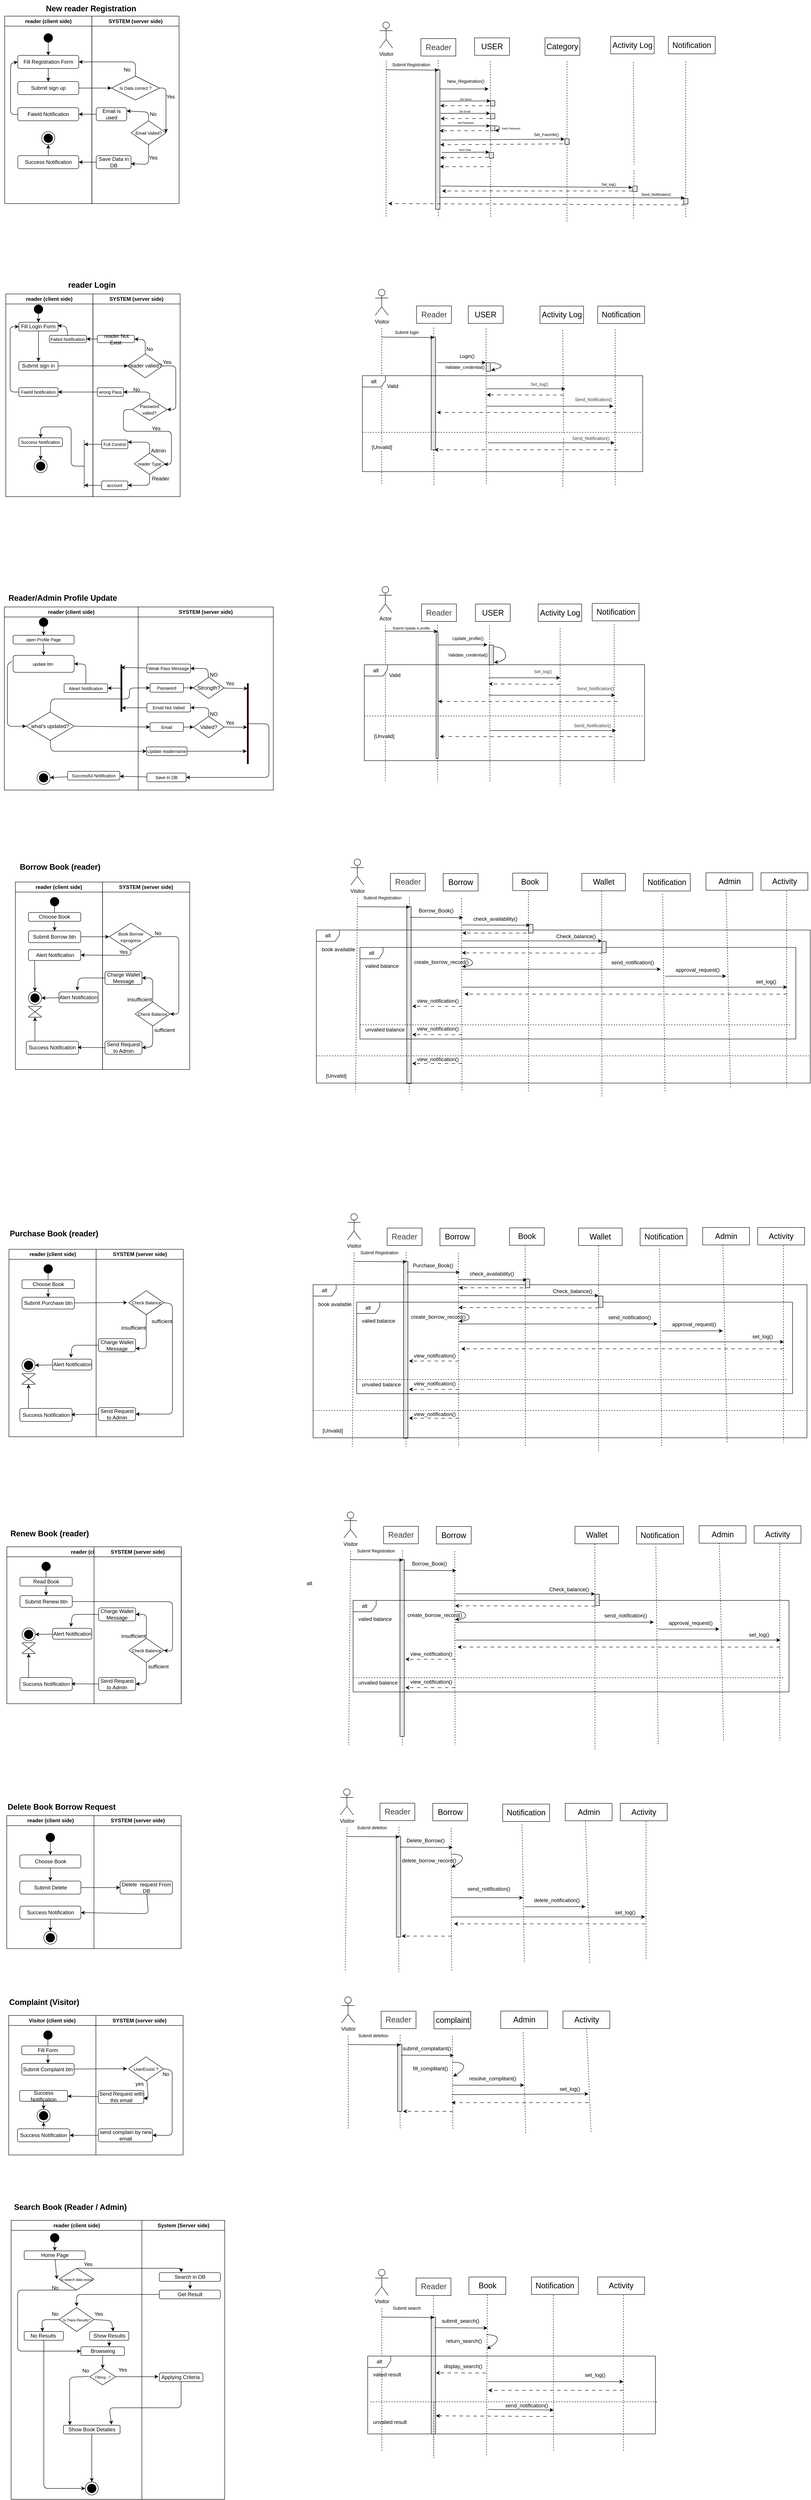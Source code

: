 <mxfile>
    <diagram id="96NKEoEJnGK9OO4_6m9S" name="Page-1">
        <mxGraphModel dx="11990" dy="4630" grid="1" gridSize="10" guides="1" tooltips="1" connect="1" arrows="1" fold="1" page="1" pageScale="1" pageWidth="850" pageHeight="1100" math="0" shadow="0">
            <root>
                <mxCell id="0"/>
                <mxCell id="1" parent="0"/>
                <mxCell id="2088" value="" style="rounded=1;whiteSpace=wrap;html=1;arcSize=0;fillColor=#E6E6E6;" parent="1" vertex="1">
                    <mxGeometry x="129.25" y="-703" width="10" height="320" as="geometry"/>
                </mxCell>
                <mxCell id="3" value="reader (client side)" style="swimlane;whiteSpace=wrap;html=1;" parent="1" vertex="1">
                    <mxGeometry x="-859.25" y="-826" width="200" height="430" as="geometry"/>
                </mxCell>
                <mxCell id="7" style="edgeStyle=none;html=1;exitX=0.5;exitY=1;exitDx=0;exitDy=0;" parent="3" source="2" target="6" edge="1">
                    <mxGeometry relative="1" as="geometry"/>
                </mxCell>
                <mxCell id="2" value="" style="ellipse;whiteSpace=wrap;html=1;fillColor=#000000;" parent="3" vertex="1">
                    <mxGeometry x="90" y="40" width="20" height="20" as="geometry"/>
                </mxCell>
                <mxCell id="10" style="edgeStyle=none;html=1;exitX=0.5;exitY=1;exitDx=0;exitDy=0;entryX=0.5;entryY=0;entryDx=0;entryDy=0;" parent="3" source="6" target="9" edge="1">
                    <mxGeometry relative="1" as="geometry"/>
                </mxCell>
                <mxCell id="6" value="Fill Registration Form" style="rounded=1;whiteSpace=wrap;html=1;" parent="3" vertex="1">
                    <mxGeometry x="30" y="90" width="140" height="30" as="geometry"/>
                </mxCell>
                <mxCell id="9" value="Submit sign up" style="rounded=1;whiteSpace=wrap;html=1;" parent="3" vertex="1">
                    <mxGeometry x="30" y="150" width="140" height="30" as="geometry"/>
                </mxCell>
                <mxCell id="3286" style="edgeStyle=none;html=1;entryX=0;entryY=0.5;entryDx=0;entryDy=0;" parent="3" source="23" target="6" edge="1">
                    <mxGeometry relative="1" as="geometry">
                        <Array as="points">
                            <mxPoint x="13.5" y="225.5"/>
                            <mxPoint x="13.5" y="108.5"/>
                        </Array>
                    </mxGeometry>
                </mxCell>
                <mxCell id="23" value="Faield Notification" style="rounded=1;whiteSpace=wrap;html=1;" parent="3" vertex="1">
                    <mxGeometry x="30" y="210" width="140" height="30" as="geometry"/>
                </mxCell>
                <mxCell id="41" style="edgeStyle=none;html=1;exitX=0.5;exitY=0;exitDx=0;exitDy=0;entryX=0.5;entryY=1;entryDx=0;entryDy=0;" parent="3" source="35" target="39" edge="1">
                    <mxGeometry relative="1" as="geometry"/>
                </mxCell>
                <mxCell id="35" value="Success Notification" style="rounded=1;whiteSpace=wrap;html=1;" parent="3" vertex="1">
                    <mxGeometry x="30" y="320" width="140" height="30" as="geometry"/>
                </mxCell>
                <mxCell id="38" value="" style="ellipse;whiteSpace=wrap;html=1;fillColor=#000000;" parent="3" vertex="1">
                    <mxGeometry x="90" y="270" width="20" height="20" as="geometry"/>
                </mxCell>
                <mxCell id="39" value="" style="ellipse;whiteSpace=wrap;html=1;fillColor=none;" parent="3" vertex="1">
                    <mxGeometry x="85" y="265" width="30" height="30" as="geometry"/>
                </mxCell>
                <mxCell id="4" value="&lt;div&gt;SYSTEM (server side)&lt;/div&gt;" style="swimlane;whiteSpace=wrap;html=1;" parent="1" vertex="1">
                    <mxGeometry x="-659.25" y="-826" width="200" height="430" as="geometry"/>
                </mxCell>
                <mxCell id="31" style="edgeStyle=none;html=1;entryX=1;entryY=0.5;entryDx=0;entryDy=0;exitX=1;exitY=0.5;exitDx=0;exitDy=0;" parent="4" source="12" target="17" edge="1">
                    <mxGeometry relative="1" as="geometry">
                        <Array as="points">
                            <mxPoint x="170" y="165"/>
                        </Array>
                    </mxGeometry>
                </mxCell>
                <mxCell id="12" value="&lt;font style=&quot;font-size: 10px;&quot;&gt;Is Data correct ?&lt;/font&gt;" style="rhombus;whiteSpace=wrap;html=1;" parent="4" vertex="1">
                    <mxGeometry x="45" y="137.5" width="110" height="55" as="geometry"/>
                </mxCell>
                <mxCell id="14" style="edgeStyle=none;html=1;exitX=0.5;exitY=0;exitDx=0;exitDy=0;entryX=1;entryY=0.5;entryDx=0;entryDy=0;" parent="4" source="12" target="6" edge="1">
                    <mxGeometry relative="1" as="geometry">
                        <Array as="points">
                            <mxPoint x="100" y="105"/>
                        </Array>
                    </mxGeometry>
                </mxCell>
                <mxCell id="15" value="No" style="text;html=1;align=center;verticalAlign=middle;resizable=0;points=[];autosize=1;strokeColor=none;fillColor=none;" parent="4" vertex="1">
                    <mxGeometry x="60" y="107.5" width="40" height="30" as="geometry"/>
                </mxCell>
                <mxCell id="33" style="edgeStyle=none;html=1;exitX=0.5;exitY=0;exitDx=0;exitDy=0;entryX=1;entryY=0.25;entryDx=0;entryDy=0;" parent="4" source="17" target="21" edge="1">
                    <mxGeometry relative="1" as="geometry">
                        <Array as="points">
                            <mxPoint x="130" y="220"/>
                        </Array>
                    </mxGeometry>
                </mxCell>
                <mxCell id="17" value="&lt;font style=&quot;font-size: 10px;&quot;&gt;Email Valied?&lt;/font&gt;" style="rhombus;whiteSpace=wrap;html=1;" parent="4" vertex="1">
                    <mxGeometry x="90" y="240" width="80" height="55" as="geometry"/>
                </mxCell>
                <mxCell id="19" value="Yes" style="text;html=1;align=center;verticalAlign=middle;resizable=0;points=[];autosize=1;strokeColor=none;fillColor=none;" parent="4" vertex="1">
                    <mxGeometry x="160" y="170" width="40" height="30" as="geometry"/>
                </mxCell>
                <mxCell id="21" value="Email is used" style="rounded=1;whiteSpace=wrap;html=1;" parent="4" vertex="1">
                    <mxGeometry x="10" y="210" width="70" height="30" as="geometry"/>
                </mxCell>
                <mxCell id="25" value="Save Data in DB" style="rounded=1;whiteSpace=wrap;html=1;" parent="4" vertex="1">
                    <mxGeometry x="10" y="320" width="80" height="30" as="geometry"/>
                </mxCell>
                <mxCell id="29" value="Yes" style="text;html=1;align=center;verticalAlign=middle;resizable=0;points=[];autosize=1;strokeColor=none;fillColor=none;" parent="4" vertex="1">
                    <mxGeometry x="120" y="310" width="40" height="30" as="geometry"/>
                </mxCell>
                <mxCell id="30" value="No" style="text;html=1;align=center;verticalAlign=middle;resizable=0;points=[];autosize=1;strokeColor=none;fillColor=none;" parent="4" vertex="1">
                    <mxGeometry x="120" y="210" width="40" height="30" as="geometry"/>
                </mxCell>
                <mxCell id="32" style="edgeStyle=none;html=1;exitX=0.5;exitY=1;exitDx=0;exitDy=0;entryX=0.997;entryY=0.618;entryDx=0;entryDy=0;entryPerimeter=0;" parent="4" source="17" target="25" edge="1">
                    <mxGeometry relative="1" as="geometry">
                        <Array as="points">
                            <mxPoint x="130" y="340"/>
                        </Array>
                    </mxGeometry>
                </mxCell>
                <mxCell id="13" style="edgeStyle=none;html=1;entryX=0;entryY=0.5;entryDx=0;entryDy=0;" parent="1" source="9" target="12" edge="1">
                    <mxGeometry relative="1" as="geometry"/>
                </mxCell>
                <mxCell id="34" style="edgeStyle=none;html=1;exitX=0;exitY=0.5;exitDx=0;exitDy=0;entryX=1;entryY=0.5;entryDx=0;entryDy=0;" parent="1" source="21" target="23" edge="1">
                    <mxGeometry relative="1" as="geometry"/>
                </mxCell>
                <mxCell id="36" style="edgeStyle=none;html=1;exitX=0;exitY=0.5;exitDx=0;exitDy=0;entryX=1;entryY=0.5;entryDx=0;entryDy=0;" parent="1" source="25" target="35" edge="1">
                    <mxGeometry relative="1" as="geometry"/>
                </mxCell>
                <mxCell id="42" value="&lt;b&gt;&lt;font style=&quot;font-size: 18px;&quot;&gt;New reader Registration&amp;nbsp;&lt;/font&gt;&lt;/b&gt;" style="text;html=1;align=center;verticalAlign=middle;resizable=0;points=[];autosize=1;strokeColor=none;fillColor=none;" parent="1" vertex="1">
                    <mxGeometry x="-769.25" y="-863" width="220" height="40" as="geometry"/>
                </mxCell>
                <mxCell id="43" value="Visitor" style="shape=umlActor;verticalLabelPosition=bottom;verticalAlign=top;html=1;" parent="1" vertex="1">
                    <mxGeometry x="0.75" y="-812.62" width="30" height="60" as="geometry"/>
                </mxCell>
                <mxCell id="44" value="" style="edgeStyle=none;orthogonalLoop=1;jettySize=auto;html=1;dashed=1;endArrow=none;endFill=0;" parent="1" edge="1">
                    <mxGeometry width="80" relative="1" as="geometry">
                        <mxPoint x="15.95" y="-723.37" as="sourcePoint"/>
                        <mxPoint x="15.75" y="-363.62" as="targetPoint"/>
                        <Array as="points"/>
                    </mxGeometry>
                </mxCell>
                <mxCell id="47" value="" style="edgeStyle=none;orthogonalLoop=1;jettySize=auto;html=1;dashed=1;endArrow=none;endFill=0;" parent="1" source="2088" edge="1">
                    <mxGeometry width="80" relative="1" as="geometry">
                        <mxPoint x="135.25" y="-724.87" as="sourcePoint"/>
                        <mxPoint x="135.75" y="-363.62" as="targetPoint"/>
                        <Array as="points"/>
                    </mxGeometry>
                </mxCell>
                <mxCell id="48" value="" style="edgeStyle=none;orthogonalLoop=1;jettySize=auto;html=1;dashed=1;endArrow=none;endFill=0;" parent="1" edge="1">
                    <mxGeometry width="80" relative="1" as="geometry">
                        <mxPoint x="254.93" y="-722.75" as="sourcePoint"/>
                        <mxPoint x="255.75" y="-363.62" as="targetPoint"/>
                        <Array as="points"/>
                    </mxGeometry>
                </mxCell>
                <mxCell id="49" value="" style="edgeStyle=none;orthogonalLoop=1;jettySize=auto;html=1;" parent="1" edge="1">
                    <mxGeometry width="80" relative="1" as="geometry">
                        <mxPoint x="15.25" y="-703" as="sourcePoint"/>
                        <mxPoint x="136.25" y="-702.25" as="targetPoint"/>
                        <Array as="points"/>
                    </mxGeometry>
                </mxCell>
                <mxCell id="67" value="" style="edgeStyle=none;orthogonalLoop=1;jettySize=auto;html=1;dashed=1;endArrow=none;endFill=0;" parent="1" source="2149" edge="1">
                    <mxGeometry width="80" relative="1" as="geometry">
                        <mxPoint x="463.25" y="-723.37" as="sourcePoint"/>
                        <mxPoint x="430.75" y="-353" as="targetPoint"/>
                        <Array as="points"/>
                    </mxGeometry>
                </mxCell>
                <mxCell id="94" value="reader (client side)" style="swimlane;whiteSpace=wrap;html=1;" parent="1" vertex="1">
                    <mxGeometry x="-856.75" y="-188.75" width="200" height="465" as="geometry"/>
                </mxCell>
                <mxCell id="95" style="edgeStyle=none;html=1;exitX=0.5;exitY=1;exitDx=0;exitDy=0;" parent="94" source="96" target="98" edge="1">
                    <mxGeometry relative="1" as="geometry"/>
                </mxCell>
                <mxCell id="96" value="" style="ellipse;whiteSpace=wrap;html=1;fillColor=#000000;" parent="94" vertex="1">
                    <mxGeometry x="65" y="25" width="20" height="20" as="geometry"/>
                </mxCell>
                <mxCell id="97" style="edgeStyle=none;html=1;exitX=0.5;exitY=1;exitDx=0;exitDy=0;entryX=0.5;entryY=0;entryDx=0;entryDy=0;" parent="94" source="98" target="99" edge="1">
                    <mxGeometry relative="1" as="geometry"/>
                </mxCell>
                <mxCell id="98" value="Fill Login Form" style="rounded=1;whiteSpace=wrap;html=1;" parent="94" vertex="1">
                    <mxGeometry x="30" y="65" width="90" height="20" as="geometry"/>
                </mxCell>
                <mxCell id="99" value="Submit sign in" style="rounded=1;whiteSpace=wrap;html=1;" parent="94" vertex="1">
                    <mxGeometry x="30" y="155" width="90" height="20" as="geometry"/>
                </mxCell>
                <mxCell id="370" style="edgeStyle=none;html=1;entryX=0;entryY=0.5;entryDx=0;entryDy=0;" parent="94" source="101" target="98" edge="1">
                    <mxGeometry relative="1" as="geometry">
                        <Array as="points">
                            <mxPoint x="10" y="225"/>
                            <mxPoint x="10" y="75"/>
                        </Array>
                    </mxGeometry>
                </mxCell>
                <mxCell id="101" value="&lt;font style=&quot;font-size: 10px;&quot;&gt;Faield Notification&lt;/font&gt;" style="rounded=1;whiteSpace=wrap;html=1;fillColor=none;" parent="94" vertex="1">
                    <mxGeometry x="30" y="215" width="90" height="20" as="geometry"/>
                </mxCell>
                <mxCell id="371" style="edgeStyle=none;html=1;entryX=0.5;entryY=0;entryDx=0;entryDy=0;" parent="94" source="103" target="105" edge="1">
                    <mxGeometry relative="1" as="geometry"/>
                </mxCell>
                <mxCell id="933" style="edgeStyle=none;html=1;endArrow=none;endFill=0;startArrow=classic;startFill=1;" parent="94" source="103" edge="1">
                    <mxGeometry relative="1" as="geometry">
                        <mxPoint x="180" y="395" as="targetPoint"/>
                        <Array as="points">
                            <mxPoint x="80" y="305"/>
                            <mxPoint x="150" y="305"/>
                            <mxPoint x="150" y="395"/>
                        </Array>
                    </mxGeometry>
                </mxCell>
                <mxCell id="103" value="&lt;font style=&quot;font-size: 10px;&quot;&gt;Success Notification&lt;/font&gt;" style="rounded=1;whiteSpace=wrap;html=1;fillColor=none;" parent="94" vertex="1">
                    <mxGeometry x="30" y="330" width="100" height="20" as="geometry"/>
                </mxCell>
                <mxCell id="104" value="" style="ellipse;whiteSpace=wrap;html=1;fillColor=#000000;" parent="94" vertex="1">
                    <mxGeometry x="70" y="385" width="20" height="20" as="geometry"/>
                </mxCell>
                <mxCell id="105" value="" style="ellipse;whiteSpace=wrap;html=1;fillColor=none;" parent="94" vertex="1">
                    <mxGeometry x="65" y="380" width="30" height="30" as="geometry"/>
                </mxCell>
                <mxCell id="914" value="&lt;font style=&quot;font-size: 10px;&quot;&gt;Failed Notification&lt;/font&gt;" style="rounded=1;whiteSpace=wrap;html=1;fillColor=none;" parent="94" vertex="1">
                    <mxGeometry x="100" y="95" width="85" height="16.75" as="geometry"/>
                </mxCell>
                <mxCell id="919" style="edgeStyle=none;html=1;entryX=0.991;entryY=0.363;entryDx=0;entryDy=0;entryPerimeter=0;" parent="94" source="914" target="98" edge="1">
                    <mxGeometry relative="1" as="geometry">
                        <Array as="points">
                            <mxPoint x="140" y="75"/>
                        </Array>
                    </mxGeometry>
                </mxCell>
                <mxCell id="930" value="" style="endArrow=none;html=1;" parent="94" edge="1">
                    <mxGeometry width="50" height="50" relative="1" as="geometry">
                        <mxPoint x="180" y="445" as="sourcePoint"/>
                        <mxPoint x="180" y="335" as="targetPoint"/>
                    </mxGeometry>
                </mxCell>
                <mxCell id="106" value="&lt;div&gt;SYSTEM (server side)&lt;/div&gt;" style="swimlane;whiteSpace=wrap;html=1;" parent="1" vertex="1">
                    <mxGeometry x="-656.75" y="-188.75" width="200" height="465" as="geometry"/>
                </mxCell>
                <mxCell id="107" style="edgeStyle=none;html=1;entryX=1;entryY=0.5;entryDx=0;entryDy=0;exitX=1;exitY=0.5;exitDx=0;exitDy=0;" parent="106" source="108" target="112" edge="1">
                    <mxGeometry relative="1" as="geometry">
                        <Array as="points">
                            <mxPoint x="190" y="165"/>
                            <mxPoint x="190" y="265"/>
                        </Array>
                    </mxGeometry>
                </mxCell>
                <mxCell id="917" style="edgeStyle=none;html=1;entryX=1;entryY=0.5;entryDx=0;entryDy=0;exitX=0.5;exitY=0;exitDx=0;exitDy=0;" parent="106" source="108" target="913" edge="1">
                    <mxGeometry relative="1" as="geometry">
                        <Array as="points">
                            <mxPoint x="120" y="105"/>
                        </Array>
                    </mxGeometry>
                </mxCell>
                <mxCell id="108" value="reader valied?" style="rhombus;whiteSpace=wrap;html=1;" parent="106" vertex="1">
                    <mxGeometry x="80" y="137.5" width="80" height="55" as="geometry"/>
                </mxCell>
                <mxCell id="110" value="No" style="text;html=1;align=center;verticalAlign=middle;resizable=0;points=[];autosize=1;strokeColor=none;fillColor=none;" parent="106" vertex="1">
                    <mxGeometry x="110" y="111.75" width="40" height="30" as="geometry"/>
                </mxCell>
                <mxCell id="111" style="edgeStyle=none;html=1;exitX=0.5;exitY=0;exitDx=0;exitDy=0;entryX=1;entryY=0.5;entryDx=0;entryDy=0;" parent="106" source="112" target="114" edge="1">
                    <mxGeometry relative="1" as="geometry">
                        <Array as="points">
                            <mxPoint x="130" y="225"/>
                        </Array>
                    </mxGeometry>
                </mxCell>
                <mxCell id="112" value="&lt;font style=&quot;font-size: 10px;&quot;&gt;Password valied?&lt;/font&gt;" style="rhombus;whiteSpace=wrap;html=1;" parent="106" vertex="1">
                    <mxGeometry x="90" y="240" width="80" height="50" as="geometry"/>
                </mxCell>
                <mxCell id="113" value="Yes" style="text;html=1;align=center;verticalAlign=middle;resizable=0;points=[];autosize=1;strokeColor=none;fillColor=none;" parent="106" vertex="1">
                    <mxGeometry x="150" y="141.75" width="40" height="30" as="geometry"/>
                </mxCell>
                <mxCell id="114" value="&lt;font style=&quot;font-size: 10px;&quot;&gt;wrong Pass&lt;/font&gt;" style="rounded=1;whiteSpace=wrap;html=1;" parent="106" vertex="1">
                    <mxGeometry x="10" y="215" width="60" height="20" as="geometry"/>
                </mxCell>
                <mxCell id="117" value="No" style="text;html=1;align=center;verticalAlign=middle;resizable=0;points=[];autosize=1;strokeColor=none;fillColor=none;" parent="106" vertex="1">
                    <mxGeometry x="80" y="205" width="40" height="30" as="geometry"/>
                </mxCell>
                <mxCell id="913" value="&amp;nbsp;reader Not Exist" style="rounded=1;whiteSpace=wrap;html=1;" parent="106" vertex="1">
                    <mxGeometry x="10" y="95" width="85" height="16.75" as="geometry"/>
                </mxCell>
                <mxCell id="920" value="&lt;font style=&quot;font-size: 10px;&quot;&gt;reader Type&lt;/font&gt;" style="rhombus;whiteSpace=wrap;html=1;" parent="106" vertex="1">
                    <mxGeometry x="95" y="365" width="70" height="49" as="geometry"/>
                </mxCell>
                <mxCell id="922" style="edgeStyle=none;html=1;entryX=0.975;entryY=0.534;entryDx=0;entryDy=0;exitX=0;exitY=0.5;exitDx=0;exitDy=0;entryPerimeter=0;" parent="106" source="112" target="920" edge="1">
                    <mxGeometry relative="1" as="geometry">
                        <mxPoint x="90" y="285" as="sourcePoint"/>
                        <mxPoint x="165" y="409.5" as="targetPoint"/>
                        <Array as="points">
                            <mxPoint x="70" y="265"/>
                            <mxPoint x="70" y="315"/>
                            <mxPoint x="180" y="315"/>
                            <mxPoint x="180" y="390"/>
                        </Array>
                    </mxGeometry>
                </mxCell>
                <mxCell id="927" value="Admin" style="text;html=1;align=center;verticalAlign=middle;resizable=0;points=[];autosize=1;strokeColor=none;fillColor=none;" parent="106" vertex="1">
                    <mxGeometry x="120" y="345" width="60" height="30" as="geometry"/>
                </mxCell>
                <mxCell id="928" value="Reader" style="text;html=1;align=center;verticalAlign=middle;resizable=0;points=[];autosize=1;strokeColor=none;fillColor=none;" parent="106" vertex="1">
                    <mxGeometry x="125" y="409" width="60" height="30" as="geometry"/>
                </mxCell>
                <mxCell id="119" style="edgeStyle=none;html=1;entryX=0;entryY=0.5;entryDx=0;entryDy=0;" parent="1" source="99" target="108" edge="1">
                    <mxGeometry relative="1" as="geometry"/>
                </mxCell>
                <mxCell id="120" style="edgeStyle=none;html=1;exitX=0;exitY=0.5;exitDx=0;exitDy=0;entryX=1;entryY=0.5;entryDx=0;entryDy=0;" parent="1" source="114" target="101" edge="1">
                    <mxGeometry relative="1" as="geometry"/>
                </mxCell>
                <mxCell id="122" value="&lt;b&gt;&lt;font style=&quot;font-size: 18px;&quot;&gt;&amp;nbsp;reader&amp;nbsp;Login&lt;/font&gt;&lt;/b&gt;" style="text;html=1;align=center;verticalAlign=middle;resizable=0;points=[];autosize=1;strokeColor=none;fillColor=none;" parent="1" vertex="1">
                    <mxGeometry x="-721.75" y="-228.75" width="120" height="40" as="geometry"/>
                </mxCell>
                <mxCell id="163" value="reader (client side)" style="swimlane;whiteSpace=wrap;html=1;" parent="1" vertex="1">
                    <mxGeometry x="-834.75" y="1160.25" width="200" height="430" as="geometry"/>
                </mxCell>
                <mxCell id="164" style="edgeStyle=none;html=1;exitX=0.5;exitY=1;exitDx=0;exitDy=0;" parent="163" edge="1">
                    <mxGeometry relative="1" as="geometry">
                        <mxPoint x="89.8" y="45" as="sourcePoint"/>
                        <mxPoint x="89.8" y="80" as="targetPoint"/>
                    </mxGeometry>
                </mxCell>
                <mxCell id="165" value="" style="ellipse;whiteSpace=wrap;html=1;fillColor=#000000;" parent="163" vertex="1">
                    <mxGeometry x="80" y="35" width="20" height="20" as="geometry"/>
                </mxCell>
                <mxCell id="166" style="edgeStyle=none;html=1;exitX=0.5;exitY=1;exitDx=0;exitDy=0;entryX=0.5;entryY=0;entryDx=0;entryDy=0;" parent="163" source="167" target="168" edge="1">
                    <mxGeometry relative="1" as="geometry"/>
                </mxCell>
                <mxCell id="167" value="Choose Book" style="rounded=1;whiteSpace=wrap;html=1;" parent="163" vertex="1">
                    <mxGeometry x="30" y="70" width="120" height="20" as="geometry"/>
                </mxCell>
                <mxCell id="168" value="Submit Borrow btn" style="rounded=1;whiteSpace=wrap;html=1;" parent="163" vertex="1">
                    <mxGeometry x="30" y="112" width="120" height="27" as="geometry"/>
                </mxCell>
                <mxCell id="169" style="edgeStyle=none;html=1;exitX=0.117;exitY=0.955;exitDx=0;exitDy=0;exitPerimeter=0;" parent="163" source="170" edge="1">
                    <mxGeometry relative="1" as="geometry">
                        <mxPoint x="45.15" y="228.51" as="sourcePoint"/>
                        <mxPoint x="44.85" y="251" as="targetPoint"/>
                    </mxGeometry>
                </mxCell>
                <mxCell id="170" value="&amp;nbsp;Alert Notification" style="rounded=1;whiteSpace=wrap;html=1;" parent="163" vertex="1">
                    <mxGeometry x="30" y="155" width="120" height="25" as="geometry"/>
                </mxCell>
                <mxCell id="171" style="edgeStyle=none;html=1;exitX=0.165;exitY=0.005;exitDx=0;exitDy=0;exitPerimeter=0;entryX=0.5;entryY=1;entryDx=0;entryDy=0;entryPerimeter=0;" parent="163" source="172" target="947" edge="1">
                    <mxGeometry relative="1" as="geometry">
                        <mxPoint x="45" y="345" as="targetPoint"/>
                    </mxGeometry>
                </mxCell>
                <mxCell id="172" value="Success Notification" style="rounded=1;whiteSpace=wrap;html=1;" parent="163" vertex="1">
                    <mxGeometry x="25" y="365" width="120" height="30" as="geometry"/>
                </mxCell>
                <mxCell id="173" value="" style="ellipse;whiteSpace=wrap;html=1;fillColor=#000000;" parent="163" vertex="1">
                    <mxGeometry x="35" y="256" width="20" height="20" as="geometry"/>
                </mxCell>
                <mxCell id="174" value="" style="ellipse;whiteSpace=wrap;html=1;fillColor=none;" parent="163" vertex="1">
                    <mxGeometry x="30" y="251" width="30" height="30" as="geometry"/>
                </mxCell>
                <mxCell id="384" style="edgeStyle=none;html=1;entryX=1;entryY=0.5;entryDx=0;entryDy=0;" parent="163" source="379" target="174" edge="1">
                    <mxGeometry relative="1" as="geometry"/>
                </mxCell>
                <mxCell id="379" value="Alert Notification" style="rounded=1;whiteSpace=wrap;html=1;" parent="163" vertex="1">
                    <mxGeometry x="100" y="252" width="90" height="25" as="geometry"/>
                </mxCell>
                <mxCell id="947" value="" style="verticalLabelPosition=bottom;verticalAlign=top;html=1;shape=mxgraph.flowchart.collate;" parent="163" vertex="1">
                    <mxGeometry x="30" y="285" width="30" height="25" as="geometry"/>
                </mxCell>
                <mxCell id="175" value="&lt;div&gt;SYSTEM (server side)&lt;/div&gt;" style="swimlane;whiteSpace=wrap;html=1;fillColor=#FFFFFF;" parent="1" vertex="1">
                    <mxGeometry x="-634.75" y="1160.25" width="200" height="430" as="geometry"/>
                </mxCell>
                <mxCell id="941" style="edgeStyle=none;html=1;entryX=1;entryY=0.5;entryDx=0;entryDy=0;exitX=1;exitY=0.5;exitDx=0;exitDy=0;" parent="175" source="177" target="180" edge="1">
                    <mxGeometry relative="1" as="geometry">
                        <Array as="points">
                            <mxPoint x="175" y="125"/>
                            <mxPoint x="175" y="303"/>
                        </Array>
                    </mxGeometry>
                </mxCell>
                <mxCell id="177" value="&lt;font style=&quot;font-size: 10px;&quot;&gt;Book Borrow inprogress&lt;/font&gt;" style="rhombus;whiteSpace=wrap;html=1;" parent="175" vertex="1">
                    <mxGeometry x="15" y="94.25" width="100" height="62.5" as="geometry"/>
                </mxCell>
                <mxCell id="942" style="edgeStyle=none;html=1;entryX=1;entryY=0.5;entryDx=0;entryDy=0;" parent="175" source="180" target="939" edge="1">
                    <mxGeometry relative="1" as="geometry">
                        <Array as="points">
                            <mxPoint x="115" y="220"/>
                        </Array>
                    </mxGeometry>
                </mxCell>
                <mxCell id="943" style="edgeStyle=none;html=1;entryX=1;entryY=0.5;entryDx=0;entryDy=0;" parent="175" source="180" target="380" edge="1">
                    <mxGeometry relative="1" as="geometry">
                        <Array as="points">
                            <mxPoint x="115" y="378"/>
                        </Array>
                    </mxGeometry>
                </mxCell>
                <mxCell id="180" value="&lt;span style=&quot;font-size: 10px;&quot;&gt;Check Balance&lt;/span&gt;" style="rhombus;whiteSpace=wrap;html=1;" parent="175" vertex="1">
                    <mxGeometry x="75" y="275" width="80" height="55" as="geometry"/>
                </mxCell>
                <mxCell id="380" value="Send Request to Admin" style="rounded=1;whiteSpace=wrap;html=1;" parent="175" vertex="1">
                    <mxGeometry x="5.5" y="365" width="85" height="30" as="geometry"/>
                </mxCell>
                <mxCell id="936" value="Yes" style="text;html=1;align=center;verticalAlign=middle;resizable=0;points=[];autosize=1;strokeColor=none;fillColor=none;" parent="175" vertex="1">
                    <mxGeometry x="28" y="146" width="40" height="30" as="geometry"/>
                </mxCell>
                <mxCell id="938" value="insufficient" style="text;html=1;align=center;verticalAlign=middle;resizable=0;points=[];autosize=1;strokeColor=none;fillColor=none;" parent="175" vertex="1">
                    <mxGeometry x="45" y="255" width="80" height="30" as="geometry"/>
                </mxCell>
                <mxCell id="939" value="Charge Wallet Message" style="rounded=1;whiteSpace=wrap;html=1;" parent="175" vertex="1">
                    <mxGeometry x="5.5" y="205" width="85" height="30" as="geometry"/>
                </mxCell>
                <mxCell id="940" value="No" style="text;html=1;align=center;verticalAlign=middle;resizable=0;points=[];autosize=1;strokeColor=none;fillColor=none;" parent="175" vertex="1">
                    <mxGeometry x="107" y="103" width="40" height="30" as="geometry"/>
                </mxCell>
                <mxCell id="944" value="sufficient" style="text;html=1;align=center;verticalAlign=middle;resizable=0;points=[];autosize=1;strokeColor=none;fillColor=none;" parent="175" vertex="1">
                    <mxGeometry x="107" y="325" width="70" height="30" as="geometry"/>
                </mxCell>
                <mxCell id="187" style="edgeStyle=none;html=1;entryX=0;entryY=0.5;entryDx=0;entryDy=0;" parent="1" source="168" target="177" edge="1">
                    <mxGeometry relative="1" as="geometry"/>
                </mxCell>
                <mxCell id="190" value="&lt;b&gt;&lt;font style=&quot;font-size: 18px;&quot;&gt;&amp;nbsp;Borrow Book (reader)&lt;/font&gt;&lt;/b&gt;" style="text;html=1;align=center;verticalAlign=middle;resizable=0;points=[];autosize=1;strokeColor=none;fillColor=none;" parent="1" vertex="1">
                    <mxGeometry x="-839.75" y="1106.25" width="210" height="40" as="geometry"/>
                </mxCell>
                <mxCell id="918" style="edgeStyle=none;html=1;entryX=1;entryY=0.5;entryDx=0;entryDy=0;" parent="1" source="913" target="914" edge="1">
                    <mxGeometry relative="1" as="geometry"/>
                </mxCell>
                <mxCell id="116" value="Yes" style="text;html=1;align=center;verticalAlign=middle;resizable=0;points=[];autosize=1;strokeColor=none;fillColor=none;" parent="1" vertex="1">
                    <mxGeometry x="-531.75" y="105.25" width="40" height="30" as="geometry"/>
                </mxCell>
                <mxCell id="931" style="edgeStyle=none;html=1;" parent="1" source="923" edge="1">
                    <mxGeometry relative="1" as="geometry">
                        <mxPoint x="-676.75" y="156.25" as="targetPoint"/>
                    </mxGeometry>
                </mxCell>
                <mxCell id="923" value="&lt;font style=&quot;font-size: 10px;&quot;&gt;Full Control&lt;/font&gt;" style="rounded=1;whiteSpace=wrap;html=1;" parent="1" vertex="1">
                    <mxGeometry x="-636.75" y="146.25" width="60" height="20" as="geometry"/>
                </mxCell>
                <mxCell id="932" style="edgeStyle=none;html=1;" parent="1" source="924" edge="1">
                    <mxGeometry relative="1" as="geometry">
                        <mxPoint x="-676.75" y="250.25" as="targetPoint"/>
                    </mxGeometry>
                </mxCell>
                <mxCell id="924" value="&lt;font style=&quot;font-size: 10px;&quot;&gt;account&lt;/font&gt;" style="rounded=1;whiteSpace=wrap;html=1;" parent="1" vertex="1">
                    <mxGeometry x="-636.75" y="240.25" width="60" height="20" as="geometry"/>
                </mxCell>
                <mxCell id="925" style="edgeStyle=none;html=1;entryX=1;entryY=0.25;entryDx=0;entryDy=0;exitX=0.5;exitY=0;exitDx=0;exitDy=0;" parent="1" source="920" target="923" edge="1">
                    <mxGeometry relative="1" as="geometry">
                        <Array as="points">
                            <mxPoint x="-526.75" y="151.25"/>
                        </Array>
                    </mxGeometry>
                </mxCell>
                <mxCell id="926" style="edgeStyle=none;html=1;entryX=1;entryY=0.5;entryDx=0;entryDy=0;exitX=0.5;exitY=1;exitDx=0;exitDy=0;" parent="1" source="920" target="924" edge="1">
                    <mxGeometry relative="1" as="geometry">
                        <Array as="points">
                            <mxPoint x="-526.75" y="250.25"/>
                        </Array>
                    </mxGeometry>
                </mxCell>
                <mxCell id="935" style="edgeStyle=none;html=1;entryX=1;entryY=0.5;entryDx=0;entryDy=0;exitX=0.5;exitY=1;exitDx=0;exitDy=0;" parent="1" source="177" target="170" edge="1">
                    <mxGeometry relative="1" as="geometry">
                        <Array as="points">
                            <mxPoint x="-569.75" y="1328.25"/>
                        </Array>
                    </mxGeometry>
                </mxCell>
                <mxCell id="945" style="edgeStyle=none;html=1;entryX=0.981;entryY=0.476;entryDx=0;entryDy=0;entryPerimeter=0;" parent="1" source="380" target="172" edge="1">
                    <mxGeometry relative="1" as="geometry"/>
                </mxCell>
                <mxCell id="946" style="edgeStyle=none;html=1;entryX=0.463;entryY=-0.123;entryDx=0;entryDy=0;entryPerimeter=0;" parent="1" source="939" target="379" edge="1">
                    <mxGeometry relative="1" as="geometry">
                        <Array as="points">
                            <mxPoint x="-689.75" y="1380.25"/>
                        </Array>
                    </mxGeometry>
                </mxCell>
                <mxCell id="948" value="reader (client side)" style="swimlane;whiteSpace=wrap;html=1;" parent="1" vertex="1">
                    <mxGeometry x="-849.5" y="2002.59" width="200" height="430" as="geometry"/>
                </mxCell>
                <mxCell id="949" style="edgeStyle=none;html=1;exitX=0.5;exitY=1;exitDx=0;exitDy=0;" parent="948" edge="1">
                    <mxGeometry relative="1" as="geometry">
                        <mxPoint x="89.8" y="45" as="sourcePoint"/>
                        <mxPoint x="89.8" y="80" as="targetPoint"/>
                    </mxGeometry>
                </mxCell>
                <mxCell id="950" value="" style="ellipse;whiteSpace=wrap;html=1;fillColor=#000000;" parent="948" vertex="1">
                    <mxGeometry x="80" y="35" width="20" height="20" as="geometry"/>
                </mxCell>
                <mxCell id="951" style="edgeStyle=none;html=1;exitX=0.5;exitY=1;exitDx=0;exitDy=0;entryX=0.5;entryY=0;entryDx=0;entryDy=0;" parent="948" source="952" target="953" edge="1">
                    <mxGeometry relative="1" as="geometry"/>
                </mxCell>
                <mxCell id="952" value="Choose Book" style="rounded=1;whiteSpace=wrap;html=1;" parent="948" vertex="1">
                    <mxGeometry x="30" y="70" width="120" height="20" as="geometry"/>
                </mxCell>
                <mxCell id="953" value="Submit Purchase btn" style="rounded=1;whiteSpace=wrap;html=1;" parent="948" vertex="1">
                    <mxGeometry x="30" y="110" width="120" height="27" as="geometry"/>
                </mxCell>
                <mxCell id="956" style="edgeStyle=none;html=1;exitX=0.165;exitY=0.005;exitDx=0;exitDy=0;exitPerimeter=0;entryX=0.5;entryY=1;entryDx=0;entryDy=0;entryPerimeter=0;" parent="948" source="957" target="962" edge="1">
                    <mxGeometry relative="1" as="geometry">
                        <mxPoint x="45" y="345" as="targetPoint"/>
                    </mxGeometry>
                </mxCell>
                <mxCell id="957" value="Success Notification" style="rounded=1;whiteSpace=wrap;html=1;" parent="948" vertex="1">
                    <mxGeometry x="25" y="365" width="120" height="30" as="geometry"/>
                </mxCell>
                <mxCell id="958" value="" style="ellipse;whiteSpace=wrap;html=1;fillColor=#000000;" parent="948" vertex="1">
                    <mxGeometry x="35" y="256" width="20" height="20" as="geometry"/>
                </mxCell>
                <mxCell id="959" value="" style="ellipse;whiteSpace=wrap;html=1;fillColor=none;" parent="948" vertex="1">
                    <mxGeometry x="30" y="251" width="30" height="30" as="geometry"/>
                </mxCell>
                <mxCell id="960" style="edgeStyle=none;html=1;entryX=1;entryY=0.5;entryDx=0;entryDy=0;" parent="948" source="961" target="959" edge="1">
                    <mxGeometry relative="1" as="geometry"/>
                </mxCell>
                <mxCell id="961" value="Alert Notification" style="rounded=1;whiteSpace=wrap;html=1;" parent="948" vertex="1">
                    <mxGeometry x="100" y="252" width="90" height="25" as="geometry"/>
                </mxCell>
                <mxCell id="962" value="" style="verticalLabelPosition=bottom;verticalAlign=top;html=1;shape=mxgraph.flowchart.collate;" parent="948" vertex="1">
                    <mxGeometry x="30" y="285" width="30" height="25" as="geometry"/>
                </mxCell>
                <mxCell id="963" value="&lt;div&gt;SYSTEM (server side)&lt;/div&gt;" style="swimlane;whiteSpace=wrap;html=1;fillColor=#FFFFFF;" parent="1" vertex="1">
                    <mxGeometry x="-649.5" y="2002.59" width="200" height="430" as="geometry"/>
                </mxCell>
                <mxCell id="967" style="edgeStyle=none;html=1;entryX=1;entryY=0.5;entryDx=0;entryDy=0;exitX=1;exitY=0.5;exitDx=0;exitDy=0;" parent="963" source="968" target="969" edge="1">
                    <mxGeometry relative="1" as="geometry">
                        <Array as="points">
                            <mxPoint x="175" y="125"/>
                            <mxPoint x="175" y="378"/>
                        </Array>
                    </mxGeometry>
                </mxCell>
                <mxCell id="980" style="edgeStyle=none;html=1;entryX=1;entryY=0.75;entryDx=0;entryDy=0;" parent="963" source="968" target="972" edge="1">
                    <mxGeometry relative="1" as="geometry">
                        <Array as="points">
                            <mxPoint x="115" y="228"/>
                        </Array>
                    </mxGeometry>
                </mxCell>
                <mxCell id="968" value="&lt;span style=&quot;font-size: 10px;&quot;&gt;Check Balance&lt;/span&gt;" style="rhombus;whiteSpace=wrap;html=1;" parent="963" vertex="1">
                    <mxGeometry x="75" y="95" width="80" height="55" as="geometry"/>
                </mxCell>
                <mxCell id="969" value="Send Request to Admin" style="rounded=1;whiteSpace=wrap;html=1;" parent="963" vertex="1">
                    <mxGeometry x="5.5" y="363" width="85" height="30" as="geometry"/>
                </mxCell>
                <mxCell id="971" value="insufficient" style="text;html=1;align=center;verticalAlign=middle;resizable=0;points=[];autosize=1;strokeColor=none;fillColor=none;" parent="963" vertex="1">
                    <mxGeometry x="45" y="165" width="80" height="30" as="geometry"/>
                </mxCell>
                <mxCell id="972" value="Charge Wallet Message" style="rounded=1;whiteSpace=wrap;html=1;" parent="963" vertex="1">
                    <mxGeometry x="5.5" y="205" width="85" height="30" as="geometry"/>
                </mxCell>
                <mxCell id="974" value="sufficient" style="text;html=1;align=center;verticalAlign=middle;resizable=0;points=[];autosize=1;strokeColor=none;fillColor=none;" parent="963" vertex="1">
                    <mxGeometry x="115" y="150" width="70" height="30" as="geometry"/>
                </mxCell>
                <mxCell id="976" value="&lt;b&gt;&lt;font style=&quot;font-size: 18px;&quot;&gt;&amp;nbsp;Purchase Book (reader)&lt;/font&gt;&lt;/b&gt;" style="text;html=1;align=center;verticalAlign=middle;resizable=0;points=[];autosize=1;strokeColor=none;fillColor=none;" parent="1" vertex="1">
                    <mxGeometry x="-864.5" y="1946.84" width="230" height="40" as="geometry"/>
                </mxCell>
                <mxCell id="978" style="edgeStyle=none;html=1;entryX=0.981;entryY=0.476;entryDx=0;entryDy=0;entryPerimeter=0;" parent="1" source="969" target="957" edge="1">
                    <mxGeometry relative="1" as="geometry"/>
                </mxCell>
                <mxCell id="979" style="edgeStyle=none;html=1;entryX=0.463;entryY=-0.123;entryDx=0;entryDy=0;entryPerimeter=0;" parent="1" source="972" target="961" edge="1">
                    <mxGeometry relative="1" as="geometry">
                        <Array as="points">
                            <mxPoint x="-704.5" y="2222.59"/>
                        </Array>
                    </mxGeometry>
                </mxCell>
                <mxCell id="982" style="edgeStyle=none;html=1;entryX=-0.048;entryY=0.494;entryDx=0;entryDy=0;entryPerimeter=0;" parent="1" source="953" target="968" edge="1">
                    <mxGeometry relative="1" as="geometry"/>
                </mxCell>
                <mxCell id="983" value="Visitor (client side)" style="swimlane;whiteSpace=wrap;html=1;" parent="1" vertex="1">
                    <mxGeometry x="-850" y="3760" width="200" height="320" as="geometry"/>
                </mxCell>
                <mxCell id="984" style="edgeStyle=none;html=1;exitX=0.5;exitY=1;exitDx=0;exitDy=0;" parent="983" edge="1">
                    <mxGeometry relative="1" as="geometry">
                        <mxPoint x="89.8" y="45" as="sourcePoint"/>
                        <mxPoint x="89.8" y="80" as="targetPoint"/>
                    </mxGeometry>
                </mxCell>
                <mxCell id="985" value="" style="ellipse;whiteSpace=wrap;html=1;fillColor=#000000;" parent="983" vertex="1">
                    <mxGeometry x="80" y="35" width="20" height="20" as="geometry"/>
                </mxCell>
                <mxCell id="986" style="edgeStyle=none;html=1;exitX=0.5;exitY=1;exitDx=0;exitDy=0;entryX=0.5;entryY=0;entryDx=0;entryDy=0;" parent="983" source="987" target="988" edge="1">
                    <mxGeometry relative="1" as="geometry"/>
                </mxCell>
                <mxCell id="987" value="Fill Form" style="rounded=1;whiteSpace=wrap;html=1;" parent="983" vertex="1">
                    <mxGeometry x="30" y="70" width="120" height="20" as="geometry"/>
                </mxCell>
                <mxCell id="988" value="Submit Complaint btn" style="rounded=1;whiteSpace=wrap;html=1;" parent="983" vertex="1">
                    <mxGeometry x="30" y="110" width="120" height="27" as="geometry"/>
                </mxCell>
                <mxCell id="1098" style="edgeStyle=none;html=1;entryX=0.5;entryY=1;entryDx=0;entryDy=0;" parent="983" source="990" target="992" edge="1">
                    <mxGeometry relative="1" as="geometry"/>
                </mxCell>
                <mxCell id="990" value="&lt;span style=&quot;color: rgb(0, 0, 0);&quot;&gt;Success&lt;/span&gt;&amp;nbsp;Notification" style="rounded=1;whiteSpace=wrap;html=1;" parent="983" vertex="1">
                    <mxGeometry x="20" y="260" width="120" height="30" as="geometry"/>
                </mxCell>
                <mxCell id="991" value="" style="ellipse;whiteSpace=wrap;html=1;fillColor=#000000;" parent="983" vertex="1">
                    <mxGeometry x="70" y="220" width="20" height="20" as="geometry"/>
                </mxCell>
                <mxCell id="992" value="" style="ellipse;whiteSpace=wrap;html=1;fillColor=none;" parent="983" vertex="1">
                    <mxGeometry x="65" y="215" width="30" height="30" as="geometry"/>
                </mxCell>
                <mxCell id="996" value="&lt;div&gt;SYSTEM (server side)&lt;/div&gt;" style="swimlane;whiteSpace=wrap;html=1;fillColor=#FFFFFF;" parent="1" vertex="1">
                    <mxGeometry x="-650" y="3760" width="200" height="320" as="geometry"/>
                </mxCell>
                <mxCell id="997" style="edgeStyle=none;html=1;entryX=1;entryY=0.5;entryDx=0;entryDy=0;exitX=1;exitY=0.5;exitDx=0;exitDy=0;" parent="996" source="999" target="1000" edge="1">
                    <mxGeometry relative="1" as="geometry">
                        <Array as="points">
                            <mxPoint x="175" y="125"/>
                            <mxPoint x="175" y="275"/>
                        </Array>
                    </mxGeometry>
                </mxCell>
                <mxCell id="998" style="edgeStyle=none;html=1;" parent="996" source="999" edge="1">
                    <mxGeometry relative="1" as="geometry">
                        <Array as="points">
                            <mxPoint x="120" y="190"/>
                        </Array>
                        <mxPoint x="109.5" y="190" as="targetPoint"/>
                    </mxGeometry>
                </mxCell>
                <mxCell id="999" value="&lt;span style=&quot;font-size: 10px;&quot;&gt;UserExsist ?&lt;/span&gt;" style="rhombus;whiteSpace=wrap;html=1;" parent="996" vertex="1">
                    <mxGeometry x="75" y="95" width="80" height="55" as="geometry"/>
                </mxCell>
                <mxCell id="1001" value="yes" style="text;html=1;align=center;verticalAlign=middle;resizable=0;points=[];autosize=1;strokeColor=none;fillColor=none;" parent="996" vertex="1">
                    <mxGeometry x="80" y="142" width="40" height="30" as="geometry"/>
                </mxCell>
                <mxCell id="994" value="Success Notification" style="rounded=1;whiteSpace=wrap;html=1;" parent="996" vertex="1">
                    <mxGeometry x="-175" y="172" width="110" height="25" as="geometry"/>
                </mxCell>
                <mxCell id="1002" value="Send Request with this email" style="rounded=1;whiteSpace=wrap;html=1;" parent="996" vertex="1">
                    <mxGeometry x="5.5" y="172" width="104.5" height="30" as="geometry"/>
                </mxCell>
                <mxCell id="1009" value="" style="edgeStyle=none;html=1;" parent="996" source="1002" target="994" edge="1">
                    <mxGeometry relative="1" as="geometry"/>
                </mxCell>
                <mxCell id="1000" value="send complain by new email" style="rounded=1;whiteSpace=wrap;html=1;" parent="996" vertex="1">
                    <mxGeometry x="5.5" y="260" width="124.5" height="30" as="geometry"/>
                </mxCell>
                <mxCell id="1003" value="No" style="text;html=1;align=center;verticalAlign=middle;resizable=0;points=[];autosize=1;strokeColor=none;fillColor=none;" parent="996" vertex="1">
                    <mxGeometry x="139.5" y="120" width="40" height="30" as="geometry"/>
                </mxCell>
                <mxCell id="1004" value="&lt;b&gt;&lt;font style=&quot;font-size: 18px;&quot;&gt;Complaint (Visitor)&lt;/font&gt;&lt;/b&gt;" style="text;html=1;align=center;verticalAlign=middle;resizable=0;points=[];autosize=1;strokeColor=none;fillColor=none;" parent="1" vertex="1">
                    <mxGeometry x="-859.5" y="3710" width="180" height="40" as="geometry"/>
                </mxCell>
                <mxCell id="1007" style="edgeStyle=none;html=1;entryX=-0.048;entryY=0.494;entryDx=0;entryDy=0;entryPerimeter=0;" parent="1" source="988" target="999" edge="1">
                    <mxGeometry relative="1" as="geometry"/>
                </mxCell>
                <mxCell id="1061" value="reader (client side)" style="swimlane;whiteSpace=wrap;html=1;" parent="1" vertex="1">
                    <mxGeometry x="-854.25" y="2685" width="400" height="360" as="geometry"/>
                </mxCell>
                <mxCell id="1062" style="edgeStyle=none;html=1;exitX=0.5;exitY=1;exitDx=0;exitDy=0;" parent="1061" edge="1">
                    <mxGeometry relative="1" as="geometry">
                        <mxPoint x="89.8" y="45" as="sourcePoint"/>
                        <mxPoint x="89.8" y="80" as="targetPoint"/>
                    </mxGeometry>
                </mxCell>
                <mxCell id="1063" value="" style="ellipse;whiteSpace=wrap;html=1;fillColor=#000000;" parent="1061" vertex="1">
                    <mxGeometry x="80" y="35" width="20" height="20" as="geometry"/>
                </mxCell>
                <mxCell id="1064" style="edgeStyle=none;html=1;exitX=0.5;exitY=1;exitDx=0;exitDy=0;entryX=0.5;entryY=0;entryDx=0;entryDy=0;" parent="1061" source="1065" target="1066" edge="1">
                    <mxGeometry relative="1" as="geometry"/>
                </mxCell>
                <mxCell id="1065" value="Read Book" style="rounded=1;whiteSpace=wrap;html=1;" parent="1061" vertex="1">
                    <mxGeometry x="30" y="70" width="120" height="20" as="geometry"/>
                </mxCell>
                <mxCell id="1066" value="Submit Renew btn" style="rounded=1;whiteSpace=wrap;html=1;" parent="1061" vertex="1">
                    <mxGeometry x="30" y="112" width="120" height="27" as="geometry"/>
                </mxCell>
                <mxCell id="1076" value="&lt;div&gt;SYSTEM (server side)&lt;/div&gt;" style="swimlane;whiteSpace=wrap;html=1;fillColor=#FFFFFF;" parent="1" vertex="1">
                    <mxGeometry x="-654.25" y="2685" width="200" height="360" as="geometry"/>
                </mxCell>
                <mxCell id="1069" style="edgeStyle=none;html=1;exitX=0.165;exitY=0.005;exitDx=0;exitDy=0;exitPerimeter=0;entryX=0.5;entryY=1;entryDx=0;entryDy=0;entryPerimeter=0;" parent="1076" source="1070" target="1075" edge="1">
                    <mxGeometry relative="1" as="geometry">
                        <mxPoint x="-150" y="280" as="targetPoint"/>
                    </mxGeometry>
                </mxCell>
                <mxCell id="1070" value="Success Notification" style="rounded=1;whiteSpace=wrap;html=1;" parent="1076" vertex="1">
                    <mxGeometry x="-170" y="300" width="120" height="30" as="geometry"/>
                </mxCell>
                <mxCell id="1071" value="" style="ellipse;whiteSpace=wrap;html=1;fillColor=#000000;" parent="1076" vertex="1">
                    <mxGeometry x="-160" y="191" width="20" height="20" as="geometry"/>
                </mxCell>
                <mxCell id="1072" value="" style="ellipse;whiteSpace=wrap;html=1;fillColor=none;" parent="1076" vertex="1">
                    <mxGeometry x="-165" y="186" width="30" height="30" as="geometry"/>
                </mxCell>
                <mxCell id="1073" style="edgeStyle=none;html=1;entryX=1;entryY=0.5;entryDx=0;entryDy=0;" parent="1076" source="1074" target="1072" edge="1">
                    <mxGeometry relative="1" as="geometry"/>
                </mxCell>
                <mxCell id="1074" value="Alert Notification" style="rounded=1;whiteSpace=wrap;html=1;" parent="1076" vertex="1">
                    <mxGeometry x="-95" y="187" width="90" height="25" as="geometry"/>
                </mxCell>
                <mxCell id="1075" value="" style="verticalLabelPosition=bottom;verticalAlign=top;html=1;shape=mxgraph.flowchart.collate;" parent="1076" vertex="1">
                    <mxGeometry x="-165" y="220" width="30" height="25" as="geometry"/>
                </mxCell>
                <mxCell id="1079" style="edgeStyle=none;html=1;entryX=1;entryY=0.5;entryDx=0;entryDy=0;" parent="1076" source="1081" target="1085" edge="1">
                    <mxGeometry relative="1" as="geometry">
                        <Array as="points">
                            <mxPoint x="120" y="155"/>
                        </Array>
                    </mxGeometry>
                </mxCell>
                <mxCell id="1080" style="edgeStyle=none;html=1;entryX=1;entryY=0.5;entryDx=0;entryDy=0;" parent="1076" source="1081" target="1082" edge="1">
                    <mxGeometry relative="1" as="geometry">
                        <Array as="points">
                            <mxPoint x="120" y="313"/>
                        </Array>
                    </mxGeometry>
                </mxCell>
                <mxCell id="1081" value="&lt;span style=&quot;font-size: 10px;&quot;&gt;Check Balance&lt;/span&gt;" style="rhombus;whiteSpace=wrap;html=1;" parent="1076" vertex="1">
                    <mxGeometry x="80" y="210" width="80" height="55" as="geometry"/>
                </mxCell>
                <mxCell id="1082" value="Send Request to Admin" style="rounded=1;whiteSpace=wrap;html=1;" parent="1076" vertex="1">
                    <mxGeometry x="10.5" y="300" width="85" height="30" as="geometry"/>
                </mxCell>
                <mxCell id="1084" value="insufficient" style="text;html=1;align=center;verticalAlign=middle;resizable=0;points=[];autosize=1;strokeColor=none;fillColor=none;" parent="1076" vertex="1">
                    <mxGeometry x="50" y="190" width="80" height="30" as="geometry"/>
                </mxCell>
                <mxCell id="1085" value="Charge Wallet Message" style="rounded=1;whiteSpace=wrap;html=1;" parent="1076" vertex="1">
                    <mxGeometry x="10.5" y="140" width="85" height="30" as="geometry"/>
                </mxCell>
                <mxCell id="1087" value="sufficient" style="text;html=1;align=center;verticalAlign=middle;resizable=0;points=[];autosize=1;strokeColor=none;fillColor=none;" parent="1076" vertex="1">
                    <mxGeometry x="112" y="260" width="70" height="30" as="geometry"/>
                </mxCell>
                <mxCell id="1091" style="edgeStyle=none;html=1;entryX=0.981;entryY=0.476;entryDx=0;entryDy=0;entryPerimeter=0;" parent="1076" source="1082" target="1070" edge="1">
                    <mxGeometry relative="1" as="geometry"/>
                </mxCell>
                <mxCell id="1092" style="edgeStyle=none;html=1;entryX=0.463;entryY=-0.123;entryDx=0;entryDy=0;entryPerimeter=0;" parent="1076" source="1085" target="1074" edge="1">
                    <mxGeometry relative="1" as="geometry">
                        <Array as="points">
                            <mxPoint x="-50" y="155"/>
                        </Array>
                    </mxGeometry>
                </mxCell>
                <mxCell id="1089" value="&lt;b&gt;&lt;font style=&quot;font-size: 18px;&quot;&gt;&amp;nbsp;Renew Book (reader)&lt;/font&gt;&lt;/b&gt;" style="text;html=1;align=center;verticalAlign=middle;resizable=0;points=[];autosize=1;strokeColor=none;fillColor=none;" parent="1" vertex="1">
                    <mxGeometry x="-859.25" y="2635" width="200" height="40" as="geometry"/>
                </mxCell>
                <mxCell id="1094" style="edgeStyle=none;html=1;entryX=1;entryY=0.5;entryDx=0;entryDy=0;" parent="1" source="1066" target="1081" edge="1">
                    <mxGeometry relative="1" as="geometry">
                        <Array as="points">
                            <mxPoint x="-474.25" y="2811"/>
                            <mxPoint x="-474.25" y="2925"/>
                        </Array>
                    </mxGeometry>
                </mxCell>
                <mxCell id="1011" value="" style="edgeStyle=none;html=1;" parent="1" source="994" target="992" edge="1">
                    <mxGeometry relative="1" as="geometry"/>
                </mxCell>
                <mxCell id="1096" style="edgeStyle=none;html=1;entryX=1;entryY=0.5;entryDx=0;entryDy=0;" parent="1" source="1000" target="990" edge="1">
                    <mxGeometry relative="1" as="geometry"/>
                </mxCell>
                <mxCell id="1291" value="reader (client side)" style="swimlane;whiteSpace=wrap;html=1;" parent="1" vertex="1">
                    <mxGeometry x="-854.5" y="3301.7" width="200" height="305" as="geometry"/>
                </mxCell>
                <mxCell id="1292" style="edgeStyle=none;html=1;exitX=0.5;exitY=1;exitDx=0;exitDy=0;" parent="1291" source="1293" target="1295" edge="1">
                    <mxGeometry relative="1" as="geometry"/>
                </mxCell>
                <mxCell id="1293" value="" style="ellipse;whiteSpace=wrap;html=1;fillColor=#000000;" parent="1291" vertex="1">
                    <mxGeometry x="90" y="40" width="20" height="20" as="geometry"/>
                </mxCell>
                <mxCell id="1294" style="edgeStyle=none;html=1;exitX=0.5;exitY=1;exitDx=0;exitDy=0;entryX=0.5;entryY=0;entryDx=0;entryDy=0;" parent="1291" source="1295" target="1296" edge="1">
                    <mxGeometry relative="1" as="geometry"/>
                </mxCell>
                <mxCell id="1295" value="Choose Book" style="rounded=1;whiteSpace=wrap;html=1;" parent="1291" vertex="1">
                    <mxGeometry x="30" y="90" width="140" height="30" as="geometry"/>
                </mxCell>
                <mxCell id="1296" value="Submit Delete" style="rounded=1;whiteSpace=wrap;html=1;" parent="1291" vertex="1">
                    <mxGeometry x="30" y="150" width="140" height="30" as="geometry"/>
                </mxCell>
                <mxCell id="1299" value="" style="ellipse;whiteSpace=wrap;html=1;fillColor=#000000;" parent="1291" vertex="1">
                    <mxGeometry x="90" y="270" width="20" height="20" as="geometry"/>
                </mxCell>
                <mxCell id="1300" value="" style="ellipse;whiteSpace=wrap;html=1;fillColor=none;" parent="1291" vertex="1">
                    <mxGeometry x="85" y="265" width="30" height="30" as="geometry"/>
                </mxCell>
                <mxCell id="1301" style="edgeStyle=none;html=1;exitX=0.5;exitY=1;exitDx=0;exitDy=0;entryX=0.5;entryY=0;entryDx=0;entryDy=0;" parent="1291" source="1302" target="1300" edge="1">
                    <mxGeometry relative="1" as="geometry"/>
                </mxCell>
                <mxCell id="1302" value="Success Notification" style="rounded=1;whiteSpace=wrap;html=1;" parent="1291" vertex="1">
                    <mxGeometry x="30" y="207.5" width="140" height="30" as="geometry"/>
                </mxCell>
                <mxCell id="1303" value="&lt;div&gt;SYSTEM (server side)&lt;/div&gt;" style="swimlane;whiteSpace=wrap;html=1;" parent="1" vertex="1">
                    <mxGeometry x="-654.5" y="3301.7" width="200" height="305" as="geometry"/>
                </mxCell>
                <mxCell id="1308" value="Delete&amp;nbsp; request From DB" style="rounded=1;whiteSpace=wrap;html=1;" parent="1303" vertex="1">
                    <mxGeometry x="60" y="150" width="120" height="30" as="geometry"/>
                </mxCell>
                <mxCell id="1311" style="edgeStyle=none;html=1;entryX=0;entryY=0.5;entryDx=0;entryDy=0;" parent="1" source="1296" edge="1">
                    <mxGeometry relative="1" as="geometry">
                        <mxPoint x="-594.5" y="3466.7" as="targetPoint"/>
                    </mxGeometry>
                </mxCell>
                <mxCell id="1312" value="&lt;span style=&quot;font-size: 18px;&quot;&gt;&lt;b&gt;Delete Book Borrow Request&lt;/b&gt;&lt;/span&gt;" style="text;html=1;align=center;verticalAlign=middle;resizable=0;points=[];autosize=1;strokeColor=none;fillColor=none;" parent="1" vertex="1">
                    <mxGeometry x="-864.5" y="3261.7" width="270" height="40" as="geometry"/>
                </mxCell>
                <mxCell id="1315" style="edgeStyle=none;html=1;entryX=1;entryY=0.5;entryDx=0;entryDy=0;" parent="1" source="1308" target="1302" edge="1">
                    <mxGeometry relative="1" as="geometry">
                        <Array as="points">
                            <mxPoint x="-529.5" y="3526.7"/>
                        </Array>
                    </mxGeometry>
                </mxCell>
                <mxCell id="1611" value="&lt;div&gt;SYSTEM (server side)&lt;/div&gt;" style="swimlane;whiteSpace=wrap;html=1;" parent="1" vertex="1">
                    <mxGeometry x="-553" y="529.25" width="310" height="420" as="geometry"/>
                </mxCell>
                <mxCell id="1651" value="&lt;font style=&quot;font-size: 10px;&quot;&gt;Save In DB&lt;/font&gt;" style="rounded=1;whiteSpace=wrap;html=1;" parent="1611" vertex="1">
                    <mxGeometry x="20" y="381" width="90" height="20" as="geometry"/>
                </mxCell>
                <mxCell id="1666" value="Valied?" style="rhombus;whiteSpace=wrap;html=1;" parent="1611" vertex="1">
                    <mxGeometry x="127" y="251" width="70" height="49" as="geometry"/>
                </mxCell>
                <mxCell id="1632" value="&lt;font style=&quot;font-size: 10px;&quot;&gt;Update readername&lt;/font&gt;" style="rounded=1;whiteSpace=wrap;html=1;" parent="1611" vertex="1">
                    <mxGeometry x="19" y="321" width="93" height="20" as="geometry"/>
                </mxCell>
                <mxCell id="1654" value="" style="edgeStyle=none;html=1;" parent="1611" source="1643" edge="1">
                    <mxGeometry relative="1" as="geometry">
                        <mxPoint x="127" y="185.5" as="targetPoint"/>
                    </mxGeometry>
                </mxCell>
                <mxCell id="1643" value="&lt;font style=&quot;font-size: 10px;&quot;&gt;Password&lt;/font&gt;" style="rounded=1;whiteSpace=wrap;html=1;" parent="1611" vertex="1">
                    <mxGeometry x="27" y="175.5" width="77" height="20" as="geometry"/>
                </mxCell>
                <mxCell id="1660" style="edgeStyle=none;html=1;" parent="1611" source="1655" edge="1">
                    <mxGeometry relative="1" as="geometry">
                        <mxPoint x="120" y="141" as="targetPoint"/>
                        <Array as="points">
                            <mxPoint x="160" y="141"/>
                        </Array>
                    </mxGeometry>
                </mxCell>
                <mxCell id="1655" value="Strongth?" style="rhombus;whiteSpace=wrap;html=1;" parent="1611" vertex="1">
                    <mxGeometry x="127" y="161" width="70" height="49" as="geometry"/>
                </mxCell>
                <mxCell id="1658" value="&lt;font style=&quot;font-size: 10px;&quot;&gt;Weak Pass Message&lt;/font&gt;" style="rounded=1;whiteSpace=wrap;html=1;" parent="1611" vertex="1">
                    <mxGeometry x="20" y="131" width="100" height="20" as="geometry"/>
                </mxCell>
                <mxCell id="1661" value="NO" style="text;html=1;align=center;verticalAlign=middle;resizable=0;points=[];autosize=1;strokeColor=none;fillColor=none;" parent="1611" vertex="1">
                    <mxGeometry x="153" y="141" width="40" height="30" as="geometry"/>
                </mxCell>
                <mxCell id="1667" style="edgeStyle=none;html=1;" parent="1611" source="1644" edge="1">
                    <mxGeometry relative="1" as="geometry">
                        <mxPoint x="127" y="275.5" as="targetPoint"/>
                    </mxGeometry>
                </mxCell>
                <mxCell id="1644" value="&lt;font style=&quot;font-size: 10px;&quot;&gt;Email&lt;/font&gt;" style="rounded=1;whiteSpace=wrap;html=1;" parent="1611" vertex="1">
                    <mxGeometry x="27" y="265.5" width="77" height="20" as="geometry"/>
                </mxCell>
                <mxCell id="1674" style="edgeStyle=none;html=1;entryX=1;entryY=0.5;entryDx=0;entryDy=0;" parent="1611" target="1673" edge="1">
                    <mxGeometry relative="1" as="geometry">
                        <mxPoint x="162" y="251" as="sourcePoint"/>
                        <mxPoint x="130" y="231" as="targetPoint"/>
                        <Array as="points">
                            <mxPoint x="162" y="231"/>
                        </Array>
                    </mxGeometry>
                </mxCell>
                <mxCell id="1673" value="&lt;font style=&quot;font-size: 10px;&quot;&gt;Email Not Valied&lt;/font&gt;" style="rounded=1;whiteSpace=wrap;html=1;" parent="1611" vertex="1">
                    <mxGeometry x="20" y="221" width="100" height="20" as="geometry"/>
                </mxCell>
                <mxCell id="1675" value="NO" style="text;html=1;align=center;verticalAlign=middle;resizable=0;points=[];autosize=1;strokeColor=none;fillColor=none;" parent="1611" vertex="1">
                    <mxGeometry x="153" y="231" width="40" height="30" as="geometry"/>
                </mxCell>
                <mxCell id="1669" value="&lt;font style=&quot;font-size: 10px;&quot;&gt;Aleart Notification&lt;/font&gt;" style="rounded=1;whiteSpace=wrap;html=1;" parent="1611" vertex="1">
                    <mxGeometry x="-170" y="176.25" width="100" height="20" as="geometry"/>
                </mxCell>
                <mxCell id="1679" value="" style="edgeStyle=none;html=1;" parent="1611" source="1676" target="1669" edge="1">
                    <mxGeometry relative="1" as="geometry"/>
                </mxCell>
                <mxCell id="1676" value="" style="rounded=1;whiteSpace=wrap;html=1;fillColor=#330000;" parent="1611" vertex="1">
                    <mxGeometry x="-40" y="132.5" width="3" height="107.5" as="geometry"/>
                </mxCell>
                <mxCell id="1677" style="edgeStyle=none;html=1;entryX=0.243;entryY=0.058;entryDx=0;entryDy=0;entryPerimeter=0;" parent="1611" source="1658" target="1676" edge="1">
                    <mxGeometry relative="1" as="geometry"/>
                </mxCell>
                <mxCell id="1678" style="edgeStyle=none;html=1;entryX=0.818;entryY=0.92;entryDx=0;entryDy=0;entryPerimeter=0;" parent="1611" source="1673" target="1676" edge="1">
                    <mxGeometry relative="1" as="geometry"/>
                </mxCell>
                <mxCell id="1688" style="edgeStyle=none;html=1;entryX=1;entryY=0.5;entryDx=0;entryDy=0;" parent="1611" source="1684" target="1651" edge="1">
                    <mxGeometry relative="1" as="geometry">
                        <Array as="points">
                            <mxPoint x="300" y="268"/>
                            <mxPoint x="300" y="391"/>
                        </Array>
                    </mxGeometry>
                </mxCell>
                <mxCell id="1684" value="" style="rounded=1;whiteSpace=wrap;html=1;fillColor=#330000;" parent="1611" vertex="1">
                    <mxGeometry x="250" y="175.5" width="3" height="184.5" as="geometry"/>
                </mxCell>
                <mxCell id="1685" style="edgeStyle=none;html=1;entryX=0.435;entryY=0.063;entryDx=0;entryDy=0;entryPerimeter=0;" parent="1611" source="1655" target="1684" edge="1">
                    <mxGeometry relative="1" as="geometry"/>
                </mxCell>
                <mxCell id="1686" style="edgeStyle=none;html=1;exitX=1;exitY=0.5;exitDx=0;exitDy=0;entryX=0;entryY=0.544;entryDx=0;entryDy=0;entryPerimeter=0;" parent="1611" source="1666" target="1684" edge="1">
                    <mxGeometry relative="1" as="geometry"/>
                </mxCell>
                <mxCell id="1687" style="edgeStyle=none;html=1;entryX=-0.332;entryY=0.842;entryDx=0;entryDy=0;entryPerimeter=0;" parent="1611" source="1632" target="1684" edge="1">
                    <mxGeometry relative="1" as="geometry"/>
                </mxCell>
                <mxCell id="1690" value="Yes" style="text;html=1;align=center;verticalAlign=middle;resizable=0;points=[];autosize=1;strokeColor=none;fillColor=none;" parent="1611" vertex="1">
                    <mxGeometry x="190" y="161" width="40" height="30" as="geometry"/>
                </mxCell>
                <mxCell id="1691" value="Yes" style="text;html=1;align=center;verticalAlign=middle;resizable=0;points=[];autosize=1;strokeColor=none;fillColor=none;" parent="1611" vertex="1">
                    <mxGeometry x="190" y="251" width="40" height="30" as="geometry"/>
                </mxCell>
                <mxCell id="1628" value="&lt;b&gt;&lt;font style=&quot;font-size: 18px;&quot;&gt;&amp;nbsp;Reader/Admin Profile Update&lt;/font&gt;&lt;/b&gt;" style="text;html=1;align=center;verticalAlign=middle;resizable=0;points=[];autosize=1;strokeColor=none;fillColor=none;" parent="1" vertex="1">
                    <mxGeometry x="-869.5" y="489.25" width="280" height="40" as="geometry"/>
                </mxCell>
                <mxCell id="1595" value="reader (client side)" style="swimlane;whiteSpace=wrap;html=1;" parent="1" vertex="1">
                    <mxGeometry x="-860" y="529.25" width="307" height="420" as="geometry"/>
                </mxCell>
                <mxCell id="1596" style="edgeStyle=none;html=1;exitX=0.5;exitY=1;exitDx=0;exitDy=0;" parent="1595" source="1597" target="1599" edge="1">
                    <mxGeometry relative="1" as="geometry"/>
                </mxCell>
                <mxCell id="1597" value="" style="ellipse;whiteSpace=wrap;html=1;fillColor=#000000;" parent="1595" vertex="1">
                    <mxGeometry x="80" y="25" width="20" height="20" as="geometry"/>
                </mxCell>
                <mxCell id="1637" value="" style="edgeStyle=none;html=1;" parent="1595" source="1599" edge="1">
                    <mxGeometry relative="1" as="geometry">
                        <mxPoint x="90" y="111" as="targetPoint"/>
                    </mxGeometry>
                </mxCell>
                <mxCell id="1599" value="&lt;font style=&quot;font-size: 10px;&quot;&gt;open Profile Page&lt;/font&gt;" style="rounded=1;whiteSpace=wrap;html=1;" parent="1595" vertex="1">
                    <mxGeometry x="20" y="65" width="140" height="20" as="geometry"/>
                </mxCell>
                <mxCell id="1672" style="edgeStyle=none;html=1;entryX=0;entryY=0.5;entryDx=0;entryDy=0;exitX=-0.021;exitY=0.36;exitDx=0;exitDy=0;exitPerimeter=0;" parent="1595" source="1638" target="1614" edge="1">
                    <mxGeometry relative="1" as="geometry">
                        <Array as="points">
                            <mxPoint x="7" y="131"/>
                            <mxPoint x="7" y="274"/>
                        </Array>
                    </mxGeometry>
                </mxCell>
                <mxCell id="1638" value="&lt;span style=&quot;font-size: 10px;&quot;&gt;update btn&amp;nbsp;&lt;/span&gt;" style="rounded=1;whiteSpace=wrap;html=1;" parent="1595" vertex="1">
                    <mxGeometry x="20" y="111" width="140" height="39" as="geometry"/>
                </mxCell>
                <mxCell id="1614" value="what&#39;s updated?" style="rhombus;whiteSpace=wrap;html=1;" parent="1595" vertex="1">
                    <mxGeometry x="50" y="241" width="110" height="65" as="geometry"/>
                </mxCell>
                <mxCell id="1606" value="" style="ellipse;whiteSpace=wrap;html=1;fillColor=#000000;" parent="1595" vertex="1">
                    <mxGeometry x="80" y="382" width="20" height="20" as="geometry"/>
                </mxCell>
                <mxCell id="1607" value="" style="ellipse;whiteSpace=wrap;html=1;fillColor=none;" parent="1595" vertex="1">
                    <mxGeometry x="75" y="377" width="30" height="30" as="geometry"/>
                </mxCell>
                <mxCell id="1680" style="edgeStyle=none;html=1;entryX=1;entryY=0.5;entryDx=0;entryDy=0;" parent="1" source="1669" target="1638" edge="1">
                    <mxGeometry relative="1" as="geometry">
                        <mxPoint x="-673" y="650.25" as="targetPoint"/>
                        <Array as="points">
                            <mxPoint x="-673" y="660.25"/>
                        </Array>
                    </mxGeometry>
                </mxCell>
                <mxCell id="1681" style="edgeStyle=none;html=1;entryX=0;entryY=0.5;entryDx=0;entryDy=0;exitX=0.5;exitY=0;exitDx=0;exitDy=0;" parent="1" source="1614" target="1643" edge="1">
                    <mxGeometry relative="1" as="geometry">
                        <Array as="points">
                            <mxPoint x="-753" y="740.25"/>
                            <mxPoint x="-573" y="740.25"/>
                            <mxPoint x="-573" y="715.25"/>
                        </Array>
                    </mxGeometry>
                </mxCell>
                <mxCell id="1682" style="edgeStyle=none;html=1;exitX=1;exitY=0.5;exitDx=0;exitDy=0;entryX=0;entryY=0.5;entryDx=0;entryDy=0;" parent="1" source="1614" target="1644" edge="1">
                    <mxGeometry relative="1" as="geometry"/>
                </mxCell>
                <mxCell id="1683" style="edgeStyle=none;html=1;entryX=0;entryY=0.5;entryDx=0;entryDy=0;exitX=0.5;exitY=1;exitDx=0;exitDy=0;" parent="1" source="1614" target="1632" edge="1">
                    <mxGeometry relative="1" as="geometry">
                        <Array as="points">
                            <mxPoint x="-753" y="860.25"/>
                        </Array>
                    </mxGeometry>
                </mxCell>
                <mxCell id="1689" style="edgeStyle=none;html=1;" parent="1" source="3686" target="1607" edge="1">
                    <mxGeometry relative="1" as="geometry"/>
                </mxCell>
                <mxCell id="1753" value="reader (client side)" style="swimlane;whiteSpace=wrap;html=1;" parent="1" vertex="1">
                    <mxGeometry x="-844.5" y="4230" width="300" height="640" as="geometry"/>
                </mxCell>
                <mxCell id="1754" style="edgeStyle=none;html=1;entryX=0.5;entryY=0;entryDx=0;entryDy=0;" parent="1753" source="1755" target="1757" edge="1">
                    <mxGeometry relative="1" as="geometry"/>
                </mxCell>
                <mxCell id="1755" value="" style="ellipse;whiteSpace=wrap;html=1;fillColor=#000000;" parent="1753" vertex="1">
                    <mxGeometry x="90" y="30" width="20" height="20" as="geometry"/>
                </mxCell>
                <mxCell id="3695" style="edgeStyle=none;html=1;" parent="1753" source="1757" edge="1">
                    <mxGeometry relative="1" as="geometry">
                        <mxPoint x="105" y="135" as="targetPoint"/>
                    </mxGeometry>
                </mxCell>
                <mxCell id="1757" value="Home Page" style="rounded=1;whiteSpace=wrap;html=1;" parent="1753" vertex="1">
                    <mxGeometry x="30" y="70" width="140" height="20" as="geometry"/>
                </mxCell>
                <mxCell id="1761" value="&lt;span style=&quot;font-size: 8px;&quot;&gt;Is There Results?&lt;/span&gt;" style="rhombus;whiteSpace=wrap;html=1;" parent="1753" vertex="1">
                    <mxGeometry x="110" y="200" width="80" height="55" as="geometry"/>
                </mxCell>
                <mxCell id="1780" value="Show Results" style="rounded=1;whiteSpace=wrap;html=1;" parent="1753" vertex="1">
                    <mxGeometry x="180" y="255" width="90" height="20" as="geometry"/>
                </mxCell>
                <mxCell id="1796" style="edgeStyle=none;html=1;exitX=1;exitY=0.5;exitDx=0;exitDy=0;entryX=0.521;entryY=-0.018;entryDx=0;entryDy=0;entryPerimeter=0;" parent="1753" source="1761" edge="1">
                    <mxGeometry relative="1" as="geometry">
                        <mxPoint x="201.25" y="227.5" as="sourcePoint"/>
                        <mxPoint x="234.39" y="254.64" as="targetPoint"/>
                        <Array as="points">
                            <mxPoint x="230" y="230"/>
                        </Array>
                    </mxGeometry>
                </mxCell>
                <mxCell id="1807" style="edgeStyle=none;html=1;entryX=0.5;entryY=0;entryDx=0;entryDy=0;" parent="1753" source="1789" edge="1">
                    <mxGeometry relative="1" as="geometry">
                        <mxPoint x="210" y="340" as="targetPoint"/>
                    </mxGeometry>
                </mxCell>
                <mxCell id="1789" value="Browseing" style="rounded=1;whiteSpace=wrap;html=1;" parent="1753" vertex="1">
                    <mxGeometry x="160" y="290" width="100" height="20" as="geometry"/>
                </mxCell>
                <mxCell id="1802" value="" style="group" parent="1753" vertex="1" connectable="0">
                    <mxGeometry x="170" y="600" width="30" height="30" as="geometry"/>
                </mxCell>
                <mxCell id="1758" value="" style="ellipse;whiteSpace=wrap;html=1;fillColor=#000000;" parent="1802" vertex="1">
                    <mxGeometry x="5" y="5" width="20" height="20" as="geometry"/>
                </mxCell>
                <mxCell id="1759" value="" style="ellipse;whiteSpace=wrap;html=1;fillColor=none;" parent="1802" vertex="1">
                    <mxGeometry width="30" height="30" as="geometry"/>
                </mxCell>
                <mxCell id="1812" value="" style="edgeStyle=none;html=1;" parent="1753" source="1808" target="1759" edge="1">
                    <mxGeometry relative="1" as="geometry"/>
                </mxCell>
                <mxCell id="1808" value="Show Book Detailes" style="rounded=1;whiteSpace=wrap;html=1;" parent="1753" vertex="1">
                    <mxGeometry x="120" y="470" width="130" height="20" as="geometry"/>
                </mxCell>
                <mxCell id="1813" style="edgeStyle=none;html=1;entryX=0.113;entryY=-0.027;entryDx=0;entryDy=0;entryPerimeter=0;exitX=-0.028;exitY=0.481;exitDx=0;exitDy=0;exitPerimeter=0;" parent="1753" source="1822" target="1808" edge="1">
                    <mxGeometry relative="1" as="geometry">
                        <mxPoint x="160" y="350" as="sourcePoint"/>
                        <Array as="points">
                            <mxPoint x="134" y="360"/>
                        </Array>
                    </mxGeometry>
                </mxCell>
                <mxCell id="1815" value="No Results&amp;nbsp;" style="rounded=1;whiteSpace=wrap;html=1;" parent="1753" vertex="1">
                    <mxGeometry x="30" y="255" width="90" height="20" as="geometry"/>
                </mxCell>
                <mxCell id="1816" style="edgeStyle=none;html=1;entryX=0.469;entryY=0.014;entryDx=0;entryDy=0;entryPerimeter=0;" parent="1753" source="1761" target="1815" edge="1">
                    <mxGeometry relative="1" as="geometry">
                        <Array as="points">
                            <mxPoint x="70" y="228"/>
                        </Array>
                    </mxGeometry>
                </mxCell>
                <mxCell id="1822" value="&lt;span style=&quot;font-size: 8px;&quot;&gt;Filtring ..?&lt;/span&gt;" style="rhombus;whiteSpace=wrap;html=1;" parent="1753" vertex="1">
                    <mxGeometry x="180" y="340" width="60" height="37.5" as="geometry"/>
                </mxCell>
                <mxCell id="1825" value="No" style="text;html=1;align=center;verticalAlign=middle;resizable=0;points=[];autosize=1;strokeColor=none;fillColor=none;" parent="1753" vertex="1">
                    <mxGeometry x="150" y="330" width="40" height="30" as="geometry"/>
                </mxCell>
                <mxCell id="1826" value="Yes" style="text;html=1;align=center;verticalAlign=middle;resizable=0;points=[];autosize=1;strokeColor=none;fillColor=none;" parent="1753" vertex="1">
                    <mxGeometry x="180" y="200" width="40" height="30" as="geometry"/>
                </mxCell>
                <mxCell id="1827" value="No" style="text;html=1;align=center;verticalAlign=middle;resizable=0;points=[];autosize=1;strokeColor=none;fillColor=none;" parent="1753" vertex="1">
                    <mxGeometry x="80" y="200" width="40" height="30" as="geometry"/>
                </mxCell>
                <mxCell id="1818" style="edgeStyle=none;html=1;entryX=0;entryY=0.5;entryDx=0;entryDy=0;" parent="1753" source="1815" target="1759" edge="1">
                    <mxGeometry relative="1" as="geometry">
                        <Array as="points">
                            <mxPoint x="75" y="615"/>
                        </Array>
                        <mxPoint x="345" y="510" as="targetPoint"/>
                    </mxGeometry>
                </mxCell>
                <mxCell id="3693" style="edgeStyle=none;html=1;exitX=0.5;exitY=1;exitDx=0;exitDy=0;" parent="1753" source="1780" edge="1">
                    <mxGeometry relative="1" as="geometry">
                        <mxPoint x="225" y="289" as="targetPoint"/>
                    </mxGeometry>
                </mxCell>
                <mxCell id="3698" style="edgeStyle=none;html=1;exitX=0.5;exitY=1;exitDx=0;exitDy=0;entryX=0;entryY=0.5;entryDx=0;entryDy=0;" parent="1753" source="3694" target="1789" edge="1">
                    <mxGeometry relative="1" as="geometry">
                        <mxPoint x="165" y="290" as="targetPoint"/>
                        <Array as="points">
                            <mxPoint x="15" y="160"/>
                            <mxPoint x="15" y="300"/>
                            <mxPoint x="95" y="300"/>
                        </Array>
                    </mxGeometry>
                </mxCell>
                <mxCell id="3694" value="&lt;span style=&quot;font-size: 8px;&quot;&gt;is search data exsist&lt;/span&gt;" style="rhombus;whiteSpace=wrap;html=1;" parent="1753" vertex="1">
                    <mxGeometry x="110" y="110" width="80" height="50" as="geometry"/>
                </mxCell>
                <mxCell id="3697" value="Yes" style="text;html=1;align=center;verticalAlign=middle;resizable=0;points=[];autosize=1;strokeColor=none;fillColor=none;" parent="1753" vertex="1">
                    <mxGeometry x="156" y="86" width="40" height="30" as="geometry"/>
                </mxCell>
                <mxCell id="3699" value="No" style="text;html=1;align=center;verticalAlign=middle;resizable=0;points=[];autosize=1;strokeColor=none;fillColor=none;" parent="1753" vertex="1">
                    <mxGeometry x="80" y="140" width="40" height="30" as="geometry"/>
                </mxCell>
                <mxCell id="1778" value="&lt;b&gt;&lt;font style=&quot;font-size: 18px;&quot;&gt;Search Book (Reader / Admin)&lt;/font&gt;&lt;/b&gt;" style="text;html=1;align=center;verticalAlign=middle;resizable=0;points=[];autosize=1;strokeColor=none;fillColor=none;" parent="1" vertex="1">
                    <mxGeometry x="-849.5" y="4180" width="280" height="40" as="geometry"/>
                </mxCell>
                <mxCell id="1781" value="System (Server side)" style="swimlane;whiteSpace=wrap;html=1;" parent="1" vertex="1">
                    <mxGeometry x="-544.5" y="4230" width="190" height="640" as="geometry"/>
                </mxCell>
                <mxCell id="1784" value="Search in DB" style="rounded=1;whiteSpace=wrap;html=1;" parent="1781" vertex="1">
                    <mxGeometry x="40" y="120" width="140" height="20" as="geometry"/>
                </mxCell>
                <mxCell id="1791" value="Get Result" style="rounded=1;whiteSpace=wrap;html=1;" parent="1781" vertex="1">
                    <mxGeometry x="40" y="160" width="140" height="20" as="geometry"/>
                </mxCell>
                <mxCell id="1792" style="edgeStyle=none;html=1;entryX=0.506;entryY=-0.133;entryDx=0;entryDy=0;entryPerimeter=0;" parent="1781" source="1784" target="1791" edge="1">
                    <mxGeometry relative="1" as="geometry"/>
                </mxCell>
                <mxCell id="1803" value="Applying Criteria&amp;nbsp;" style="rounded=1;whiteSpace=wrap;html=1;" parent="1781" vertex="1">
                    <mxGeometry x="40" y="350" width="100" height="20" as="geometry"/>
                </mxCell>
                <mxCell id="1794" style="edgeStyle=none;html=1;entryX=0.504;entryY=-0.049;entryDx=0;entryDy=0;entryPerimeter=0;" parent="1" source="1791" target="1761" edge="1">
                    <mxGeometry relative="1" as="geometry">
                        <mxPoint x="-604.5" y="4400" as="targetPoint"/>
                        <Array as="points">
                            <mxPoint x="-694.5" y="4400"/>
                        </Array>
                    </mxGeometry>
                </mxCell>
                <mxCell id="1806" style="edgeStyle=none;html=1;entryX=0.85;entryY=-0.07;entryDx=0;entryDy=0;entryPerimeter=0;" parent="1" source="1803" target="1808" edge="1">
                    <mxGeometry relative="1" as="geometry">
                        <Array as="points">
                            <mxPoint x="-454.5" y="4660"/>
                            <mxPoint x="-619.5" y="4660"/>
                        </Array>
                        <mxPoint x="-581.6" y="4660.32" as="targetPoint"/>
                    </mxGeometry>
                </mxCell>
                <mxCell id="1823" style="edgeStyle=none;html=1;entryX=-0.02;entryY=0.429;entryDx=0;entryDy=0;entryPerimeter=0;" parent="1" source="1822" target="1803" edge="1">
                    <mxGeometry relative="1" as="geometry"/>
                </mxCell>
                <mxCell id="1824" value="Yes" style="text;html=1;align=center;verticalAlign=middle;resizable=0;points=[];autosize=1;strokeColor=none;fillColor=none;" parent="1" vertex="1">
                    <mxGeometry x="-609.5" y="4558" width="40" height="30" as="geometry"/>
                </mxCell>
                <mxCell id="1896" value="" style="edgeStyle=none;orthogonalLoop=1;jettySize=auto;html=1;dashed=1;endArrow=none;endFill=0;" parent="1" edge="1">
                    <mxGeometry width="80" relative="1" as="geometry">
                        <mxPoint x="584.654" y="-472.13" as="sourcePoint"/>
                        <mxPoint x="582.93" y="-358.87" as="targetPoint"/>
                        <Array as="points"/>
                    </mxGeometry>
                </mxCell>
                <mxCell id="1897" value="" style="edgeStyle=none;orthogonalLoop=1;jettySize=auto;html=1;dashed=1;endArrow=none;endFill=0;" parent="1" edge="1">
                    <mxGeometry width="80" relative="1" as="geometry">
                        <mxPoint x="703.25" y="-722.12" as="sourcePoint"/>
                        <mxPoint x="703.25" y="-363.87" as="targetPoint"/>
                        <Array as="points"/>
                    </mxGeometry>
                </mxCell>
                <mxCell id="1903" value="" style="edgeStyle=none;orthogonalLoop=1;jettySize=auto;html=1;dashed=1;dashPattern=8 8;exitX=1.022;exitY=0.909;exitDx=0;exitDy=0;exitPerimeter=0;" parent="1" edge="1">
                    <mxGeometry width="80" relative="1" as="geometry">
                        <mxPoint x="255.73" y="-480.73" as="sourcePoint"/>
                        <mxPoint x="139.25" y="-480.82" as="targetPoint"/>
                        <Array as="points"/>
                    </mxGeometry>
                </mxCell>
                <mxCell id="1904" value="" style="edgeStyle=none;orthogonalLoop=1;jettySize=auto;html=1;" parent="1" edge="1">
                    <mxGeometry width="80" relative="1" as="geometry">
                        <mxPoint x="140.75" y="-631" as="sourcePoint"/>
                        <mxPoint x="255.25" y="-631.5" as="targetPoint"/>
                        <Array as="points"/>
                    </mxGeometry>
                </mxCell>
                <mxCell id="1905" value="" style="edgeStyle=none;orthogonalLoop=1;jettySize=auto;html=1;dashed=1;dashPattern=8 8;" parent="1" edge="1">
                    <mxGeometry width="80" relative="1" as="geometry">
                        <mxPoint x="252.5" y="-620.49" as="sourcePoint"/>
                        <mxPoint x="140" y="-620.62" as="targetPoint"/>
                        <Array as="points"/>
                    </mxGeometry>
                </mxCell>
                <mxCell id="1907" value="" style="edgeStyle=none;orthogonalLoop=1;jettySize=auto;html=1;dashed=1;dashPattern=8 8;" parent="1" edge="1">
                    <mxGeometry width="80" relative="1" as="geometry">
                        <mxPoint x="253.25" y="-591.18" as="sourcePoint"/>
                        <mxPoint x="140.75" y="-591" as="targetPoint"/>
                        <Array as="points"/>
                    </mxGeometry>
                </mxCell>
                <mxCell id="1913" value="&lt;font style=&quot;font-size: 10px;&quot;&gt;Submit Registration&lt;/font&gt;" style="text;html=1;align=center;verticalAlign=middle;resizable=0;points=[];autosize=1;strokeColor=none;fillColor=none;" parent="1" vertex="1">
                    <mxGeometry x="17.75" y="-729.75" width="110" height="30" as="geometry"/>
                </mxCell>
                <mxCell id="1914" value="&lt;font style=&quot;font-size: 10px;&quot;&gt;New_Registration()&lt;/font&gt;" style="text;html=1;align=center;verticalAlign=middle;resizable=0;points=[];autosize=1;strokeColor=none;fillColor=none;" parent="1" vertex="1">
                    <mxGeometry x="142.75" y="-692.25" width="110" height="30" as="geometry"/>
                </mxCell>
                <mxCell id="1917" value="" style="edgeStyle=none;orthogonalLoop=1;jettySize=auto;html=1;" parent="1" edge="1">
                    <mxGeometry width="80" relative="1" as="geometry">
                        <mxPoint x="140.75" y="-603" as="sourcePoint"/>
                        <mxPoint x="254.25" y="-603" as="targetPoint"/>
                        <Array as="points"/>
                    </mxGeometry>
                </mxCell>
                <mxCell id="1989" value="Actor" style="shape=umlActor;verticalLabelPosition=bottom;verticalAlign=top;html=1;" parent="1" vertex="1">
                    <mxGeometry x="-1" y="482.25" width="30" height="60" as="geometry"/>
                </mxCell>
                <mxCell id="1990" value="" style="edgeStyle=none;orthogonalLoop=1;jettySize=auto;html=1;dashed=1;endArrow=none;endFill=0;" parent="1" edge="1">
                    <mxGeometry width="80" relative="1" as="geometry">
                        <mxPoint x="14.2" y="571.5" as="sourcePoint"/>
                        <mxPoint x="14" y="931.25" as="targetPoint"/>
                        <Array as="points"/>
                    </mxGeometry>
                </mxCell>
                <mxCell id="1993" value="" style="edgeStyle=none;orthogonalLoop=1;jettySize=auto;html=1;dashed=1;endArrow=none;endFill=0;" parent="1" edge="1">
                    <mxGeometry width="80" relative="1" as="geometry">
                        <mxPoint x="133.5" y="570" as="sourcePoint"/>
                        <mxPoint x="134" y="931.25" as="targetPoint"/>
                        <Array as="points"/>
                    </mxGeometry>
                </mxCell>
                <mxCell id="1994" value="" style="edgeStyle=none;orthogonalLoop=1;jettySize=auto;html=1;dashed=1;endArrow=none;endFill=0;" parent="1" edge="1">
                    <mxGeometry width="80" relative="1" as="geometry">
                        <mxPoint x="253.18" y="572.12" as="sourcePoint"/>
                        <mxPoint x="254" y="931.25" as="targetPoint"/>
                        <Array as="points"/>
                    </mxGeometry>
                </mxCell>
                <mxCell id="1995" value="" style="edgeStyle=none;orthogonalLoop=1;jettySize=auto;html=1;" parent="1" edge="1">
                    <mxGeometry width="80" relative="1" as="geometry">
                        <mxPoint x="13" y="584.5" as="sourcePoint"/>
                        <mxPoint x="134" y="585.25" as="targetPoint"/>
                        <Array as="points"/>
                    </mxGeometry>
                </mxCell>
                <mxCell id="1998" value="" style="edgeStyle=none;orthogonalLoop=1;jettySize=auto;html=1;dashed=1;endArrow=none;endFill=0;" parent="1" edge="1">
                    <mxGeometry width="80" relative="1" as="geometry">
                        <mxPoint x="415.0" y="578.37" as="sourcePoint"/>
                        <mxPoint x="415.0" y="940.12" as="targetPoint"/>
                        <Array as="points"/>
                    </mxGeometry>
                </mxCell>
                <mxCell id="2000" value="&lt;font style=&quot;font-size: 8px;&quot;&gt;Submit Update in profile&lt;/font&gt;" style="text;html=1;align=center;verticalAlign=middle;resizable=0;points=[];autosize=1;strokeColor=none;fillColor=none;" parent="1" vertex="1">
                    <mxGeometry x="18" y="562" width="110" height="30" as="geometry"/>
                </mxCell>
                <mxCell id="2007" value="" style="edgeStyle=none;orthogonalLoop=1;jettySize=auto;html=1;entryX=0.958;entryY=0.994;entryDx=0;entryDy=0;entryPerimeter=0;" parent="1" target="2021" edge="1">
                    <mxGeometry width="80" relative="1" as="geometry">
                        <mxPoint x="133.5" y="616.41" as="sourcePoint"/>
                        <mxPoint x="340" y="617.75" as="targetPoint"/>
                        <Array as="points"/>
                    </mxGeometry>
                </mxCell>
                <mxCell id="2011" value="" style="edgeStyle=none;orthogonalLoop=1;jettySize=auto;html=1;dashed=1;dashPattern=8 8;" parent="1" source="2109" edge="1">
                    <mxGeometry width="80" relative="1" as="geometry">
                        <mxPoint x="493" y="755.88" as="sourcePoint"/>
                        <mxPoint x="130.5" y="754.63" as="targetPoint"/>
                        <Array as="points"/>
                    </mxGeometry>
                </mxCell>
                <mxCell id="2021" value="&lt;font style=&quot;font-size: 10px;&quot;&gt;Update_profile()&lt;/font&gt;" style="text;html=1;align=center;verticalAlign=middle;resizable=0;points=[];autosize=1;strokeColor=none;fillColor=none;" parent="1" vertex="1">
                    <mxGeometry x="152.5" y="586" width="100" height="30" as="geometry"/>
                </mxCell>
                <mxCell id="2089" value="" style="edgeStyle=none;orthogonalLoop=1;jettySize=auto;html=1;dashed=1;endArrow=none;endFill=0;" parent="1" target="2088" edge="1">
                    <mxGeometry width="80" relative="1" as="geometry">
                        <mxPoint x="135.25" y="-724.87" as="sourcePoint"/>
                        <mxPoint x="135.75" y="-363.62" as="targetPoint"/>
                        <Array as="points"/>
                    </mxGeometry>
                </mxCell>
                <mxCell id="2093" value="" style="rounded=1;whiteSpace=wrap;html=1;arcSize=0;fillColor=#E6E6E6;" parent="1" vertex="1">
                    <mxGeometry x="255.25" y="-603" width="10" height="12.62" as="geometry"/>
                </mxCell>
                <mxCell id="2100" value="" style="edgeStyle=none;orthogonalLoop=1;jettySize=auto;html=1;dashed=1;endArrow=none;endFill=0;" parent="1" edge="1">
                    <mxGeometry width="80" relative="1" as="geometry">
                        <mxPoint x="582.93" y="-720.62" as="sourcePoint"/>
                        <mxPoint x="584.703" y="-484.75" as="targetPoint"/>
                        <Array as="points"/>
                    </mxGeometry>
                </mxCell>
                <mxCell id="2109" value="" style="rounded=1;whiteSpace=wrap;html=1;arcSize=0;fillColor=#E6E6E6;" parent="1" vertex="1">
                    <mxGeometry x="130.5" y="586.75" width="4.5" height="290" as="geometry"/>
                </mxCell>
                <mxCell id="1902" value="" style="edgeStyle=none;orthogonalLoop=1;jettySize=auto;html=1;" parent="1" edge="1">
                    <mxGeometry width="80" relative="1" as="geometry">
                        <mxPoint x="139.25" y="-659" as="sourcePoint"/>
                        <mxPoint x="250.75" y="-659" as="targetPoint"/>
                        <Array as="points"/>
                    </mxGeometry>
                </mxCell>
                <mxCell id="2095" value="" style="rounded=1;whiteSpace=wrap;html=1;arcSize=0;fillColor=#E6E6E6;" parent="1" vertex="1">
                    <mxGeometry x="698.25" y="-407.62" width="10" height="12.62" as="geometry"/>
                </mxCell>
                <mxCell id="2133" value="&lt;font style=&quot;font-size: 6px;&quot;&gt;Set Name&lt;/font&gt;" style="text;html=1;align=center;verticalAlign=middle;resizable=0;points=[];autosize=1;strokeColor=none;fillColor=none;" parent="1" vertex="1">
                    <mxGeometry x="172.75" y="-652" width="50" height="30" as="geometry"/>
                </mxCell>
                <mxCell id="2134" value="&lt;font style=&quot;font-size: 6px;&quot;&gt;Set Email&lt;/font&gt;" style="text;html=1;align=center;verticalAlign=middle;resizable=0;points=[];autosize=1;strokeColor=none;fillColor=none;" parent="1" vertex="1">
                    <mxGeometry x="170.75" y="-624" width="50" height="30" as="geometry"/>
                </mxCell>
                <mxCell id="2135" value="" style="rounded=1;whiteSpace=wrap;html=1;arcSize=0;fillColor=#E6E6E6;" parent="1" vertex="1">
                    <mxGeometry x="255.25" y="-632.25" width="10" height="12.62" as="geometry"/>
                </mxCell>
                <mxCell id="2137" value="" style="edgeStyle=none;orthogonalLoop=1;jettySize=auto;html=1;" parent="1" edge="1">
                    <mxGeometry width="80" relative="1" as="geometry">
                        <mxPoint x="141" y="-574.23" as="sourcePoint"/>
                        <mxPoint x="254.5" y="-574.23" as="targetPoint"/>
                        <Array as="points"/>
                    </mxGeometry>
                </mxCell>
                <mxCell id="2138" value="" style="edgeStyle=none;orthogonalLoop=1;jettySize=auto;html=1;dashed=1;dashPattern=8 8;" parent="1" edge="1">
                    <mxGeometry width="80" relative="1" as="geometry">
                        <mxPoint x="251.25" y="-563.25" as="sourcePoint"/>
                        <mxPoint x="138.75" y="-563.07" as="targetPoint"/>
                        <Array as="points"/>
                    </mxGeometry>
                </mxCell>
                <mxCell id="2139" value="" style="rounded=1;whiteSpace=wrap;html=1;arcSize=0;fillColor=#E6E6E6;" parent="1" vertex="1">
                    <mxGeometry x="255.25" y="-574.49" width="10" height="11.49" as="geometry"/>
                </mxCell>
                <mxCell id="2140" value="&lt;font style=&quot;font-size: 6px;&quot;&gt;Set Password&lt;/font&gt;" style="text;html=1;align=center;verticalAlign=middle;resizable=0;points=[];autosize=1;strokeColor=none;fillColor=none;" parent="1" vertex="1">
                    <mxGeometry x="167.75" y="-598.25" width="60" height="30" as="geometry"/>
                </mxCell>
                <mxCell id="2141" value="&lt;font style=&quot;font-size: 6px;&quot;&gt;Hash Password&lt;/font&gt;" style="text;html=1;align=center;verticalAlign=middle;resizable=0;points=[];autosize=1;strokeColor=none;fillColor=none;" parent="1" vertex="1">
                    <mxGeometry x="266.75" y="-585.25" width="70" height="30" as="geometry"/>
                </mxCell>
                <mxCell id="2143" value="" style="curved=1;endArrow=classic;html=1;entryX=-0.017;entryY=0.729;entryDx=0;entryDy=0;entryPerimeter=0;" parent="1" target="2141" edge="1">
                    <mxGeometry width="50" height="50" relative="1" as="geometry">
                        <mxPoint x="266.25" y="-574.24" as="sourcePoint"/>
                        <mxPoint x="266.25" y="-554.24" as="targetPoint"/>
                        <Array as="points">
                            <mxPoint x="276.25" y="-574.24"/>
                            <mxPoint x="276.25" y="-564.24"/>
                        </Array>
                    </mxGeometry>
                </mxCell>
                <mxCell id="2144" value="" style="edgeStyle=none;orthogonalLoop=1;jettySize=auto;html=1;entryX=1.022;entryY=0.858;entryDx=0;entryDy=0;entryPerimeter=0;" parent="1" target="2151" edge="1">
                    <mxGeometry width="80" relative="1" as="geometry">
                        <mxPoint x="142.75" y="-541.82" as="sourcePoint"/>
                        <mxPoint x="256.25" y="-541.82" as="targetPoint"/>
                        <Array as="points"/>
                    </mxGeometry>
                </mxCell>
                <mxCell id="2145" value="" style="edgeStyle=none;orthogonalLoop=1;jettySize=auto;html=1;dashed=1;dashPattern=8 8;" parent="1" edge="1">
                    <mxGeometry width="80" relative="1" as="geometry">
                        <mxPoint x="420.75" y="-533" as="sourcePoint"/>
                        <mxPoint x="140" y="-531.07" as="targetPoint"/>
                        <Array as="points"/>
                    </mxGeometry>
                </mxCell>
                <mxCell id="2147" value="" style="edgeStyle=none;orthogonalLoop=1;jettySize=auto;html=1;" parent="1" edge="1">
                    <mxGeometry width="80" relative="1" as="geometry">
                        <mxPoint x="143.75" y="-513.25" as="sourcePoint"/>
                        <mxPoint x="252.75" y="-514" as="targetPoint"/>
                        <Array as="points"/>
                    </mxGeometry>
                </mxCell>
                <mxCell id="2148" value="" style="edgeStyle=none;orthogonalLoop=1;jettySize=auto;html=1;dashed=1;dashPattern=8 8;" parent="1" edge="1">
                    <mxGeometry width="80" relative="1" as="geometry">
                        <mxPoint x="250.75" y="-502" as="sourcePoint"/>
                        <mxPoint x="139.75" y="-501.2" as="targetPoint"/>
                        <Array as="points"/>
                    </mxGeometry>
                </mxCell>
                <mxCell id="2151" value="&lt;font style=&quot;font-size: 9px;&quot;&gt;Set_Favorite()&lt;/font&gt;" style="text;html=1;align=center;verticalAlign=middle;resizable=0;points=[];autosize=1;strokeColor=none;fillColor=none;" parent="1" vertex="1">
                    <mxGeometry x="343.25" y="-569.75" width="80" height="30" as="geometry"/>
                </mxCell>
                <mxCell id="2152" value="&lt;font style=&quot;font-size: 6px;&quot;&gt;Save Data&lt;/font&gt;" style="text;html=1;align=center;verticalAlign=middle;resizable=0;points=[];autosize=1;strokeColor=none;fillColor=none;" parent="1" vertex="1">
                    <mxGeometry x="170.75" y="-536" width="50" height="30" as="geometry"/>
                </mxCell>
                <mxCell id="2155" value="" style="edgeStyle=none;orthogonalLoop=1;jettySize=auto;html=1;dashed=1;dashPattern=8 8;" parent="1" edge="1">
                    <mxGeometry width="80" relative="1" as="geometry">
                        <mxPoint x="700.75" y="-393" as="sourcePoint"/>
                        <mxPoint x="20.75" y="-396" as="targetPoint"/>
                        <Array as="points"/>
                    </mxGeometry>
                </mxCell>
                <mxCell id="2156" value="" style="edgeStyle=none;orthogonalLoop=1;jettySize=auto;html=1;" parent="1" edge="1">
                    <mxGeometry width="80" relative="1" as="geometry">
                        <mxPoint x="137.75" y="-410.25" as="sourcePoint"/>
                        <mxPoint x="700.75" y="-409" as="targetPoint"/>
                        <Array as="points"/>
                    </mxGeometry>
                </mxCell>
                <mxCell id="2157" value="" style="edgeStyle=none;orthogonalLoop=1;jettySize=auto;html=1;" parent="1" edge="1">
                    <mxGeometry width="80" relative="1" as="geometry">
                        <mxPoint x="141.75" y="-436.25" as="sourcePoint"/>
                        <mxPoint x="580.75" y="-433" as="targetPoint"/>
                        <Array as="points"/>
                    </mxGeometry>
                </mxCell>
                <mxCell id="2158" value="" style="edgeStyle=none;orthogonalLoop=1;jettySize=auto;html=1;dashed=1;dashPattern=8 8;" parent="1" edge="1">
                    <mxGeometry width="80" relative="1" as="geometry">
                        <mxPoint x="580.75" y="-425" as="sourcePoint"/>
                        <mxPoint x="144.25" y="-424.93" as="targetPoint"/>
                        <Array as="points"/>
                    </mxGeometry>
                </mxCell>
                <mxCell id="2159" value="&lt;font style=&quot;font-size: 8px;&quot;&gt;Set_log()&lt;/font&gt;" style="text;html=1;align=center;verticalAlign=middle;resizable=0;points=[];autosize=1;strokeColor=none;fillColor=none;" parent="1" vertex="1">
                    <mxGeometry x="496.25" y="-456.25" width="60" height="30" as="geometry"/>
                </mxCell>
                <mxCell id="2160" value="&lt;font style=&quot;font-size: 8px;&quot;&gt;Send_Notification()&lt;/font&gt;" style="text;html=1;align=center;verticalAlign=middle;resizable=0;points=[];autosize=1;strokeColor=none;fillColor=none;" parent="1" vertex="1">
                    <mxGeometry x="589.75" y="-433" width="90" height="30" as="geometry"/>
                </mxCell>
                <mxCell id="2204" value="" style="edgeStyle=none;orthogonalLoop=1;jettySize=auto;html=1;dashed=1;endArrow=none;endFill=0;" parent="1" edge="1">
                    <mxGeometry width="80" relative="1" as="geometry">
                        <mxPoint x="539" y="568.75" as="sourcePoint"/>
                        <mxPoint x="539" y="930.5" as="targetPoint"/>
                        <Array as="points"/>
                    </mxGeometry>
                </mxCell>
                <mxCell id="3318" value="" style="rounded=1;whiteSpace=wrap;html=1;arcSize=0;fillColor=#E6E6E6;" parent="1" vertex="1">
                    <mxGeometry x="581.75" y="-436.25" width="10" height="12.62" as="geometry"/>
                </mxCell>
                <mxCell id="3320" value="" style="rounded=1;whiteSpace=wrap;html=1;arcSize=0;fillColor=#E6E6E6;" parent="1" vertex="1">
                    <mxGeometry x="252.25" y="-513.12" width="10" height="12.62" as="geometry"/>
                </mxCell>
                <mxCell id="3687" value="" style="edgeStyle=none;html=1;" parent="1" source="1651" target="3686" edge="1">
                    <mxGeometry relative="1" as="geometry">
                        <mxPoint x="-533" y="920.75" as="sourcePoint"/>
                        <mxPoint x="-755" y="920.75" as="targetPoint"/>
                    </mxGeometry>
                </mxCell>
                <mxCell id="3686" value="&lt;font style=&quot;font-size: 10px;&quot;&gt;Successful Notification&lt;/font&gt;" style="rounded=1;whiteSpace=wrap;html=1;" parent="1" vertex="1">
                    <mxGeometry x="-715" y="906.25" width="120" height="20" as="geometry"/>
                </mxCell>
                <mxCell id="3696" style="edgeStyle=none;html=1;entryX=0.357;entryY=-0.04;entryDx=0;entryDy=0;entryPerimeter=0;exitX=0.5;exitY=0;exitDx=0;exitDy=0;" parent="1" source="3694" target="1784" edge="1">
                    <mxGeometry relative="1" as="geometry">
                        <Array as="points">
                            <mxPoint x="-454.5" y="4340"/>
                        </Array>
                    </mxGeometry>
                </mxCell>
                <mxCell id="3975" value="" style="edgeStyle=none;orthogonalLoop=1;jettySize=auto;html=1;dashed=1;endArrow=none;endFill=0;" parent="1" target="2149" edge="1">
                    <mxGeometry width="80" relative="1" as="geometry">
                        <mxPoint x="430.75" y="-723" as="sourcePoint"/>
                        <mxPoint x="463.25" y="-362.12" as="targetPoint"/>
                        <Array as="points"/>
                    </mxGeometry>
                </mxCell>
                <mxCell id="2149" value="" style="rounded=1;whiteSpace=wrap;html=1;arcSize=0;fillColor=#E6E6E6;" parent="1" vertex="1">
                    <mxGeometry x="425.75" y="-544.49" width="10" height="12.62" as="geometry"/>
                </mxCell>
                <mxCell id="3976" value="&lt;span style=&quot;color: rgb(63, 63, 63); text-wrap-mode: nowrap;&quot;&gt;&lt;font style=&quot;font-size: 18px;&quot;&gt;Reader&lt;/font&gt;&lt;/span&gt;" style="whiteSpace=wrap;html=1;" parent="1" vertex="1">
                    <mxGeometry x="95.63" y="-774.5" width="80" height="40" as="geometry"/>
                </mxCell>
                <mxCell id="3977" value="&lt;span style=&quot;color: rgb(0, 0, 0); text-wrap-mode: nowrap;&quot;&gt;&lt;font style=&quot;font-size: 18px;&quot;&gt;USER&lt;/font&gt;&lt;/span&gt;" style="whiteSpace=wrap;html=1;" parent="1" vertex="1">
                    <mxGeometry x="218.75" y="-776.12" width="80" height="40" as="geometry"/>
                </mxCell>
                <mxCell id="3978" value="&lt;span style=&quot;color: rgb(0, 0, 0); text-wrap-mode: nowrap;&quot;&gt;&lt;font style=&quot;font-size: 18px;&quot;&gt;Category&lt;/font&gt;&lt;/span&gt;" style="whiteSpace=wrap;html=1;" parent="1" vertex="1">
                    <mxGeometry x="380.25" y="-776.12" width="80" height="40" as="geometry"/>
                </mxCell>
                <mxCell id="3979" value="&lt;span style=&quot;color: rgb(0, 0, 0); text-wrap-mode: nowrap;&quot;&gt;&lt;font style=&quot;font-size: 18px;&quot;&gt;Activity Log&lt;/font&gt;&lt;/span&gt;" style="whiteSpace=wrap;html=1;" parent="1" vertex="1">
                    <mxGeometry x="530.75" y="-779.5" width="100" height="40" as="geometry"/>
                </mxCell>
                <mxCell id="3980" value="&lt;span style=&quot;color: rgb(0, 0, 0); text-wrap-mode: nowrap;&quot;&gt;&lt;font style=&quot;font-size: 18px;&quot;&gt;Notification&lt;/font&gt;&lt;/span&gt;" style="whiteSpace=wrap;html=1;" parent="1" vertex="1">
                    <mxGeometry x="663.25" y="-779.5" width="107.5" height="40" as="geometry"/>
                </mxCell>
                <mxCell id="3981" value="" style="rounded=1;whiteSpace=wrap;html=1;arcSize=0;fillColor=#E6E6E6;" parent="1" vertex="1">
                    <mxGeometry x="119.25" y="-89.75" width="10" height="258.5" as="geometry"/>
                </mxCell>
                <mxCell id="3982" value="Visitor" style="shape=umlActor;verticalLabelPosition=bottom;verticalAlign=top;html=1;" parent="1" vertex="1">
                    <mxGeometry x="-9.25" y="-199.37" width="30" height="60" as="geometry"/>
                </mxCell>
                <mxCell id="3983" value="" style="edgeStyle=none;orthogonalLoop=1;jettySize=auto;html=1;dashed=1;endArrow=none;endFill=0;" parent="1" edge="1">
                    <mxGeometry width="80" relative="1" as="geometry">
                        <mxPoint x="5.95" y="-110.12" as="sourcePoint"/>
                        <mxPoint x="5.75" y="249.63" as="targetPoint"/>
                        <Array as="points"/>
                    </mxGeometry>
                </mxCell>
                <mxCell id="3984" value="" style="edgeStyle=none;orthogonalLoop=1;jettySize=auto;html=1;dashed=1;endArrow=none;endFill=0;" parent="1" source="3981" edge="1">
                    <mxGeometry width="80" relative="1" as="geometry">
                        <mxPoint x="125.25" y="-111.62" as="sourcePoint"/>
                        <mxPoint x="125.75" y="249.63" as="targetPoint"/>
                        <Array as="points"/>
                    </mxGeometry>
                </mxCell>
                <mxCell id="3985" value="" style="edgeStyle=none;orthogonalLoop=1;jettySize=auto;html=1;dashed=1;endArrow=none;endFill=0;" parent="1" edge="1">
                    <mxGeometry width="80" relative="1" as="geometry">
                        <mxPoint x="244.93" y="-109.5" as="sourcePoint"/>
                        <mxPoint x="245.75" y="249.63" as="targetPoint"/>
                        <Array as="points"/>
                    </mxGeometry>
                </mxCell>
                <mxCell id="3986" value="" style="edgeStyle=none;orthogonalLoop=1;jettySize=auto;html=1;" parent="1" edge="1">
                    <mxGeometry width="80" relative="1" as="geometry">
                        <mxPoint x="5.25" y="-89.75" as="sourcePoint"/>
                        <mxPoint x="126.25" y="-89" as="targetPoint"/>
                        <Array as="points"/>
                    </mxGeometry>
                </mxCell>
                <mxCell id="3988" value="" style="edgeStyle=none;orthogonalLoop=1;jettySize=auto;html=1;dashed=1;endArrow=none;endFill=0;" parent="1" edge="1">
                    <mxGeometry width="80" relative="1" as="geometry">
                        <mxPoint x="422.654" y="142.49" as="sourcePoint"/>
                        <mxPoint x="420.93" y="255.75" as="targetPoint"/>
                        <Array as="points"/>
                    </mxGeometry>
                </mxCell>
                <mxCell id="3989" value="" style="edgeStyle=none;orthogonalLoop=1;jettySize=auto;html=1;dashed=1;endArrow=none;endFill=0;" parent="1" edge="1">
                    <mxGeometry width="80" relative="1" as="geometry">
                        <mxPoint x="541.25" y="-107.5" as="sourcePoint"/>
                        <mxPoint x="541.25" y="250.75" as="targetPoint"/>
                        <Array as="points"/>
                    </mxGeometry>
                </mxCell>
                <mxCell id="3994" value="&lt;font style=&quot;font-size: 10px;&quot;&gt;Submit login&lt;/font&gt;" style="text;html=1;align=center;verticalAlign=middle;resizable=0;points=[];autosize=1;strokeColor=none;fillColor=none;" parent="1" vertex="1">
                    <mxGeometry x="22.75" y="-116.5" width="80" height="30" as="geometry"/>
                </mxCell>
                <mxCell id="3995" value="&lt;font style=&quot;font-size: 11px;&quot;&gt;Login()&lt;/font&gt;" style="text;html=1;align=center;verticalAlign=middle;resizable=0;points=[];autosize=1;strokeColor=none;fillColor=none;" parent="1" vertex="1">
                    <mxGeometry x="171.25" y="-61.25" width="60" height="30" as="geometry"/>
                </mxCell>
                <mxCell id="3997" value="" style="edgeStyle=none;orthogonalLoop=1;jettySize=auto;html=1;dashed=1;endArrow=none;endFill=0;" parent="1" target="3981" edge="1">
                    <mxGeometry width="80" relative="1" as="geometry">
                        <mxPoint x="125.25" y="-111.62" as="sourcePoint"/>
                        <mxPoint x="125.75" y="249.63" as="targetPoint"/>
                        <Array as="points"/>
                    </mxGeometry>
                </mxCell>
                <mxCell id="3999" value="" style="edgeStyle=none;orthogonalLoop=1;jettySize=auto;html=1;dashed=1;endArrow=none;endFill=0;" parent="1" edge="1">
                    <mxGeometry width="80" relative="1" as="geometry">
                        <mxPoint x="420.93" y="-106" as="sourcePoint"/>
                        <mxPoint x="422.703" y="129.87" as="targetPoint"/>
                        <Array as="points"/>
                    </mxGeometry>
                </mxCell>
                <mxCell id="4000" value="" style="edgeStyle=none;orthogonalLoop=1;jettySize=auto;html=1;" parent="1" edge="1">
                    <mxGeometry width="80" relative="1" as="geometry">
                        <mxPoint x="132.75" y="-31.25" as="sourcePoint"/>
                        <mxPoint x="244.25" y="-31.25" as="targetPoint"/>
                        <Array as="points"/>
                    </mxGeometry>
                </mxCell>
                <mxCell id="4007" value="" style="rounded=1;whiteSpace=wrap;html=1;arcSize=0;fillColor=#E6E6E6;" parent="1" vertex="1">
                    <mxGeometry x="245.25" y="-31.25" width="10" height="20" as="geometry"/>
                </mxCell>
                <mxCell id="4009" value="&lt;span style=&quot;color: rgb(0, 0, 0); text-align: left; text-wrap-mode: wrap;&quot;&gt;&lt;font style=&quot;font-size: 10px;&quot;&gt;Validate_credential()&lt;/font&gt;&lt;/span&gt;" style="text;html=1;align=center;verticalAlign=middle;resizable=0;points=[];autosize=1;strokeColor=none;fillColor=none;" parent="1" vertex="1">
                    <mxGeometry x="141.25" y="-36.25" width="110" height="30" as="geometry"/>
                </mxCell>
                <mxCell id="4010" value="" style="curved=1;endArrow=classic;html=1;entryX=1.122;entryY=0.894;entryDx=0;entryDy=0;entryPerimeter=0;" parent="1" target="4007" edge="1">
                    <mxGeometry width="50" height="50" relative="1" as="geometry">
                        <mxPoint x="256.75" y="-31.25" as="sourcePoint"/>
                        <mxPoint x="256.75" y="18.75" as="targetPoint"/>
                        <Array as="points">
                            <mxPoint x="266.75" y="-31.25"/>
                            <mxPoint x="286.75" y="-21.25"/>
                        </Array>
                    </mxGeometry>
                </mxCell>
                <mxCell id="4027" value="&lt;span style=&quot;color: rgb(63, 63, 63); text-wrap-mode: nowrap;&quot;&gt;&lt;font style=&quot;font-size: 18px;&quot;&gt;Reader&lt;/font&gt;&lt;/span&gt;" style="whiteSpace=wrap;html=1;" parent="1" vertex="1">
                    <mxGeometry x="85.63" y="-161.25" width="80" height="40" as="geometry"/>
                </mxCell>
                <mxCell id="4028" value="&lt;span style=&quot;color: rgb(0, 0, 0); text-wrap-mode: nowrap;&quot;&gt;&lt;font style=&quot;font-size: 18px;&quot;&gt;USER&lt;/font&gt;&lt;/span&gt;" style="whiteSpace=wrap;html=1;" parent="1" vertex="1">
                    <mxGeometry x="204.25" y="-161.25" width="80" height="40" as="geometry"/>
                </mxCell>
                <mxCell id="4030" value="&lt;span style=&quot;color: rgb(0, 0, 0); text-wrap-mode: nowrap;&quot;&gt;&lt;font style=&quot;font-size: 18px;&quot;&gt;Activity Log&lt;/font&gt;&lt;/span&gt;" style="whiteSpace=wrap;html=1;" parent="1" vertex="1">
                    <mxGeometry x="368.75" y="-160.88" width="100" height="40" as="geometry"/>
                </mxCell>
                <mxCell id="4031" value="&lt;span style=&quot;color: rgb(0, 0, 0); text-wrap-mode: nowrap;&quot;&gt;&lt;font style=&quot;font-size: 18px;&quot;&gt;Notification&lt;/font&gt;&lt;/span&gt;" style="whiteSpace=wrap;html=1;" parent="1" vertex="1">
                    <mxGeometry x="501.25" y="-160.88" width="107.5" height="40" as="geometry"/>
                </mxCell>
                <mxCell id="4033" value="alt" style="shape=umlFrame;whiteSpace=wrap;html=1;pointerEvents=0;recursiveResize=0;container=1;collapsible=0;width=53;height=26;" parent="1" vertex="1">
                    <mxGeometry x="-38.62" y="-1.25" width="643" height="220" as="geometry"/>
                </mxCell>
                <mxCell id="4034" value="Valid" style="text;html=1;" parent="4033" vertex="1">
                    <mxGeometry width="100" height="20" relative="1" as="geometry">
                        <mxPoint x="55" y="10" as="offset"/>
                    </mxGeometry>
                </mxCell>
                <mxCell id="4035" value="[Unvalid]" style="line;strokeWidth=1;dashed=1;labelPosition=center;verticalLabelPosition=bottom;align=left;verticalAlign=top;spacingLeft=20;spacingTop=15;html=1;whiteSpace=wrap;" parent="4033" vertex="1">
                    <mxGeometry y="125" width="640" height="10" as="geometry"/>
                </mxCell>
                <mxCell id="4019" value="" style="edgeStyle=none;orthogonalLoop=1;jettySize=auto;html=1;" parent="4033" edge="1">
                    <mxGeometry width="80" relative="1" as="geometry">
                        <mxPoint x="285.37" y="30.0" as="sourcePoint"/>
                        <mxPoint x="465.37" y="30.0" as="targetPoint"/>
                        <Array as="points"/>
                    </mxGeometry>
                </mxCell>
                <mxCell id="4020" value="" style="edgeStyle=none;orthogonalLoop=1;jettySize=auto;html=1;dashed=1;dashPattern=8 8;" parent="4033" edge="1">
                    <mxGeometry width="80" relative="1" as="geometry">
                        <mxPoint x="461.25" y="44.43" as="sourcePoint"/>
                        <mxPoint x="285.37" y="44.0" as="targetPoint"/>
                        <Array as="points"/>
                    </mxGeometry>
                </mxCell>
                <mxCell id="4036" value="" style="edgeStyle=none;orthogonalLoop=1;jettySize=auto;html=1;" parent="4033" edge="1">
                    <mxGeometry width="80" relative="1" as="geometry">
                        <mxPoint x="285.37" y="70" as="sourcePoint"/>
                        <mxPoint x="575.37" y="70" as="targetPoint"/>
                        <Array as="points"/>
                    </mxGeometry>
                </mxCell>
                <mxCell id="4037" value="" style="edgeStyle=none;orthogonalLoop=1;jettySize=auto;html=1;dashed=1;dashPattern=8 8;entryX=1.282;entryY=0.669;entryDx=0;entryDy=0;entryPerimeter=0;" parent="4033" target="3981" edge="1">
                    <mxGeometry width="80" relative="1" as="geometry">
                        <mxPoint x="581.25" y="84.43" as="sourcePoint"/>
                        <mxPoint x="285.37" y="84" as="targetPoint"/>
                        <Array as="points"/>
                    </mxGeometry>
                </mxCell>
                <mxCell id="4039" value="" style="edgeStyle=none;orthogonalLoop=1;jettySize=auto;html=1;dashed=1;dashPattern=8 8;" parent="4033" edge="1">
                    <mxGeometry width="80" relative="1" as="geometry">
                        <mxPoint x="585.37" y="170" as="sourcePoint"/>
                        <mxPoint x="165.37" y="170" as="targetPoint"/>
                        <Array as="points"/>
                    </mxGeometry>
                </mxCell>
                <mxCell id="4041" value="&lt;span style=&quot;color: rgb(63, 63, 63); font-family: Helvetica; font-style: normal; font-variant-ligatures: normal; font-variant-caps: normal; font-weight: 400; letter-spacing: normal; orphans: 2; text-align: center; text-indent: 0px; text-transform: none; widows: 2; word-spacing: 0px; -webkit-text-stroke-width: 0px; white-space: nowrap; background-color: rgb(251, 251, 251); text-decoration-thickness: initial; text-decoration-style: initial; text-decoration-color: initial; float: none; display: inline !important;&quot;&gt;&lt;font style=&quot;font-size: 10px;&quot;&gt;Send_Notification()&lt;/font&gt;&lt;/span&gt;" style="text;whiteSpace=wrap;html=1;" parent="4033" vertex="1">
                    <mxGeometry x="485.37" y="40" width="100" height="40" as="geometry"/>
                </mxCell>
                <mxCell id="4042" value="" style="edgeStyle=none;orthogonalLoop=1;jettySize=auto;html=1;" parent="4033" edge="1">
                    <mxGeometry width="80" relative="1" as="geometry">
                        <mxPoint x="288.37" y="154" as="sourcePoint"/>
                        <mxPoint x="578.37" y="154" as="targetPoint"/>
                        <Array as="points"/>
                    </mxGeometry>
                </mxCell>
                <mxCell id="4043" value="&lt;span style=&quot;color: rgb(63, 63, 63); font-family: Helvetica; font-style: normal; font-variant-ligatures: normal; font-variant-caps: normal; font-weight: 400; letter-spacing: normal; orphans: 2; text-align: center; text-indent: 0px; text-transform: none; widows: 2; word-spacing: 0px; -webkit-text-stroke-width: 0px; white-space: nowrap; background-color: rgb(251, 251, 251); text-decoration-thickness: initial; text-decoration-style: initial; text-decoration-color: initial; float: none; display: inline !important;&quot;&gt;&lt;font style=&quot;font-size: 10px;&quot;&gt;Send_Notification()&lt;/font&gt;&lt;/span&gt;" style="text;whiteSpace=wrap;html=1;" parent="4033" vertex="1">
                    <mxGeometry x="479.37" y="129" width="100" height="40" as="geometry"/>
                </mxCell>
                <mxCell id="4040" value="&lt;span style=&quot;color: rgb(63, 63, 63);&quot;&gt;&lt;font style=&quot;font-size: 10px;&quot;&gt;Set_log()&lt;/font&gt;&lt;/span&gt;" style="text;html=1;align=center;verticalAlign=middle;resizable=0;points=[];autosize=1;strokeColor=none;fillColor=none;" parent="1" vertex="1">
                    <mxGeometry x="336.75" y="2.75" width="60" height="30" as="geometry"/>
                </mxCell>
                <mxCell id="4044" value="&lt;span style=&quot;color: rgb(63, 63, 63); text-wrap-mode: nowrap;&quot;&gt;&lt;font style=&quot;font-size: 18px;&quot;&gt;Reader&lt;/font&gt;&lt;/span&gt;" style="whiteSpace=wrap;html=1;" parent="1" vertex="1">
                    <mxGeometry x="97" y="522.5" width="80" height="40" as="geometry"/>
                </mxCell>
                <mxCell id="4045" value="&lt;span style=&quot;color: rgb(0, 0, 0); text-wrap-mode: nowrap;&quot;&gt;&lt;font style=&quot;font-size: 18px;&quot;&gt;USER&lt;/font&gt;&lt;/span&gt;" style="whiteSpace=wrap;html=1;" parent="1" vertex="1">
                    <mxGeometry x="220.5" y="522.5" width="80" height="40" as="geometry"/>
                </mxCell>
                <mxCell id="4046" value="&lt;span style=&quot;color: rgb(0, 0, 0); text-wrap-mode: nowrap;&quot;&gt;&lt;font style=&quot;font-size: 18px;&quot;&gt;Activity Log&lt;/font&gt;&lt;/span&gt;" style="whiteSpace=wrap;html=1;" parent="1" vertex="1">
                    <mxGeometry x="364.5" y="522.5" width="100" height="40" as="geometry"/>
                </mxCell>
                <mxCell id="4047" value="&lt;span style=&quot;color: rgb(0, 0, 0); text-wrap-mode: nowrap;&quot;&gt;&lt;font style=&quot;font-size: 18px;&quot;&gt;Notification&lt;/font&gt;&lt;/span&gt;" style="whiteSpace=wrap;html=1;" parent="1" vertex="1">
                    <mxGeometry x="488.5" y="521.12" width="107.5" height="40" as="geometry"/>
                </mxCell>
                <mxCell id="4048" value="" style="curved=1;endArrow=classic;html=1;entryX=1.122;entryY=0.894;entryDx=0;entryDy=0;entryPerimeter=0;exitX=1.001;exitY=0.084;exitDx=0;exitDy=0;exitPerimeter=0;" parent="1" source="4049" target="4049" edge="1">
                    <mxGeometry width="50" height="50" relative="1" as="geometry">
                        <mxPoint x="263.75" y="641.75" as="sourcePoint"/>
                        <mxPoint x="263.75" y="691.75" as="targetPoint"/>
                        <Array as="points">
                            <mxPoint x="285" y="620.75"/>
                            <mxPoint x="293.75" y="651.75"/>
                        </Array>
                    </mxGeometry>
                </mxCell>
                <mxCell id="4049" value="" style="rounded=1;whiteSpace=wrap;html=1;arcSize=0;fillColor=#E6E6E6;" parent="1" vertex="1">
                    <mxGeometry x="252.25" y="616.75" width="10" height="45" as="geometry"/>
                </mxCell>
                <mxCell id="4050" value="&lt;span style=&quot;color: rgb(0, 0, 0); text-align: left; text-wrap-mode: wrap;&quot;&gt;&lt;font style=&quot;font-size: 10px;&quot;&gt;Validate_credential()&lt;/font&gt;&lt;/span&gt;" style="text;html=1;align=center;verticalAlign=middle;resizable=0;points=[];autosize=1;strokeColor=none;fillColor=none;" parent="1" vertex="1">
                    <mxGeometry x="147.88" y="624.25" width="110" height="30" as="geometry"/>
                </mxCell>
                <mxCell id="4052" value="alt" style="shape=umlFrame;whiteSpace=wrap;html=1;pointerEvents=0;recursiveResize=0;container=1;collapsible=0;width=53;height=26;" parent="1" vertex="1">
                    <mxGeometry x="-34.25" y="661.75" width="643" height="220" as="geometry"/>
                </mxCell>
                <mxCell id="4053" value="Valid" style="text;html=1;" parent="4052" vertex="1">
                    <mxGeometry width="100" height="20" relative="1" as="geometry">
                        <mxPoint x="55" y="10" as="offset"/>
                    </mxGeometry>
                </mxCell>
                <mxCell id="4054" value="[Unvalid]" style="line;strokeWidth=1;dashed=1;labelPosition=center;verticalLabelPosition=bottom;align=left;verticalAlign=top;spacingLeft=20;spacingTop=15;html=1;whiteSpace=wrap;" parent="4052" vertex="1">
                    <mxGeometry y="100" width="640" height="35" as="geometry"/>
                </mxCell>
                <mxCell id="4055" value="" style="edgeStyle=none;orthogonalLoop=1;jettySize=auto;html=1;" parent="4052" edge="1">
                    <mxGeometry width="80" relative="1" as="geometry">
                        <mxPoint x="285.37" y="30.0" as="sourcePoint"/>
                        <mxPoint x="449.25" y="30" as="targetPoint"/>
                        <Array as="points"/>
                    </mxGeometry>
                </mxCell>
                <mxCell id="4056" value="" style="edgeStyle=none;orthogonalLoop=1;jettySize=auto;html=1;dashed=1;dashPattern=8 8;" parent="4052" edge="1">
                    <mxGeometry width="80" relative="1" as="geometry">
                        <mxPoint x="449.25" y="45" as="sourcePoint"/>
                        <mxPoint x="285.37" y="44.0" as="targetPoint"/>
                        <Array as="points"/>
                    </mxGeometry>
                </mxCell>
                <mxCell id="4057" value="" style="edgeStyle=none;orthogonalLoop=1;jettySize=auto;html=1;" parent="4052" edge="1">
                    <mxGeometry width="80" relative="1" as="geometry">
                        <mxPoint x="285.37" y="70" as="sourcePoint"/>
                        <mxPoint x="575.37" y="70" as="targetPoint"/>
                        <Array as="points"/>
                    </mxGeometry>
                </mxCell>
                <mxCell id="4058" value="" style="edgeStyle=none;orthogonalLoop=1;jettySize=auto;html=1;dashed=1;dashPattern=8 8;entryX=1.04;entryY=0.549;entryDx=0;entryDy=0;entryPerimeter=0;" parent="4052" target="2109" edge="1">
                    <mxGeometry width="80" relative="1" as="geometry">
                        <mxPoint x="581.25" y="84.43" as="sourcePoint"/>
                        <mxPoint x="285.37" y="84" as="targetPoint"/>
                        <Array as="points"/>
                    </mxGeometry>
                </mxCell>
                <mxCell id="4060" value="&lt;span style=&quot;color: rgb(63, 63, 63); font-family: Helvetica; font-style: normal; font-variant-ligatures: normal; font-variant-caps: normal; font-weight: 400; letter-spacing: normal; orphans: 2; text-align: center; text-indent: 0px; text-transform: none; widows: 2; word-spacing: 0px; -webkit-text-stroke-width: 0px; white-space: nowrap; background-color: rgb(251, 251, 251); text-decoration-thickness: initial; text-decoration-style: initial; text-decoration-color: initial; float: none; display: inline !important;&quot;&gt;&lt;font style=&quot;font-size: 10px;&quot;&gt;Send_Notification()&lt;/font&gt;&lt;/span&gt;" style="text;whiteSpace=wrap;html=1;" parent="4052" vertex="1">
                    <mxGeometry x="485.37" y="40" width="100" height="40" as="geometry"/>
                </mxCell>
                <mxCell id="4063" value="&lt;span style=&quot;color: rgb(63, 63, 63);&quot;&gt;&lt;font style=&quot;font-size: 10px;&quot;&gt;Set_log()&lt;/font&gt;&lt;/span&gt;" style="text;html=1;align=center;verticalAlign=middle;resizable=0;points=[];autosize=1;strokeColor=none;fillColor=none;" parent="4052" vertex="1">
                    <mxGeometry x="379.25" width="60" height="30" as="geometry"/>
                </mxCell>
                <mxCell id="4064" value="" style="edgeStyle=none;orthogonalLoop=1;jettySize=auto;html=1;dashed=1;dashPattern=8 8;entryX=1.04;entryY=0.549;entryDx=0;entryDy=0;entryPerimeter=0;" parent="4052" edge="1">
                    <mxGeometry width="80" relative="1" as="geometry">
                        <mxPoint x="569.25" y="165" as="sourcePoint"/>
                        <mxPoint x="173.12" y="164.79" as="targetPoint"/>
                        <Array as="points"/>
                    </mxGeometry>
                </mxCell>
                <mxCell id="4065" value="" style="edgeStyle=none;orthogonalLoop=1;jettySize=auto;html=1;" parent="4052" edge="1">
                    <mxGeometry width="80" relative="1" as="geometry">
                        <mxPoint x="287.25" y="151" as="sourcePoint"/>
                        <mxPoint x="577.25" y="151" as="targetPoint"/>
                        <Array as="points"/>
                    </mxGeometry>
                </mxCell>
                <mxCell id="4066" value="&lt;span style=&quot;color: rgb(63, 63, 63); font-family: Helvetica; font-style: normal; font-variant-ligatures: normal; font-variant-caps: normal; font-weight: 400; letter-spacing: normal; orphans: 2; text-align: center; text-indent: 0px; text-transform: none; widows: 2; word-spacing: 0px; -webkit-text-stroke-width: 0px; white-space: nowrap; background-color: rgb(251, 251, 251); text-decoration-thickness: initial; text-decoration-style: initial; text-decoration-color: initial; float: none; display: inline !important;&quot;&gt;&lt;font style=&quot;font-size: 10px;&quot;&gt;Send_Notification()&lt;/font&gt;&lt;/span&gt;" style="text;whiteSpace=wrap;html=1;" parent="4052" vertex="1">
                    <mxGeometry x="479.25" y="125" width="100" height="40" as="geometry"/>
                </mxCell>
                <mxCell id="4067" value="" style="rounded=1;whiteSpace=wrap;html=1;arcSize=0;fillColor=#E6E6E6;" parent="1" vertex="1">
                    <mxGeometry x="63.25" y="1216.87" width="10" height="405.38" as="geometry"/>
                </mxCell>
                <mxCell id="4068" value="Visitor" style="shape=umlActor;verticalLabelPosition=bottom;verticalAlign=top;html=1;" parent="1" vertex="1">
                    <mxGeometry x="-65.25" y="1107.25" width="30" height="60" as="geometry"/>
                </mxCell>
                <mxCell id="4069" value="" style="edgeStyle=none;orthogonalLoop=1;jettySize=auto;html=1;dashed=1;endArrow=none;endFill=0;" parent="1" edge="1">
                    <mxGeometry width="80" relative="1" as="geometry">
                        <mxPoint x="-50.05" y="1196.5" as="sourcePoint"/>
                        <mxPoint x="-54.25" y="1642.25" as="targetPoint"/>
                        <Array as="points"/>
                    </mxGeometry>
                </mxCell>
                <mxCell id="4070" value="" style="edgeStyle=none;orthogonalLoop=1;jettySize=auto;html=1;dashed=1;endArrow=none;endFill=0;" parent="1" source="4067" edge="1">
                    <mxGeometry width="80" relative="1" as="geometry">
                        <mxPoint x="69.25" y="1195" as="sourcePoint"/>
                        <mxPoint x="68.75" y="1642.25" as="targetPoint"/>
                        <Array as="points"/>
                    </mxGeometry>
                </mxCell>
                <mxCell id="4071" value="" style="edgeStyle=none;orthogonalLoop=1;jettySize=auto;html=1;dashed=1;endArrow=none;endFill=0;" parent="1" edge="1">
                    <mxGeometry width="80" relative="1" as="geometry">
                        <mxPoint x="188.93" y="1197.12" as="sourcePoint"/>
                        <mxPoint x="189.75" y="1642.25" as="targetPoint"/>
                        <Array as="points"/>
                    </mxGeometry>
                </mxCell>
                <mxCell id="4072" value="" style="edgeStyle=none;orthogonalLoop=1;jettySize=auto;html=1;" parent="1" edge="1">
                    <mxGeometry width="80" relative="1" as="geometry">
                        <mxPoint x="-50.75" y="1216.87" as="sourcePoint"/>
                        <mxPoint x="70.25" y="1217.62" as="targetPoint"/>
                        <Array as="points"/>
                    </mxGeometry>
                </mxCell>
                <mxCell id="4075" value="" style="edgeStyle=none;orthogonalLoop=1;jettySize=auto;html=1;dashed=1;endArrow=none;endFill=0;" parent="1" edge="1">
                    <mxGeometry width="80" relative="1" as="geometry">
                        <mxPoint x="650.23" y="1187.25" as="sourcePoint"/>
                        <mxPoint x="655.75" y="1642.25" as="targetPoint"/>
                        <Array as="points"/>
                    </mxGeometry>
                </mxCell>
                <mxCell id="4080" value="&lt;font style=&quot;font-size: 10px;&quot;&gt;Submit Registration&lt;/font&gt;" style="text;html=1;align=center;verticalAlign=middle;resizable=0;points=[];autosize=1;strokeColor=none;fillColor=none;" parent="1" vertex="1">
                    <mxGeometry x="-47.75" y="1181" width="110" height="30" as="geometry"/>
                </mxCell>
                <mxCell id="4083" value="" style="edgeStyle=none;orthogonalLoop=1;jettySize=auto;html=1;dashed=1;endArrow=none;endFill=0;" parent="1" target="4067" edge="1">
                    <mxGeometry width="80" relative="1" as="geometry">
                        <mxPoint x="69.25" y="1195" as="sourcePoint"/>
                        <mxPoint x="69.75" y="1556.25" as="targetPoint"/>
                        <Array as="points"/>
                    </mxGeometry>
                </mxCell>
                <mxCell id="4113" value="&lt;span style=&quot;color: rgb(63, 63, 63); text-wrap-mode: nowrap;&quot;&gt;&lt;font style=&quot;font-size: 18px;&quot;&gt;Reader&lt;/font&gt;&lt;/span&gt;" style="whiteSpace=wrap;html=1;" parent="1" vertex="1">
                    <mxGeometry x="25.63" y="1140.37" width="80" height="40" as="geometry"/>
                </mxCell>
                <mxCell id="4114" value="&lt;span style=&quot;color: rgb(0, 0, 0); text-wrap-mode: nowrap;&quot;&gt;&lt;font style=&quot;font-size: 18px;&quot;&gt;Borrow&lt;/font&gt;&lt;/span&gt;" style="whiteSpace=wrap;html=1;" parent="1" vertex="1">
                    <mxGeometry x="146.75" y="1140.75" width="80" height="40" as="geometry"/>
                </mxCell>
                <mxCell id="4115" value="&lt;span style=&quot;color: rgb(0, 0, 0); text-wrap-mode: nowrap;&quot;&gt;&lt;font style=&quot;font-size: 18px;&quot;&gt;Book&lt;/font&gt;&lt;/span&gt;" style="whiteSpace=wrap;html=1;" parent="1" vertex="1">
                    <mxGeometry x="306.25" y="1139.75" width="80" height="40" as="geometry"/>
                </mxCell>
                <mxCell id="4116" value="&lt;span style=&quot;color: rgb(0, 0, 0); text-wrap-mode: nowrap;&quot;&gt;&lt;font style=&quot;font-size: 18px;&quot;&gt;Wallet&lt;/font&gt;&lt;/span&gt;" style="whiteSpace=wrap;html=1;" parent="1" vertex="1">
                    <mxGeometry x="464.75" y="1140.37" width="100" height="40" as="geometry"/>
                </mxCell>
                <mxCell id="4117" value="&lt;span style=&quot;color: rgb(0, 0, 0); text-wrap-mode: nowrap;&quot;&gt;&lt;font style=&quot;font-size: 18px;&quot;&gt;Admin&lt;/font&gt;&lt;/span&gt;" style="whiteSpace=wrap;html=1;" parent="1" vertex="1">
                    <mxGeometry x="749.5" y="1139" width="107.5" height="40" as="geometry"/>
                </mxCell>
                <mxCell id="4118" value="&lt;span style=&quot;color: rgb(0, 0, 0); text-wrap-mode: nowrap;&quot;&gt;&lt;font style=&quot;font-size: 18px;&quot;&gt;Activity&lt;/font&gt;&lt;/span&gt;" style="whiteSpace=wrap;html=1;" parent="1" vertex="1">
                    <mxGeometry x="875.75" y="1139" width="107.5" height="40" as="geometry"/>
                </mxCell>
                <mxCell id="4119" value="&lt;span style=&quot;color: rgb(0, 0, 0); text-wrap-mode: nowrap;&quot;&gt;&lt;font style=&quot;font-size: 18px;&quot;&gt;Notification&lt;/font&gt;&lt;/span&gt;" style="whiteSpace=wrap;html=1;" parent="1" vertex="1">
                    <mxGeometry x="606" y="1140.75" width="107.5" height="40" as="geometry"/>
                </mxCell>
                <mxCell id="4120" value="" style="edgeStyle=none;orthogonalLoop=1;jettySize=auto;html=1;dashed=1;endArrow=none;endFill=0;" parent="1" edge="1">
                    <mxGeometry width="80" relative="1" as="geometry">
                        <mxPoint x="342.25" y="1181" as="sourcePoint"/>
                        <mxPoint x="342.75" y="1642.25" as="targetPoint"/>
                        <Array as="points"/>
                    </mxGeometry>
                </mxCell>
                <mxCell id="4121" value="" style="edgeStyle=none;orthogonalLoop=1;jettySize=auto;html=1;dashed=1;endArrow=none;endFill=0;" parent="1" edge="1">
                    <mxGeometry width="80" relative="1" as="geometry">
                        <mxPoint x="510.5" y="1181" as="sourcePoint"/>
                        <mxPoint x="510.75" y="1652.25" as="targetPoint"/>
                        <Array as="points"/>
                    </mxGeometry>
                </mxCell>
                <mxCell id="4122" value="" style="edgeStyle=none;orthogonalLoop=1;jettySize=auto;html=1;dashed=1;endArrow=none;endFill=0;" parent="1" edge="1">
                    <mxGeometry width="80" relative="1" as="geometry">
                        <mxPoint x="795.75" y="1178.62" as="sourcePoint"/>
                        <mxPoint x="805.75" y="1632.25" as="targetPoint"/>
                        <Array as="points"/>
                    </mxGeometry>
                </mxCell>
                <mxCell id="4123" value="" style="edgeStyle=none;orthogonalLoop=1;jettySize=auto;html=1;dashed=1;endArrow=none;endFill=0;" parent="1" edge="1">
                    <mxGeometry width="80" relative="1" as="geometry">
                        <mxPoint x="934.73" y="1180.37" as="sourcePoint"/>
                        <mxPoint x="934.75" y="1632.25" as="targetPoint"/>
                        <Array as="points"/>
                    </mxGeometry>
                </mxCell>
                <mxCell id="4124" value="" style="edgeStyle=none;orthogonalLoop=1;jettySize=auto;html=1;" parent="1" edge="1">
                    <mxGeometry width="80" relative="1" as="geometry">
                        <mxPoint x="71.25" y="1241.13" as="sourcePoint"/>
                        <mxPoint x="192.25" y="1241.88" as="targetPoint"/>
                        <Array as="points"/>
                    </mxGeometry>
                </mxCell>
                <mxCell id="4126" value="&lt;span style=&quot;color: rgb(0, 0, 0); text-align: left; text-wrap-mode: wrap;&quot;&gt;check_availability()&lt;/span&gt;" style="text;html=1;align=center;verticalAlign=middle;resizable=0;points=[];autosize=1;strokeColor=none;fillColor=none;" parent="1" vertex="1">
                    <mxGeometry x="205.75" y="1230.25" width="120" height="30" as="geometry"/>
                </mxCell>
                <mxCell id="4127" value="&lt;span style=&quot;color: rgb(0, 0, 0); text-align: left; text-wrap-mode: wrap;&quot;&gt;Borrow_Book()&lt;/span&gt;" style="text;html=1;align=center;verticalAlign=middle;resizable=0;points=[];autosize=1;strokeColor=none;fillColor=none;" parent="1" vertex="1">
                    <mxGeometry x="80.25" y="1211" width="100" height="30" as="geometry"/>
                </mxCell>
                <mxCell id="4132" value="" style="edgeStyle=none;orthogonalLoop=1;jettySize=auto;html=1;dashed=1;dashPattern=8 8;" parent="1" edge="1">
                    <mxGeometry width="80" relative="1" as="geometry">
                        <mxPoint x="190.25" y="1445.37" as="sourcePoint"/>
                        <mxPoint x="75.75" y="1445.25" as="targetPoint"/>
                        <Array as="points"/>
                    </mxGeometry>
                </mxCell>
                <mxCell id="4134" value="" style="curved=1;endArrow=classic;html=1;exitX=1.001;exitY=0.084;exitDx=0;exitDy=0;exitPerimeter=0;" parent="1" edge="1">
                    <mxGeometry width="50" height="50" relative="1" as="geometry">
                        <mxPoint x="188.63" y="1335.37" as="sourcePoint"/>
                        <mxPoint x="189.75" y="1354.25" as="targetPoint"/>
                        <Array as="points">
                            <mxPoint x="211.63" y="1335.37"/>
                            <mxPoint x="215.75" y="1352.25"/>
                        </Array>
                    </mxGeometry>
                </mxCell>
                <mxCell id="4135" value="" style="edgeStyle=none;orthogonalLoop=1;jettySize=auto;html=1;" parent="1" edge="1">
                    <mxGeometry width="80" relative="1" as="geometry">
                        <mxPoint x="190.25" y="1360.25" as="sourcePoint"/>
                        <mxPoint x="645.75" y="1360.25" as="targetPoint"/>
                        <Array as="points"/>
                    </mxGeometry>
                </mxCell>
                <mxCell id="4136" value="" style="edgeStyle=none;orthogonalLoop=1;jettySize=auto;html=1;" parent="1" edge="1">
                    <mxGeometry width="80" relative="1" as="geometry">
                        <mxPoint x="655.75" y="1376.25" as="sourcePoint"/>
                        <mxPoint x="795.75" y="1376.04" as="targetPoint"/>
                        <Array as="points"/>
                    </mxGeometry>
                </mxCell>
                <mxCell id="4137" value="" style="edgeStyle=none;orthogonalLoop=1;jettySize=auto;html=1;" parent="1" edge="1">
                    <mxGeometry width="80" relative="1" as="geometry">
                        <mxPoint x="190.25" y="1401.38" as="sourcePoint"/>
                        <mxPoint x="935.75" y="1401.25" as="targetPoint"/>
                        <Array as="points"/>
                    </mxGeometry>
                </mxCell>
                <mxCell id="4139" value="&lt;div style=&quot;text-align: left;&quot;&gt;&lt;span style=&quot;background-color: transparent; text-wrap-mode: wrap;&quot;&gt;create_borrow_record()&lt;/span&gt;&lt;/div&gt;" style="text;html=1;align=center;verticalAlign=middle;resizable=0;points=[];autosize=1;strokeColor=none;fillColor=none;" parent="1" vertex="1">
                    <mxGeometry x="67.25" y="1329.25" width="150" height="30" as="geometry"/>
                </mxCell>
                <mxCell id="4140" value="&lt;div style=&quot;text-align: left;&quot;&gt;&lt;span style=&quot;background-color: transparent; text-wrap-mode: wrap;&quot;&gt;send_notification()&lt;/span&gt;&lt;/div&gt;" style="text;html=1;align=center;verticalAlign=middle;resizable=0;points=[];autosize=1;strokeColor=none;fillColor=none;" parent="1" vertex="1">
                    <mxGeometry x="521" y="1330" width="120" height="30" as="geometry"/>
                </mxCell>
                <mxCell id="4141" value="&lt;div style=&quot;text-align: left;&quot;&gt;&lt;span style=&quot;background-color: transparent; text-wrap-mode: wrap;&quot;&gt;approval_request()&lt;/span&gt;&lt;/div&gt;" style="text;html=1;align=center;verticalAlign=middle;resizable=0;points=[];autosize=1;strokeColor=none;fillColor=none;" parent="1" vertex="1">
                    <mxGeometry x="669.5" y="1346.75" width="120" height="30" as="geometry"/>
                </mxCell>
                <mxCell id="4142" value="&lt;div style=&quot;text-align: left;&quot;&gt;&lt;span style=&quot;background-color: transparent; text-wrap-mode: wrap;&quot;&gt;set_log()&lt;/span&gt;&lt;/div&gt;" style="text;html=1;align=center;verticalAlign=middle;resizable=0;points=[];autosize=1;strokeColor=none;fillColor=none;" parent="1" vertex="1">
                    <mxGeometry x="851.75" y="1374.25" width="70" height="30" as="geometry"/>
                </mxCell>
                <mxCell id="4143" value="" style="edgeStyle=none;orthogonalLoop=1;jettySize=auto;html=1;dashed=1;dashPattern=8 8;" parent="1" edge="1">
                    <mxGeometry width="80" relative="1" as="geometry">
                        <mxPoint x="935.25" y="1417.36" as="sourcePoint"/>
                        <mxPoint x="195.75" y="1417.25" as="targetPoint"/>
                        <Array as="points"/>
                    </mxGeometry>
                </mxCell>
                <mxCell id="4156" value="alt" style="shape=umlFrame;whiteSpace=wrap;html=1;pointerEvents=0;recursiveResize=0;container=1;collapsible=0;width=53;height=26;" parent="1" vertex="1">
                    <mxGeometry x="-144.25" y="1270.25" width="1133" height="351.1" as="geometry"/>
                </mxCell>
                <mxCell id="4157" value="book available" style="text;html=1;" parent="4156" vertex="1">
                    <mxGeometry width="100" height="20" relative="1" as="geometry">
                        <mxPoint x="10" y="31" as="offset"/>
                    </mxGeometry>
                </mxCell>
                <mxCell id="4158" value="[Unvalid]" style="line;strokeWidth=1;dashed=1;labelPosition=center;verticalLabelPosition=bottom;align=left;verticalAlign=top;spacingLeft=20;spacingTop=15;html=1;whiteSpace=wrap;" parent="4156" vertex="1">
                    <mxGeometry y="271.1" width="1130" height="35" as="geometry"/>
                </mxCell>
                <mxCell id="4169" value="alt" style="shape=umlFrame;whiteSpace=wrap;html=1;pointerEvents=0;recursiveResize=0;container=1;collapsible=0;width=53;height=26;" parent="4156" vertex="1">
                    <mxGeometry x="100" y="40" width="1000" height="210" as="geometry"/>
                </mxCell>
                <mxCell id="4170" value="valied balance" style="text;html=1;" parent="4169" vertex="1">
                    <mxGeometry width="100" height="20" relative="1" as="geometry">
                        <mxPoint x="10" y="29" as="offset"/>
                    </mxGeometry>
                </mxCell>
                <mxCell id="4171" value="" style="line;strokeWidth=1;dashed=1;labelPosition=center;verticalLabelPosition=bottom;align=left;verticalAlign=top;spacingLeft=20;spacingTop=15;html=1;whiteSpace=wrap;" parent="4169" vertex="1">
                    <mxGeometry y="160" width="990" height="35" as="geometry"/>
                </mxCell>
                <mxCell id="4173" value="" style="edgeStyle=none;orthogonalLoop=1;jettySize=auto;html=1;dashed=1;dashPattern=8 8;" parent="4169" edge="1">
                    <mxGeometry width="80" relative="1" as="geometry">
                        <mxPoint x="234.5" y="200.12" as="sourcePoint"/>
                        <mxPoint x="120" y="200" as="targetPoint"/>
                        <Array as="points"/>
                    </mxGeometry>
                </mxCell>
                <mxCell id="4177" value="unvalied balance" style="text;html=1;" parent="4169" vertex="1">
                    <mxGeometry width="100" height="20" relative="1" as="geometry">
                        <mxPoint x="10" y="175" as="offset"/>
                    </mxGeometry>
                </mxCell>
                <mxCell id="4178" value="" style="edgeStyle=none;orthogonalLoop=1;jettySize=auto;html=1;dashed=1;dashPattern=8 8;entryX=0.83;entryY=0.08;entryDx=0;entryDy=0;entryPerimeter=0;" parent="4169" edge="1">
                    <mxGeometry width="80" relative="1" as="geometry">
                        <mxPoint x="555" y="13.12" as="sourcePoint"/>
                        <mxPoint x="234" y="12.4" as="targetPoint"/>
                        <Array as="points"/>
                    </mxGeometry>
                </mxCell>
                <mxCell id="4180" value="&lt;div style=&quot;text-align: left;&quot;&gt;&lt;span style=&quot;background-color: transparent; text-wrap-mode: wrap;&quot;&gt;view_notification()&lt;/span&gt;&lt;/div&gt;" style="text;html=1;align=center;verticalAlign=middle;resizable=0;points=[];autosize=1;strokeColor=none;fillColor=none;" parent="4169" vertex="1">
                    <mxGeometry x="118.5" y="108" width="120" height="30" as="geometry"/>
                </mxCell>
                <mxCell id="4181" value="&lt;div style=&quot;text-align: left;&quot;&gt;&lt;span style=&quot;background-color: transparent; text-wrap-mode: wrap;&quot;&gt;view_notification()&lt;/span&gt;&lt;/div&gt;" style="text;html=1;align=center;verticalAlign=middle;resizable=0;points=[];autosize=1;strokeColor=none;fillColor=none;" parent="4169" vertex="1">
                    <mxGeometry x="118.5" y="172" width="120" height="30" as="geometry"/>
                </mxCell>
                <mxCell id="4174" value="" style="edgeStyle=none;orthogonalLoop=1;jettySize=auto;html=1;dashed=1;dashPattern=8 8;" parent="4156" edge="1">
                    <mxGeometry width="80" relative="1" as="geometry">
                        <mxPoint x="334.5" y="306.22" as="sourcePoint"/>
                        <mxPoint x="220" y="306.1" as="targetPoint"/>
                        <Array as="points"/>
                    </mxGeometry>
                </mxCell>
                <mxCell id="4175" value="" style="rounded=1;whiteSpace=wrap;html=1;arcSize=0;fillColor=#E6E6E6;" parent="4156" vertex="1">
                    <mxGeometry x="487" y="-13" width="10" height="20" as="geometry"/>
                </mxCell>
                <mxCell id="4176" value="" style="edgeStyle=none;orthogonalLoop=1;jettySize=auto;html=1;dashed=1;dashPattern=8 8;" parent="4156" edge="1">
                    <mxGeometry width="80" relative="1" as="geometry">
                        <mxPoint x="482.0" y="7.12" as="sourcePoint"/>
                        <mxPoint x="335" y="7" as="targetPoint"/>
                        <Array as="points"/>
                    </mxGeometry>
                </mxCell>
                <mxCell id="4131" value="" style="edgeStyle=none;orthogonalLoop=1;jettySize=auto;html=1;" parent="4156" edge="1">
                    <mxGeometry width="80" relative="1" as="geometry">
                        <mxPoint x="335" y="25" as="sourcePoint"/>
                        <mxPoint x="655" y="25" as="targetPoint"/>
                        <Array as="points"/>
                    </mxGeometry>
                </mxCell>
                <mxCell id="4138" value="&lt;div style=&quot;text-align: left;&quot;&gt;&lt;span style=&quot;background-color: transparent; text-wrap-mode: wrap;&quot;&gt;Check_balance()&lt;/span&gt;&lt;/div&gt;" style="text;html=1;align=center;verticalAlign=middle;resizable=0;points=[];autosize=1;strokeColor=none;fillColor=none;" parent="4156" vertex="1">
                    <mxGeometry x="540" width="110" height="30" as="geometry"/>
                </mxCell>
                <mxCell id="4179" value="" style="rounded=1;whiteSpace=wrap;html=1;arcSize=0;fillColor=#E6E6E6;" parent="4156" vertex="1">
                    <mxGeometry x="655" y="26" width="10" height="26" as="geometry"/>
                </mxCell>
                <mxCell id="4182" value="&lt;div style=&quot;text-align: left;&quot;&gt;&lt;span style=&quot;background-color: transparent; text-wrap-mode: wrap;&quot;&gt;view_notification()&lt;/span&gt;&lt;/div&gt;" style="text;html=1;align=center;verticalAlign=middle;resizable=0;points=[];autosize=1;strokeColor=none;fillColor=none;" parent="4156" vertex="1">
                    <mxGeometry x="218.5" y="282" width="120" height="30" as="geometry"/>
                </mxCell>
                <mxCell id="4125" value="" style="edgeStyle=none;orthogonalLoop=1;jettySize=auto;html=1;" parent="1" edge="1">
                    <mxGeometry width="80" relative="1" as="geometry">
                        <mxPoint x="190.25" y="1258.63" as="sourcePoint"/>
                        <mxPoint x="345.75" y="1259.25" as="targetPoint"/>
                        <Array as="points"/>
                    </mxGeometry>
                </mxCell>
                <mxCell id="4183" value="" style="rounded=1;whiteSpace=wrap;html=1;arcSize=0;fillColor=#E6E6E6;" parent="1" vertex="1">
                    <mxGeometry x="55.75" y="2030.46" width="10" height="405.38" as="geometry"/>
                </mxCell>
                <mxCell id="4184" value="Visitor" style="shape=umlActor;verticalLabelPosition=bottom;verticalAlign=top;html=1;" parent="1" vertex="1">
                    <mxGeometry x="-72.75" y="1920.84" width="30" height="60" as="geometry"/>
                </mxCell>
                <mxCell id="4185" value="" style="edgeStyle=none;orthogonalLoop=1;jettySize=auto;html=1;dashed=1;endArrow=none;endFill=0;" parent="1" edge="1">
                    <mxGeometry width="80" relative="1" as="geometry">
                        <mxPoint x="-57.55" y="2010.09" as="sourcePoint"/>
                        <mxPoint x="-61.75" y="2455.84" as="targetPoint"/>
                        <Array as="points"/>
                    </mxGeometry>
                </mxCell>
                <mxCell id="4186" value="" style="edgeStyle=none;orthogonalLoop=1;jettySize=auto;html=1;dashed=1;endArrow=none;endFill=0;" parent="1" source="4183" edge="1">
                    <mxGeometry width="80" relative="1" as="geometry">
                        <mxPoint x="61.75" y="2008.59" as="sourcePoint"/>
                        <mxPoint x="61.25" y="2455.84" as="targetPoint"/>
                        <Array as="points"/>
                    </mxGeometry>
                </mxCell>
                <mxCell id="4187" value="" style="edgeStyle=none;orthogonalLoop=1;jettySize=auto;html=1;dashed=1;endArrow=none;endFill=0;" parent="1" edge="1">
                    <mxGeometry width="80" relative="1" as="geometry">
                        <mxPoint x="181.43" y="2010.71" as="sourcePoint"/>
                        <mxPoint x="182.25" y="2455.84" as="targetPoint"/>
                        <Array as="points"/>
                    </mxGeometry>
                </mxCell>
                <mxCell id="4188" value="" style="edgeStyle=none;orthogonalLoop=1;jettySize=auto;html=1;" parent="1" edge="1">
                    <mxGeometry width="80" relative="1" as="geometry">
                        <mxPoint x="-58.25" y="2030.46" as="sourcePoint"/>
                        <mxPoint x="62.75" y="2031.21" as="targetPoint"/>
                        <Array as="points"/>
                    </mxGeometry>
                </mxCell>
                <mxCell id="4189" value="" style="edgeStyle=none;orthogonalLoop=1;jettySize=auto;html=1;dashed=1;endArrow=none;endFill=0;" parent="1" edge="1">
                    <mxGeometry width="80" relative="1" as="geometry">
                        <mxPoint x="642.73" y="2000.84" as="sourcePoint"/>
                        <mxPoint x="648.25" y="2455.84" as="targetPoint"/>
                        <Array as="points"/>
                    </mxGeometry>
                </mxCell>
                <mxCell id="4190" value="&lt;font style=&quot;font-size: 10px;&quot;&gt;Submit Registration&lt;/font&gt;" style="text;html=1;align=center;verticalAlign=middle;resizable=0;points=[];autosize=1;strokeColor=none;fillColor=none;" parent="1" vertex="1">
                    <mxGeometry x="-55.25" y="1994.59" width="110" height="30" as="geometry"/>
                </mxCell>
                <mxCell id="4191" value="" style="edgeStyle=none;orthogonalLoop=1;jettySize=auto;html=1;dashed=1;endArrow=none;endFill=0;" parent="1" target="4183" edge="1">
                    <mxGeometry width="80" relative="1" as="geometry">
                        <mxPoint x="61.75" y="2008.59" as="sourcePoint"/>
                        <mxPoint x="62.25" y="2369.84" as="targetPoint"/>
                        <Array as="points"/>
                    </mxGeometry>
                </mxCell>
                <mxCell id="4192" value="&lt;span style=&quot;color: rgb(63, 63, 63); text-wrap-mode: nowrap;&quot;&gt;&lt;font style=&quot;font-size: 18px;&quot;&gt;Reader&lt;/font&gt;&lt;/span&gt;" style="whiteSpace=wrap;html=1;" parent="1" vertex="1">
                    <mxGeometry x="18.13" y="1953.96" width="80" height="40" as="geometry"/>
                </mxCell>
                <mxCell id="4193" value="&lt;span style=&quot;color: rgb(0, 0, 0); text-wrap-mode: nowrap;&quot;&gt;&lt;font style=&quot;font-size: 18px;&quot;&gt;Borrow&lt;/font&gt;&lt;/span&gt;" style="whiteSpace=wrap;html=1;" parent="1" vertex="1">
                    <mxGeometry x="139.25" y="1954.34" width="80" height="40" as="geometry"/>
                </mxCell>
                <mxCell id="4194" value="&lt;span style=&quot;color: rgb(0, 0, 0); text-wrap-mode: nowrap;&quot;&gt;&lt;font style=&quot;font-size: 18px;&quot;&gt;Book&lt;/font&gt;&lt;/span&gt;" style="whiteSpace=wrap;html=1;" parent="1" vertex="1">
                    <mxGeometry x="298.75" y="1953.34" width="80" height="40" as="geometry"/>
                </mxCell>
                <mxCell id="4195" value="&lt;span style=&quot;color: rgb(0, 0, 0); text-wrap-mode: nowrap;&quot;&gt;&lt;font style=&quot;font-size: 18px;&quot;&gt;Wallet&lt;/font&gt;&lt;/span&gt;" style="whiteSpace=wrap;html=1;" parent="1" vertex="1">
                    <mxGeometry x="457.25" y="1953.96" width="100" height="40" as="geometry"/>
                </mxCell>
                <mxCell id="4196" value="&lt;span style=&quot;color: rgb(0, 0, 0); text-wrap-mode: nowrap;&quot;&gt;&lt;font style=&quot;font-size: 18px;&quot;&gt;Admin&lt;/font&gt;&lt;/span&gt;" style="whiteSpace=wrap;html=1;" parent="1" vertex="1">
                    <mxGeometry x="742" y="1952.59" width="107.5" height="40" as="geometry"/>
                </mxCell>
                <mxCell id="4197" value="&lt;span style=&quot;color: rgb(0, 0, 0); text-wrap-mode: nowrap;&quot;&gt;&lt;font style=&quot;font-size: 18px;&quot;&gt;Activity&lt;/font&gt;&lt;/span&gt;" style="whiteSpace=wrap;html=1;" parent="1" vertex="1">
                    <mxGeometry x="868.25" y="1952.59" width="107.5" height="40" as="geometry"/>
                </mxCell>
                <mxCell id="4198" value="&lt;span style=&quot;color: rgb(0, 0, 0); text-wrap-mode: nowrap;&quot;&gt;&lt;font style=&quot;font-size: 18px;&quot;&gt;Notification&lt;/font&gt;&lt;/span&gt;" style="whiteSpace=wrap;html=1;" parent="1" vertex="1">
                    <mxGeometry x="598.5" y="1954.34" width="107.5" height="40" as="geometry"/>
                </mxCell>
                <mxCell id="4199" value="" style="edgeStyle=none;orthogonalLoop=1;jettySize=auto;html=1;dashed=1;endArrow=none;endFill=0;" parent="1" edge="1">
                    <mxGeometry width="80" relative="1" as="geometry">
                        <mxPoint x="334.75" y="1994.59" as="sourcePoint"/>
                        <mxPoint x="335.25" y="2455.84" as="targetPoint"/>
                        <Array as="points"/>
                    </mxGeometry>
                </mxCell>
                <mxCell id="4200" value="" style="edgeStyle=none;orthogonalLoop=1;jettySize=auto;html=1;dashed=1;endArrow=none;endFill=0;" parent="1" edge="1">
                    <mxGeometry width="80" relative="1" as="geometry">
                        <mxPoint x="503" y="1994.59" as="sourcePoint"/>
                        <mxPoint x="503.25" y="2465.84" as="targetPoint"/>
                        <Array as="points"/>
                    </mxGeometry>
                </mxCell>
                <mxCell id="4201" value="" style="edgeStyle=none;orthogonalLoop=1;jettySize=auto;html=1;dashed=1;endArrow=none;endFill=0;" parent="1" edge="1">
                    <mxGeometry width="80" relative="1" as="geometry">
                        <mxPoint x="788.25" y="1992.21" as="sourcePoint"/>
                        <mxPoint x="798.25" y="2445.84" as="targetPoint"/>
                        <Array as="points"/>
                    </mxGeometry>
                </mxCell>
                <mxCell id="4202" value="" style="edgeStyle=none;orthogonalLoop=1;jettySize=auto;html=1;dashed=1;endArrow=none;endFill=0;" parent="1" edge="1">
                    <mxGeometry width="80" relative="1" as="geometry">
                        <mxPoint x="927.23" y="1993.96" as="sourcePoint"/>
                        <mxPoint x="927.25" y="2445.84" as="targetPoint"/>
                        <Array as="points"/>
                    </mxGeometry>
                </mxCell>
                <mxCell id="4203" value="" style="edgeStyle=none;orthogonalLoop=1;jettySize=auto;html=1;" parent="1" edge="1">
                    <mxGeometry width="80" relative="1" as="geometry">
                        <mxPoint x="63.75" y="2054.72" as="sourcePoint"/>
                        <mxPoint x="184.75" y="2055.47" as="targetPoint"/>
                        <Array as="points"/>
                    </mxGeometry>
                </mxCell>
                <mxCell id="4204" value="&lt;span style=&quot;color: rgb(0, 0, 0); text-align: left; text-wrap-mode: wrap;&quot;&gt;check_availability()&lt;/span&gt;" style="text;html=1;align=center;verticalAlign=middle;resizable=0;points=[];autosize=1;strokeColor=none;fillColor=none;" parent="1" vertex="1">
                    <mxGeometry x="198.25" y="2043.84" width="120" height="30" as="geometry"/>
                </mxCell>
                <mxCell id="4205" value="&lt;span style=&quot;color: rgb(0, 0, 0); text-align: left; text-wrap-mode: wrap;&quot;&gt;Purchase_Book()&lt;/span&gt;" style="text;html=1;align=center;verticalAlign=middle;resizable=0;points=[];autosize=1;strokeColor=none;fillColor=none;" parent="1" vertex="1">
                    <mxGeometry x="62.75" y="2024.59" width="120" height="30" as="geometry"/>
                </mxCell>
                <mxCell id="4206" value="" style="edgeStyle=none;orthogonalLoop=1;jettySize=auto;html=1;dashed=1;dashPattern=8 8;" parent="1" edge="1">
                    <mxGeometry width="80" relative="1" as="geometry">
                        <mxPoint x="182.75" y="2258.96" as="sourcePoint"/>
                        <mxPoint x="68.25" y="2258.84" as="targetPoint"/>
                        <Array as="points"/>
                    </mxGeometry>
                </mxCell>
                <mxCell id="4207" value="" style="curved=1;endArrow=classic;html=1;exitX=1.001;exitY=0.084;exitDx=0;exitDy=0;exitPerimeter=0;" parent="1" edge="1">
                    <mxGeometry width="50" height="50" relative="1" as="geometry">
                        <mxPoint x="181.13" y="2148.96" as="sourcePoint"/>
                        <mxPoint x="182.25" y="2167.84" as="targetPoint"/>
                        <Array as="points">
                            <mxPoint x="204.13" y="2148.96"/>
                            <mxPoint x="208.25" y="2165.84"/>
                        </Array>
                    </mxGeometry>
                </mxCell>
                <mxCell id="4208" value="" style="edgeStyle=none;orthogonalLoop=1;jettySize=auto;html=1;" parent="1" edge="1">
                    <mxGeometry width="80" relative="1" as="geometry">
                        <mxPoint x="182.75" y="2173.84" as="sourcePoint"/>
                        <mxPoint x="638.25" y="2173.84" as="targetPoint"/>
                        <Array as="points"/>
                    </mxGeometry>
                </mxCell>
                <mxCell id="4209" value="" style="edgeStyle=none;orthogonalLoop=1;jettySize=auto;html=1;" parent="1" edge="1">
                    <mxGeometry width="80" relative="1" as="geometry">
                        <mxPoint x="648.25" y="2189.84" as="sourcePoint"/>
                        <mxPoint x="788.25" y="2189.63" as="targetPoint"/>
                        <Array as="points"/>
                    </mxGeometry>
                </mxCell>
                <mxCell id="4210" value="" style="edgeStyle=none;orthogonalLoop=1;jettySize=auto;html=1;" parent="1" edge="1">
                    <mxGeometry width="80" relative="1" as="geometry">
                        <mxPoint x="182.75" y="2214.97" as="sourcePoint"/>
                        <mxPoint x="928.25" y="2214.84" as="targetPoint"/>
                        <Array as="points"/>
                    </mxGeometry>
                </mxCell>
                <mxCell id="4211" value="&lt;div style=&quot;text-align: left;&quot;&gt;&lt;span style=&quot;background-color: transparent; text-wrap-mode: wrap;&quot;&gt;create_borrow_record()&lt;/span&gt;&lt;/div&gt;" style="text;html=1;align=center;verticalAlign=middle;resizable=0;points=[];autosize=1;strokeColor=none;fillColor=none;" parent="1" vertex="1">
                    <mxGeometry x="59.75" y="2142.84" width="150" height="30" as="geometry"/>
                </mxCell>
                <mxCell id="4212" value="&lt;div style=&quot;text-align: left;&quot;&gt;&lt;span style=&quot;background-color: transparent; text-wrap-mode: wrap;&quot;&gt;send_notification()&lt;/span&gt;&lt;/div&gt;" style="text;html=1;align=center;verticalAlign=middle;resizable=0;points=[];autosize=1;strokeColor=none;fillColor=none;" parent="1" vertex="1">
                    <mxGeometry x="513.5" y="2143.59" width="120" height="30" as="geometry"/>
                </mxCell>
                <mxCell id="4213" value="&lt;div style=&quot;text-align: left;&quot;&gt;&lt;span style=&quot;background-color: transparent; text-wrap-mode: wrap;&quot;&gt;approval_request()&lt;/span&gt;&lt;/div&gt;" style="text;html=1;align=center;verticalAlign=middle;resizable=0;points=[];autosize=1;strokeColor=none;fillColor=none;" parent="1" vertex="1">
                    <mxGeometry x="662" y="2160.34" width="120" height="30" as="geometry"/>
                </mxCell>
                <mxCell id="4214" value="&lt;div style=&quot;text-align: left;&quot;&gt;&lt;span style=&quot;background-color: transparent; text-wrap-mode: wrap;&quot;&gt;set_log()&lt;/span&gt;&lt;/div&gt;" style="text;html=1;align=center;verticalAlign=middle;resizable=0;points=[];autosize=1;strokeColor=none;fillColor=none;" parent="1" vertex="1">
                    <mxGeometry x="844.25" y="2187.84" width="70" height="30" as="geometry"/>
                </mxCell>
                <mxCell id="4215" value="" style="edgeStyle=none;orthogonalLoop=1;jettySize=auto;html=1;dashed=1;dashPattern=8 8;" parent="1" edge="1">
                    <mxGeometry width="80" relative="1" as="geometry">
                        <mxPoint x="927.75" y="2230.95" as="sourcePoint"/>
                        <mxPoint x="188.25" y="2230.84" as="targetPoint"/>
                        <Array as="points"/>
                    </mxGeometry>
                </mxCell>
                <mxCell id="4216" value="alt" style="shape=umlFrame;whiteSpace=wrap;html=1;pointerEvents=0;recursiveResize=0;container=1;collapsible=0;width=53;height=26;" parent="1" vertex="1">
                    <mxGeometry x="-151.75" y="2083.84" width="1133" height="351.1" as="geometry"/>
                </mxCell>
                <mxCell id="4217" value="book available" style="text;html=1;" parent="4216" vertex="1">
                    <mxGeometry width="100" height="20" relative="1" as="geometry">
                        <mxPoint x="10" y="31" as="offset"/>
                    </mxGeometry>
                </mxCell>
                <mxCell id="4218" value="[Unvalid]" style="line;strokeWidth=1;dashed=1;labelPosition=center;verticalLabelPosition=bottom;align=left;verticalAlign=top;spacingLeft=20;spacingTop=15;html=1;whiteSpace=wrap;" parent="4216" vertex="1">
                    <mxGeometry y="271.1" width="1130" height="35" as="geometry"/>
                </mxCell>
                <mxCell id="4219" value="alt" style="shape=umlFrame;whiteSpace=wrap;html=1;pointerEvents=0;recursiveResize=0;container=1;collapsible=0;width=53;height=26;" parent="4216" vertex="1">
                    <mxGeometry x="100" y="40" width="1000" height="210" as="geometry"/>
                </mxCell>
                <mxCell id="4220" value="valied balance" style="text;html=1;" parent="4219" vertex="1">
                    <mxGeometry width="100" height="20" relative="1" as="geometry">
                        <mxPoint x="10" y="29" as="offset"/>
                    </mxGeometry>
                </mxCell>
                <mxCell id="4221" value="" style="line;strokeWidth=1;dashed=1;labelPosition=center;verticalLabelPosition=bottom;align=left;verticalAlign=top;spacingLeft=20;spacingTop=15;html=1;whiteSpace=wrap;" parent="4219" vertex="1">
                    <mxGeometry y="160" width="990" height="35" as="geometry"/>
                </mxCell>
                <mxCell id="4222" value="" style="edgeStyle=none;orthogonalLoop=1;jettySize=auto;html=1;dashed=1;dashPattern=8 8;" parent="4219" edge="1">
                    <mxGeometry width="80" relative="1" as="geometry">
                        <mxPoint x="234.5" y="200.12" as="sourcePoint"/>
                        <mxPoint x="120" y="200" as="targetPoint"/>
                        <Array as="points"/>
                    </mxGeometry>
                </mxCell>
                <mxCell id="4223" value="unvalied balance" style="text;html=1;" parent="4219" vertex="1">
                    <mxGeometry width="100" height="20" relative="1" as="geometry">
                        <mxPoint x="10" y="175" as="offset"/>
                    </mxGeometry>
                </mxCell>
                <mxCell id="4224" value="" style="edgeStyle=none;orthogonalLoop=1;jettySize=auto;html=1;dashed=1;dashPattern=8 8;entryX=0.83;entryY=0.08;entryDx=0;entryDy=0;entryPerimeter=0;" parent="4219" edge="1">
                    <mxGeometry width="80" relative="1" as="geometry">
                        <mxPoint x="555" y="13.12" as="sourcePoint"/>
                        <mxPoint x="234" y="12.4" as="targetPoint"/>
                        <Array as="points"/>
                    </mxGeometry>
                </mxCell>
                <mxCell id="4225" value="&lt;div style=&quot;text-align: left;&quot;&gt;&lt;span style=&quot;background-color: transparent; text-wrap-mode: wrap;&quot;&gt;view_notification()&lt;/span&gt;&lt;/div&gt;" style="text;html=1;align=center;verticalAlign=middle;resizable=0;points=[];autosize=1;strokeColor=none;fillColor=none;" parent="4219" vertex="1">
                    <mxGeometry x="118.5" y="108" width="120" height="30" as="geometry"/>
                </mxCell>
                <mxCell id="4226" value="&lt;div style=&quot;text-align: left;&quot;&gt;&lt;span style=&quot;background-color: transparent; text-wrap-mode: wrap;&quot;&gt;view_notification()&lt;/span&gt;&lt;/div&gt;" style="text;html=1;align=center;verticalAlign=middle;resizable=0;points=[];autosize=1;strokeColor=none;fillColor=none;" parent="4219" vertex="1">
                    <mxGeometry x="118.5" y="172" width="120" height="30" as="geometry"/>
                </mxCell>
                <mxCell id="4227" value="" style="edgeStyle=none;orthogonalLoop=1;jettySize=auto;html=1;dashed=1;dashPattern=8 8;" parent="4216" edge="1">
                    <mxGeometry width="80" relative="1" as="geometry">
                        <mxPoint x="334.5" y="306.22" as="sourcePoint"/>
                        <mxPoint x="220" y="306.1" as="targetPoint"/>
                        <Array as="points"/>
                    </mxGeometry>
                </mxCell>
                <mxCell id="4228" value="" style="rounded=1;whiteSpace=wrap;html=1;arcSize=0;fillColor=#E6E6E6;" parent="4216" vertex="1">
                    <mxGeometry x="487" y="-13" width="10" height="20" as="geometry"/>
                </mxCell>
                <mxCell id="4229" value="" style="edgeStyle=none;orthogonalLoop=1;jettySize=auto;html=1;dashed=1;dashPattern=8 8;" parent="4216" edge="1">
                    <mxGeometry width="80" relative="1" as="geometry">
                        <mxPoint x="482.0" y="7.12" as="sourcePoint"/>
                        <mxPoint x="335" y="7" as="targetPoint"/>
                        <Array as="points"/>
                    </mxGeometry>
                </mxCell>
                <mxCell id="4230" value="" style="edgeStyle=none;orthogonalLoop=1;jettySize=auto;html=1;" parent="4216" edge="1">
                    <mxGeometry width="80" relative="1" as="geometry">
                        <mxPoint x="335" y="25" as="sourcePoint"/>
                        <mxPoint x="655" y="25" as="targetPoint"/>
                        <Array as="points"/>
                    </mxGeometry>
                </mxCell>
                <mxCell id="4231" value="&lt;div style=&quot;text-align: left;&quot;&gt;&lt;span style=&quot;background-color: transparent; text-wrap-mode: wrap;&quot;&gt;Check_balance()&lt;/span&gt;&lt;/div&gt;" style="text;html=1;align=center;verticalAlign=middle;resizable=0;points=[];autosize=1;strokeColor=none;fillColor=none;" parent="4216" vertex="1">
                    <mxGeometry x="540" width="110" height="30" as="geometry"/>
                </mxCell>
                <mxCell id="4232" value="" style="rounded=1;whiteSpace=wrap;html=1;arcSize=0;fillColor=#E6E6E6;" parent="4216" vertex="1">
                    <mxGeometry x="655" y="26" width="10" height="26" as="geometry"/>
                </mxCell>
                <mxCell id="4233" value="&lt;div style=&quot;text-align: left;&quot;&gt;&lt;span style=&quot;background-color: transparent; text-wrap-mode: wrap;&quot;&gt;view_notification()&lt;/span&gt;&lt;/div&gt;" style="text;html=1;align=center;verticalAlign=middle;resizable=0;points=[];autosize=1;strokeColor=none;fillColor=none;" parent="4216" vertex="1">
                    <mxGeometry x="218.5" y="282" width="120" height="30" as="geometry"/>
                </mxCell>
                <mxCell id="4234" value="" style="edgeStyle=none;orthogonalLoop=1;jettySize=auto;html=1;" parent="1" edge="1">
                    <mxGeometry width="80" relative="1" as="geometry">
                        <mxPoint x="182.75" y="2072.22" as="sourcePoint"/>
                        <mxPoint x="338.25" y="2072.84" as="targetPoint"/>
                        <Array as="points"/>
                    </mxGeometry>
                </mxCell>
                <mxCell id="4235" value="" style="rounded=1;whiteSpace=wrap;html=1;arcSize=0;fillColor=#E6E6E6;" parent="1" vertex="1">
                    <mxGeometry x="47.5" y="2714.62" width="10" height="405.38" as="geometry"/>
                </mxCell>
                <mxCell id="4236" value="Visitor" style="shape=umlActor;verticalLabelPosition=bottom;verticalAlign=top;html=1;" parent="1" vertex="1">
                    <mxGeometry x="-81" y="2605" width="30" height="60" as="geometry"/>
                </mxCell>
                <mxCell id="4237" value="" style="edgeStyle=none;orthogonalLoop=1;jettySize=auto;html=1;dashed=1;endArrow=none;endFill=0;" parent="1" edge="1">
                    <mxGeometry width="80" relative="1" as="geometry">
                        <mxPoint x="-65.8" y="2694.25" as="sourcePoint"/>
                        <mxPoint x="-70" y="3140" as="targetPoint"/>
                        <Array as="points"/>
                    </mxGeometry>
                </mxCell>
                <mxCell id="4238" value="" style="edgeStyle=none;orthogonalLoop=1;jettySize=auto;html=1;dashed=1;endArrow=none;endFill=0;" parent="1" source="4235" edge="1">
                    <mxGeometry width="80" relative="1" as="geometry">
                        <mxPoint x="53.5" y="2692.75" as="sourcePoint"/>
                        <mxPoint x="53" y="3140" as="targetPoint"/>
                        <Array as="points"/>
                    </mxGeometry>
                </mxCell>
                <mxCell id="4239" value="" style="edgeStyle=none;orthogonalLoop=1;jettySize=auto;html=1;dashed=1;endArrow=none;endFill=0;" parent="1" edge="1">
                    <mxGeometry width="80" relative="1" as="geometry">
                        <mxPoint x="173.18" y="2694.87" as="sourcePoint"/>
                        <mxPoint x="174" y="3140" as="targetPoint"/>
                        <Array as="points"/>
                    </mxGeometry>
                </mxCell>
                <mxCell id="4240" value="" style="edgeStyle=none;orthogonalLoop=1;jettySize=auto;html=1;" parent="1" edge="1">
                    <mxGeometry width="80" relative="1" as="geometry">
                        <mxPoint x="-66.5" y="2714.62" as="sourcePoint"/>
                        <mxPoint x="54.5" y="2715.37" as="targetPoint"/>
                        <Array as="points"/>
                    </mxGeometry>
                </mxCell>
                <mxCell id="4241" value="" style="edgeStyle=none;orthogonalLoop=1;jettySize=auto;html=1;dashed=1;endArrow=none;endFill=0;" parent="1" edge="1">
                    <mxGeometry width="80" relative="1" as="geometry">
                        <mxPoint x="634.48" y="2685" as="sourcePoint"/>
                        <mxPoint x="640" y="3140" as="targetPoint"/>
                        <Array as="points"/>
                    </mxGeometry>
                </mxCell>
                <mxCell id="4242" value="&lt;font style=&quot;font-size: 10px;&quot;&gt;Submit Registration&lt;/font&gt;" style="text;html=1;align=center;verticalAlign=middle;resizable=0;points=[];autosize=1;strokeColor=none;fillColor=none;" parent="1" vertex="1">
                    <mxGeometry x="-63.5" y="2678.75" width="110" height="30" as="geometry"/>
                </mxCell>
                <mxCell id="4243" value="" style="edgeStyle=none;orthogonalLoop=1;jettySize=auto;html=1;dashed=1;endArrow=none;endFill=0;" parent="1" target="4235" edge="1">
                    <mxGeometry width="80" relative="1" as="geometry">
                        <mxPoint x="53.5" y="2692.75" as="sourcePoint"/>
                        <mxPoint x="54" y="3054" as="targetPoint"/>
                        <Array as="points"/>
                    </mxGeometry>
                </mxCell>
                <mxCell id="4244" value="&lt;span style=&quot;color: rgb(63, 63, 63); text-wrap-mode: nowrap;&quot;&gt;&lt;font style=&quot;font-size: 18px;&quot;&gt;Reader&lt;/font&gt;&lt;/span&gt;" style="whiteSpace=wrap;html=1;" parent="1" vertex="1">
                    <mxGeometry x="9.88" y="2638.12" width="80" height="40" as="geometry"/>
                </mxCell>
                <mxCell id="4245" value="&lt;span style=&quot;color: rgb(0, 0, 0); text-wrap-mode: nowrap;&quot;&gt;&lt;font style=&quot;font-size: 18px;&quot;&gt;Borrow&lt;/font&gt;&lt;/span&gt;" style="whiteSpace=wrap;html=1;" parent="1" vertex="1">
                    <mxGeometry x="131" y="2638.5" width="80" height="40" as="geometry"/>
                </mxCell>
                <mxCell id="4247" value="&lt;span style=&quot;color: rgb(0, 0, 0); text-wrap-mode: nowrap;&quot;&gt;&lt;font style=&quot;font-size: 18px;&quot;&gt;Wallet&lt;/font&gt;&lt;/span&gt;" style="whiteSpace=wrap;html=1;" parent="1" vertex="1">
                    <mxGeometry x="449" y="2638.12" width="100" height="40" as="geometry"/>
                </mxCell>
                <mxCell id="4248" value="&lt;span style=&quot;color: rgb(0, 0, 0); text-wrap-mode: nowrap;&quot;&gt;&lt;font style=&quot;font-size: 18px;&quot;&gt;Admin&lt;/font&gt;&lt;/span&gt;" style="whiteSpace=wrap;html=1;" parent="1" vertex="1">
                    <mxGeometry x="733.75" y="2636.75" width="107.5" height="40" as="geometry"/>
                </mxCell>
                <mxCell id="4249" value="&lt;span style=&quot;color: rgb(0, 0, 0); text-wrap-mode: nowrap;&quot;&gt;&lt;font style=&quot;font-size: 18px;&quot;&gt;Activity&lt;/font&gt;&lt;/span&gt;" style="whiteSpace=wrap;html=1;" parent="1" vertex="1">
                    <mxGeometry x="860" y="2636.75" width="107.5" height="40" as="geometry"/>
                </mxCell>
                <mxCell id="4250" value="&lt;span style=&quot;color: rgb(0, 0, 0); text-wrap-mode: nowrap;&quot;&gt;&lt;font style=&quot;font-size: 18px;&quot;&gt;Notification&lt;/font&gt;&lt;/span&gt;" style="whiteSpace=wrap;html=1;" parent="1" vertex="1">
                    <mxGeometry x="590.25" y="2638.5" width="107.5" height="40" as="geometry"/>
                </mxCell>
                <mxCell id="4252" value="" style="edgeStyle=none;orthogonalLoop=1;jettySize=auto;html=1;dashed=1;endArrow=none;endFill=0;" parent="1" edge="1">
                    <mxGeometry width="80" relative="1" as="geometry">
                        <mxPoint x="494.75" y="2678.75" as="sourcePoint"/>
                        <mxPoint x="495" y="3150" as="targetPoint"/>
                        <Array as="points"/>
                    </mxGeometry>
                </mxCell>
                <mxCell id="4253" value="" style="edgeStyle=none;orthogonalLoop=1;jettySize=auto;html=1;dashed=1;endArrow=none;endFill=0;" parent="1" edge="1">
                    <mxGeometry width="80" relative="1" as="geometry">
                        <mxPoint x="780" y="2676.37" as="sourcePoint"/>
                        <mxPoint x="790" y="3130" as="targetPoint"/>
                        <Array as="points"/>
                    </mxGeometry>
                </mxCell>
                <mxCell id="4254" value="" style="edgeStyle=none;orthogonalLoop=1;jettySize=auto;html=1;dashed=1;endArrow=none;endFill=0;" parent="1" edge="1">
                    <mxGeometry width="80" relative="1" as="geometry">
                        <mxPoint x="918.98" y="2678.12" as="sourcePoint"/>
                        <mxPoint x="919" y="3130" as="targetPoint"/>
                        <Array as="points"/>
                    </mxGeometry>
                </mxCell>
                <mxCell id="4255" value="" style="edgeStyle=none;orthogonalLoop=1;jettySize=auto;html=1;" parent="1" edge="1">
                    <mxGeometry width="80" relative="1" as="geometry">
                        <mxPoint x="55.5" y="2738.88" as="sourcePoint"/>
                        <mxPoint x="176.5" y="2739.63" as="targetPoint"/>
                        <Array as="points"/>
                    </mxGeometry>
                </mxCell>
                <mxCell id="4257" value="&lt;span style=&quot;color: rgb(0, 0, 0); text-align: left; text-wrap-mode: wrap;&quot;&gt;Borrow_Book()&lt;/span&gt;" style="text;html=1;align=center;verticalAlign=middle;resizable=0;points=[];autosize=1;strokeColor=none;fillColor=none;" parent="1" vertex="1">
                    <mxGeometry x="64.5" y="2708.75" width="100" height="30" as="geometry"/>
                </mxCell>
                <mxCell id="4258" value="" style="edgeStyle=none;orthogonalLoop=1;jettySize=auto;html=1;dashed=1;dashPattern=8 8;" parent="1" edge="1">
                    <mxGeometry width="80" relative="1" as="geometry">
                        <mxPoint x="174.5" y="2943.12" as="sourcePoint"/>
                        <mxPoint x="60" y="2943" as="targetPoint"/>
                        <Array as="points"/>
                    </mxGeometry>
                </mxCell>
                <mxCell id="4259" value="" style="curved=1;endArrow=classic;html=1;exitX=1.001;exitY=0.084;exitDx=0;exitDy=0;exitPerimeter=0;" parent="1" edge="1">
                    <mxGeometry width="50" height="50" relative="1" as="geometry">
                        <mxPoint x="172.88" y="2833.12" as="sourcePoint"/>
                        <mxPoint x="174" y="2852" as="targetPoint"/>
                        <Array as="points">
                            <mxPoint x="195.88" y="2833.12"/>
                            <mxPoint x="200" y="2850"/>
                        </Array>
                    </mxGeometry>
                </mxCell>
                <mxCell id="4260" value="" style="edgeStyle=none;orthogonalLoop=1;jettySize=auto;html=1;" parent="1" edge="1">
                    <mxGeometry width="80" relative="1" as="geometry">
                        <mxPoint x="174.5" y="2858" as="sourcePoint"/>
                        <mxPoint x="630" y="2858" as="targetPoint"/>
                        <Array as="points"/>
                    </mxGeometry>
                </mxCell>
                <mxCell id="4261" value="" style="edgeStyle=none;orthogonalLoop=1;jettySize=auto;html=1;" parent="1" edge="1">
                    <mxGeometry width="80" relative="1" as="geometry">
                        <mxPoint x="640" y="2874" as="sourcePoint"/>
                        <mxPoint x="780" y="2873.79" as="targetPoint"/>
                        <Array as="points"/>
                    </mxGeometry>
                </mxCell>
                <mxCell id="4262" value="" style="edgeStyle=none;orthogonalLoop=1;jettySize=auto;html=1;" parent="1" edge="1">
                    <mxGeometry width="80" relative="1" as="geometry">
                        <mxPoint x="174.5" y="2899.13" as="sourcePoint"/>
                        <mxPoint x="920" y="2899" as="targetPoint"/>
                        <Array as="points"/>
                    </mxGeometry>
                </mxCell>
                <mxCell id="4263" value="&lt;div style=&quot;text-align: left;&quot;&gt;&lt;span style=&quot;background-color: transparent; text-wrap-mode: wrap;&quot;&gt;create_borrow_record()&lt;/span&gt;&lt;/div&gt;" style="text;html=1;align=center;verticalAlign=middle;resizable=0;points=[];autosize=1;strokeColor=none;fillColor=none;" parent="1" vertex="1">
                    <mxGeometry x="51.5" y="2827" width="150" height="30" as="geometry"/>
                </mxCell>
                <mxCell id="4264" value="&lt;div style=&quot;text-align: left;&quot;&gt;&lt;span style=&quot;background-color: transparent; text-wrap-mode: wrap;&quot;&gt;send_notification()&lt;/span&gt;&lt;/div&gt;" style="text;html=1;align=center;verticalAlign=middle;resizable=0;points=[];autosize=1;strokeColor=none;fillColor=none;" parent="1" vertex="1">
                    <mxGeometry x="505.25" y="2827.75" width="120" height="30" as="geometry"/>
                </mxCell>
                <mxCell id="4265" value="&lt;div style=&quot;text-align: left;&quot;&gt;&lt;span style=&quot;background-color: transparent; text-wrap-mode: wrap;&quot;&gt;approval_request()&lt;/span&gt;&lt;/div&gt;" style="text;html=1;align=center;verticalAlign=middle;resizable=0;points=[];autosize=1;strokeColor=none;fillColor=none;" parent="1" vertex="1">
                    <mxGeometry x="653.75" y="2844.5" width="120" height="30" as="geometry"/>
                </mxCell>
                <mxCell id="4266" value="&lt;div style=&quot;text-align: left;&quot;&gt;&lt;span style=&quot;background-color: transparent; text-wrap-mode: wrap;&quot;&gt;set_log()&lt;/span&gt;&lt;/div&gt;" style="text;html=1;align=center;verticalAlign=middle;resizable=0;points=[];autosize=1;strokeColor=none;fillColor=none;" parent="1" vertex="1">
                    <mxGeometry x="836" y="2872" width="70" height="30" as="geometry"/>
                </mxCell>
                <mxCell id="4267" value="" style="edgeStyle=none;orthogonalLoop=1;jettySize=auto;html=1;dashed=1;dashPattern=8 8;" parent="1" edge="1">
                    <mxGeometry width="80" relative="1" as="geometry">
                        <mxPoint x="919.5" y="2915.11" as="sourcePoint"/>
                        <mxPoint x="180" y="2915" as="targetPoint"/>
                        <Array as="points"/>
                    </mxGeometry>
                </mxCell>
                <mxCell id="4268" value="alt" style="shape=umlFrame;whiteSpace=wrap;html=1;pointerEvents=0;recursiveResize=0;container=1;collapsible=0;width=53;height=26;" parent="1" vertex="1">
                    <mxGeometry x="-160" y="2768" height="2" as="geometry"/>
                </mxCell>
                <mxCell id="4271" value="alt" style="shape=umlFrame;whiteSpace=wrap;html=1;pointerEvents=0;recursiveResize=0;container=1;collapsible=0;width=53;height=26;" parent="4268" vertex="1">
                    <mxGeometry x="100" y="40" width="1000" height="210" as="geometry"/>
                </mxCell>
                <mxCell id="4272" value="valied balance" style="text;html=1;" parent="4271" vertex="1">
                    <mxGeometry width="100" height="20" relative="1" as="geometry">
                        <mxPoint x="10" y="29" as="offset"/>
                    </mxGeometry>
                </mxCell>
                <mxCell id="4273" value="" style="line;strokeWidth=1;dashed=1;labelPosition=center;verticalLabelPosition=bottom;align=left;verticalAlign=top;spacingLeft=20;spacingTop=15;html=1;whiteSpace=wrap;" parent="4271" vertex="1">
                    <mxGeometry y="160" width="990" height="35" as="geometry"/>
                </mxCell>
                <mxCell id="4274" value="" style="edgeStyle=none;orthogonalLoop=1;jettySize=auto;html=1;dashed=1;dashPattern=8 8;" parent="4271" edge="1">
                    <mxGeometry width="80" relative="1" as="geometry">
                        <mxPoint x="234.5" y="200.12" as="sourcePoint"/>
                        <mxPoint x="120" y="200" as="targetPoint"/>
                        <Array as="points"/>
                    </mxGeometry>
                </mxCell>
                <mxCell id="4275" value="unvalied balance" style="text;html=1;" parent="4271" vertex="1">
                    <mxGeometry width="100" height="20" relative="1" as="geometry">
                        <mxPoint x="10" y="175" as="offset"/>
                    </mxGeometry>
                </mxCell>
                <mxCell id="4276" value="" style="edgeStyle=none;orthogonalLoop=1;jettySize=auto;html=1;dashed=1;dashPattern=8 8;entryX=0.83;entryY=0.08;entryDx=0;entryDy=0;entryPerimeter=0;" parent="4271" edge="1">
                    <mxGeometry width="80" relative="1" as="geometry">
                        <mxPoint x="555" y="13.12" as="sourcePoint"/>
                        <mxPoint x="234" y="12.4" as="targetPoint"/>
                        <Array as="points"/>
                    </mxGeometry>
                </mxCell>
                <mxCell id="4277" value="&lt;div style=&quot;text-align: left;&quot;&gt;&lt;span style=&quot;background-color: transparent; text-wrap-mode: wrap;&quot;&gt;view_notification()&lt;/span&gt;&lt;/div&gt;" style="text;html=1;align=center;verticalAlign=middle;resizable=0;points=[];autosize=1;strokeColor=none;fillColor=none;" parent="4271" vertex="1">
                    <mxGeometry x="118.5" y="108" width="120" height="30" as="geometry"/>
                </mxCell>
                <mxCell id="4278" value="&lt;div style=&quot;text-align: left;&quot;&gt;&lt;span style=&quot;background-color: transparent; text-wrap-mode: wrap;&quot;&gt;view_notification()&lt;/span&gt;&lt;/div&gt;" style="text;html=1;align=center;verticalAlign=middle;resizable=0;points=[];autosize=1;strokeColor=none;fillColor=none;" parent="4271" vertex="1">
                    <mxGeometry x="118.5" y="172" width="120" height="30" as="geometry"/>
                </mxCell>
                <mxCell id="4282" value="" style="edgeStyle=none;orthogonalLoop=1;jettySize=auto;html=1;" parent="4268" edge="1">
                    <mxGeometry width="80" relative="1" as="geometry">
                        <mxPoint x="335" y="25" as="sourcePoint"/>
                        <mxPoint x="655" y="25" as="targetPoint"/>
                        <Array as="points"/>
                    </mxGeometry>
                </mxCell>
                <mxCell id="4283" value="&lt;div style=&quot;text-align: left;&quot;&gt;&lt;span style=&quot;background-color: transparent; text-wrap-mode: wrap;&quot;&gt;Check_balance()&lt;/span&gt;&lt;/div&gt;" style="text;html=1;align=center;verticalAlign=middle;resizable=0;points=[];autosize=1;strokeColor=none;fillColor=none;" parent="4268" vertex="1">
                    <mxGeometry x="540" width="110" height="30" as="geometry"/>
                </mxCell>
                <mxCell id="4284" value="" style="rounded=1;whiteSpace=wrap;html=1;arcSize=0;fillColor=#E6E6E6;" parent="4268" vertex="1">
                    <mxGeometry x="655" y="26" width="10" height="26" as="geometry"/>
                </mxCell>
                <mxCell id="4288" value="" style="rounded=1;whiteSpace=wrap;html=1;arcSize=0;fillColor=#E6E6E6;" parent="1" vertex="1">
                    <mxGeometry x="39.25" y="3349.62" width="10" height="230.38" as="geometry"/>
                </mxCell>
                <mxCell id="4289" value="Visitor" style="shape=umlActor;verticalLabelPosition=bottom;verticalAlign=top;html=1;" parent="1" vertex="1">
                    <mxGeometry x="-89.25" y="3240" width="30" height="60" as="geometry"/>
                </mxCell>
                <mxCell id="4290" value="" style="edgeStyle=none;orthogonalLoop=1;jettySize=auto;html=1;dashed=1;endArrow=none;endFill=0;" parent="1" edge="1">
                    <mxGeometry width="80" relative="1" as="geometry">
                        <mxPoint x="-74.05" y="3329.25" as="sourcePoint"/>
                        <mxPoint x="-78" y="3660" as="targetPoint"/>
                        <Array as="points"/>
                    </mxGeometry>
                </mxCell>
                <mxCell id="4291" value="" style="edgeStyle=none;orthogonalLoop=1;jettySize=auto;html=1;dashed=1;endArrow=none;endFill=0;" parent="1" source="4288" edge="1">
                    <mxGeometry width="80" relative="1" as="geometry">
                        <mxPoint x="45.25" y="3327.75" as="sourcePoint"/>
                        <mxPoint x="45" y="3660" as="targetPoint"/>
                        <Array as="points"/>
                    </mxGeometry>
                </mxCell>
                <mxCell id="4292" value="" style="edgeStyle=none;orthogonalLoop=1;jettySize=auto;html=1;dashed=1;endArrow=none;endFill=0;" parent="1" edge="1">
                    <mxGeometry width="80" relative="1" as="geometry">
                        <mxPoint x="164.93" y="3329.87" as="sourcePoint"/>
                        <mxPoint x="166" y="3660" as="targetPoint"/>
                        <Array as="points"/>
                    </mxGeometry>
                </mxCell>
                <mxCell id="4293" value="" style="edgeStyle=none;orthogonalLoop=1;jettySize=auto;html=1;" parent="1" edge="1">
                    <mxGeometry width="80" relative="1" as="geometry">
                        <mxPoint x="-74.75" y="3349.62" as="sourcePoint"/>
                        <mxPoint x="46.25" y="3350.37" as="targetPoint"/>
                        <Array as="points"/>
                    </mxGeometry>
                </mxCell>
                <mxCell id="4294" value="" style="edgeStyle=none;orthogonalLoop=1;jettySize=auto;html=1;dashed=1;endArrow=none;endFill=0;" parent="1" edge="1">
                    <mxGeometry width="80" relative="1" as="geometry">
                        <mxPoint x="327.48" y="3321.75" as="sourcePoint"/>
                        <mxPoint x="333" y="3640" as="targetPoint"/>
                        <Array as="points"/>
                    </mxGeometry>
                </mxCell>
                <mxCell id="4295" value="&lt;font style=&quot;font-size: 10px;&quot;&gt;Submit deletion&lt;/font&gt;" style="text;html=1;align=center;verticalAlign=middle;resizable=0;points=[];autosize=1;strokeColor=none;fillColor=none;" parent="1" vertex="1">
                    <mxGeometry x="-61.75" y="3313.75" width="90" height="30" as="geometry"/>
                </mxCell>
                <mxCell id="4296" value="" style="edgeStyle=none;orthogonalLoop=1;jettySize=auto;html=1;dashed=1;endArrow=none;endFill=0;" parent="1" target="4288" edge="1">
                    <mxGeometry width="80" relative="1" as="geometry">
                        <mxPoint x="45.25" y="3327.75" as="sourcePoint"/>
                        <mxPoint x="45.75" y="3689" as="targetPoint"/>
                        <Array as="points"/>
                    </mxGeometry>
                </mxCell>
                <mxCell id="4297" value="&lt;span style=&quot;color: rgb(63, 63, 63); text-wrap-mode: nowrap;&quot;&gt;&lt;font style=&quot;font-size: 18px;&quot;&gt;Reader&lt;/font&gt;&lt;/span&gt;" style="whiteSpace=wrap;html=1;" parent="1" vertex="1">
                    <mxGeometry x="1.63" y="3273.12" width="80" height="40" as="geometry"/>
                </mxCell>
                <mxCell id="4298" value="&lt;span style=&quot;color: rgb(0, 0, 0); text-wrap-mode: nowrap;&quot;&gt;&lt;font style=&quot;font-size: 18px;&quot;&gt;Borrow&lt;/font&gt;&lt;/span&gt;" style="whiteSpace=wrap;html=1;" parent="1" vertex="1">
                    <mxGeometry x="122.75" y="3273.5" width="80" height="40" as="geometry"/>
                </mxCell>
                <mxCell id="4300" value="&lt;span style=&quot;color: rgb(0, 0, 0); text-wrap-mode: nowrap;&quot;&gt;&lt;font style=&quot;font-size: 18px;&quot;&gt;Admin&lt;/font&gt;&lt;/span&gt;" style="whiteSpace=wrap;html=1;" parent="1" vertex="1">
                    <mxGeometry x="426.75" y="3273.5" width="107.5" height="40" as="geometry"/>
                </mxCell>
                <mxCell id="4301" value="&lt;span style=&quot;color: rgb(0, 0, 0); text-wrap-mode: nowrap;&quot;&gt;&lt;font style=&quot;font-size: 18px;&quot;&gt;Activity&lt;/font&gt;&lt;/span&gt;" style="whiteSpace=wrap;html=1;" parent="1" vertex="1">
                    <mxGeometry x="553" y="3273.5" width="107.5" height="40" as="geometry"/>
                </mxCell>
                <mxCell id="4302" value="&lt;span style=&quot;color: rgb(0, 0, 0); text-wrap-mode: nowrap;&quot;&gt;&lt;font style=&quot;font-size: 18px;&quot;&gt;Notification&lt;/font&gt;&lt;/span&gt;" style="whiteSpace=wrap;html=1;" parent="1" vertex="1">
                    <mxGeometry x="283.25" y="3275.25" width="107.5" height="40" as="geometry"/>
                </mxCell>
                <mxCell id="4304" value="" style="edgeStyle=none;orthogonalLoop=1;jettySize=auto;html=1;dashed=1;endArrow=none;endFill=0;" parent="1" edge="1">
                    <mxGeometry width="80" relative="1" as="geometry">
                        <mxPoint x="473" y="3313.12" as="sourcePoint"/>
                        <mxPoint x="483" y="3640" as="targetPoint"/>
                        <Array as="points"/>
                    </mxGeometry>
                </mxCell>
                <mxCell id="4305" value="" style="edgeStyle=none;orthogonalLoop=1;jettySize=auto;html=1;dashed=1;endArrow=none;endFill=0;" parent="1" edge="1">
                    <mxGeometry width="80" relative="1" as="geometry">
                        <mxPoint x="611.98" y="3314.87" as="sourcePoint"/>
                        <mxPoint x="612" y="3630" as="targetPoint"/>
                        <Array as="points"/>
                    </mxGeometry>
                </mxCell>
                <mxCell id="4306" value="" style="edgeStyle=none;orthogonalLoop=1;jettySize=auto;html=1;" parent="1" edge="1">
                    <mxGeometry width="80" relative="1" as="geometry">
                        <mxPoint x="47.25" y="3373.88" as="sourcePoint"/>
                        <mxPoint x="168.25" y="3374.63" as="targetPoint"/>
                        <Array as="points"/>
                    </mxGeometry>
                </mxCell>
                <mxCell id="4307" value="&lt;span style=&quot;color: rgb(0, 0, 0); text-align: left; text-wrap-mode: wrap;&quot;&gt;Delete_Borrow()&lt;/span&gt;" style="text;html=1;align=center;verticalAlign=middle;resizable=0;points=[];autosize=1;strokeColor=none;fillColor=none;" parent="1" vertex="1">
                    <mxGeometry x="51.25" y="3343.75" width="110" height="30" as="geometry"/>
                </mxCell>
                <mxCell id="4308" value="" style="edgeStyle=none;orthogonalLoop=1;jettySize=auto;html=1;dashed=1;dashPattern=8 8;" parent="1" edge="1">
                    <mxGeometry width="80" relative="1" as="geometry">
                        <mxPoint x="166.25" y="3578.12" as="sourcePoint"/>
                        <mxPoint x="51.75" y="3578" as="targetPoint"/>
                        <Array as="points"/>
                    </mxGeometry>
                </mxCell>
                <mxCell id="4309" value="" style="curved=1;endArrow=classic;html=1;exitX=1.001;exitY=0.084;exitDx=0;exitDy=0;exitPerimeter=0;entryX=0.843;entryY=1.003;entryDx=0;entryDy=0;entryPerimeter=0;" parent="1" target="4313" edge="1">
                    <mxGeometry width="50" height="50" relative="1" as="geometry">
                        <mxPoint x="165.69" y="3390" as="sourcePoint"/>
                        <mxPoint x="166.81" y="3408.88" as="targetPoint"/>
                        <Array as="points">
                            <mxPoint x="188.69" y="3390"/>
                            <mxPoint x="192.81" y="3406.88"/>
                        </Array>
                    </mxGeometry>
                </mxCell>
                <mxCell id="4310" value="" style="edgeStyle=none;orthogonalLoop=1;jettySize=auto;html=1;" parent="1" edge="1">
                    <mxGeometry width="80" relative="1" as="geometry">
                        <mxPoint x="166" y="3490" as="sourcePoint"/>
                        <mxPoint x="330" y="3490" as="targetPoint"/>
                        <Array as="points"/>
                    </mxGeometry>
                </mxCell>
                <mxCell id="4311" value="" style="edgeStyle=none;orthogonalLoop=1;jettySize=auto;html=1;" parent="1" edge="1">
                    <mxGeometry width="80" relative="1" as="geometry">
                        <mxPoint x="333" y="3510.75" as="sourcePoint"/>
                        <mxPoint x="473" y="3510.54" as="targetPoint"/>
                        <Array as="points"/>
                    </mxGeometry>
                </mxCell>
                <mxCell id="4312" value="" style="edgeStyle=none;orthogonalLoop=1;jettySize=auto;html=1;" parent="1" edge="1">
                    <mxGeometry width="80" relative="1" as="geometry">
                        <mxPoint x="166.25" y="3534.13" as="sourcePoint"/>
                        <mxPoint x="610" y="3534" as="targetPoint"/>
                        <Array as="points"/>
                    </mxGeometry>
                </mxCell>
                <mxCell id="4313" value="&lt;div style=&quot;text-align: left;&quot;&gt;&lt;span style=&quot;background-color: transparent; text-wrap-mode: wrap;&quot;&gt;delete_borrow_record()&lt;/span&gt;&lt;/div&gt;" style="text;html=1;align=center;verticalAlign=middle;resizable=0;points=[];autosize=1;strokeColor=none;fillColor=none;" parent="1" vertex="1">
                    <mxGeometry x="39.25" y="3390" width="150" height="30" as="geometry"/>
                </mxCell>
                <mxCell id="4314" value="&lt;div style=&quot;text-align: left;&quot;&gt;&lt;span style=&quot;background-color: transparent; text-wrap-mode: wrap;&quot;&gt;send_notification()&lt;/span&gt;&lt;/div&gt;" style="text;html=1;align=center;verticalAlign=middle;resizable=0;points=[];autosize=1;strokeColor=none;fillColor=none;" parent="1" vertex="1">
                    <mxGeometry x="191.13" y="3454.95" width="120" height="30" as="geometry"/>
                </mxCell>
                <mxCell id="4315" value="&lt;div style=&quot;text-align: left;&quot;&gt;&lt;span style=&quot;background-color: transparent; text-wrap-mode: wrap;&quot;&gt;delete_notification()&lt;/span&gt;&lt;/div&gt;" style="text;html=1;align=center;verticalAlign=middle;resizable=0;points=[];autosize=1;strokeColor=none;fillColor=none;" parent="1" vertex="1">
                    <mxGeometry x="341.75" y="3481.25" width="130" height="30" as="geometry"/>
                </mxCell>
                <mxCell id="4316" value="&lt;div style=&quot;text-align: left;&quot;&gt;&lt;span style=&quot;background-color: transparent; text-wrap-mode: wrap;&quot;&gt;set_log()&lt;/span&gt;&lt;/div&gt;" style="text;html=1;align=center;verticalAlign=middle;resizable=0;points=[];autosize=1;strokeColor=none;fillColor=none;" parent="1" vertex="1">
                    <mxGeometry x="529" y="3508.75" width="70" height="30" as="geometry"/>
                </mxCell>
                <mxCell id="4317" value="" style="edgeStyle=none;orthogonalLoop=1;jettySize=auto;html=1;dashed=1;dashPattern=8 8;" parent="1" edge="1">
                    <mxGeometry width="80" relative="1" as="geometry">
                        <mxPoint x="610" y="3550" as="sourcePoint"/>
                        <mxPoint x="171.75" y="3550" as="targetPoint"/>
                        <Array as="points"/>
                    </mxGeometry>
                </mxCell>
                <mxCell id="4329" value="" style="rounded=1;whiteSpace=wrap;html=1;arcSize=0;fillColor=#E6E6E6;" parent="1" vertex="1">
                    <mxGeometry x="42" y="3826.82" width="10" height="153.18" as="geometry"/>
                </mxCell>
                <mxCell id="4330" value="Visitor" style="shape=umlActor;verticalLabelPosition=bottom;verticalAlign=top;html=1;" parent="1" vertex="1">
                    <mxGeometry x="-86.5" y="3717.2" width="30" height="60" as="geometry"/>
                </mxCell>
                <mxCell id="4331" value="" style="edgeStyle=none;orthogonalLoop=1;jettySize=auto;html=1;dashed=1;endArrow=none;endFill=0;" parent="1" edge="1">
                    <mxGeometry width="80" relative="1" as="geometry">
                        <mxPoint x="-71.3" y="3806.45" as="sourcePoint"/>
                        <mxPoint x="-71" y="4020" as="targetPoint"/>
                        <Array as="points"/>
                    </mxGeometry>
                </mxCell>
                <mxCell id="4332" value="" style="edgeStyle=none;orthogonalLoop=1;jettySize=auto;html=1;dashed=1;endArrow=none;endFill=0;" parent="1" source="4329" edge="1">
                    <mxGeometry width="80" relative="1" as="geometry">
                        <mxPoint x="48" y="3804.95" as="sourcePoint"/>
                        <mxPoint x="48" y="4020" as="targetPoint"/>
                        <Array as="points"/>
                    </mxGeometry>
                </mxCell>
                <mxCell id="4333" value="" style="edgeStyle=none;orthogonalLoop=1;jettySize=auto;html=1;dashed=1;endArrow=none;endFill=0;" parent="1" edge="1">
                    <mxGeometry width="80" relative="1" as="geometry">
                        <mxPoint x="167.68" y="3807.07" as="sourcePoint"/>
                        <mxPoint x="169" y="4020" as="targetPoint"/>
                        <Array as="points"/>
                    </mxGeometry>
                </mxCell>
                <mxCell id="4334" value="" style="edgeStyle=none;orthogonalLoop=1;jettySize=auto;html=1;" parent="1" edge="1">
                    <mxGeometry width="80" relative="1" as="geometry">
                        <mxPoint x="-72" y="3826.82" as="sourcePoint"/>
                        <mxPoint x="49" y="3827.57" as="targetPoint"/>
                        <Array as="points"/>
                    </mxGeometry>
                </mxCell>
                <mxCell id="4335" value="" style="edgeStyle=none;orthogonalLoop=1;jettySize=auto;html=1;dashed=1;endArrow=none;endFill=0;" parent="1" edge="1">
                    <mxGeometry width="80" relative="1" as="geometry">
                        <mxPoint x="330.23" y="3798.95" as="sourcePoint"/>
                        <mxPoint x="336" y="4030" as="targetPoint"/>
                        <Array as="points"/>
                    </mxGeometry>
                </mxCell>
                <mxCell id="4336" value="&lt;font style=&quot;font-size: 10px;&quot;&gt;Submit deletion&lt;/font&gt;" style="text;html=1;align=center;verticalAlign=middle;resizable=0;points=[];autosize=1;strokeColor=none;fillColor=none;" parent="1" vertex="1">
                    <mxGeometry x="-59" y="3790.95" width="90" height="30" as="geometry"/>
                </mxCell>
                <mxCell id="4337" value="" style="edgeStyle=none;orthogonalLoop=1;jettySize=auto;html=1;dashed=1;endArrow=none;endFill=0;" parent="1" target="4329" edge="1">
                    <mxGeometry width="80" relative="1" as="geometry">
                        <mxPoint x="48" y="3804.95" as="sourcePoint"/>
                        <mxPoint x="48.5" y="4166.2" as="targetPoint"/>
                        <Array as="points"/>
                    </mxGeometry>
                </mxCell>
                <mxCell id="4338" value="&lt;span style=&quot;color: rgb(63, 63, 63); text-wrap-mode: nowrap;&quot;&gt;&lt;font style=&quot;font-size: 18px;&quot;&gt;Reader&lt;/font&gt;&lt;/span&gt;" style="whiteSpace=wrap;html=1;" parent="1" vertex="1">
                    <mxGeometry x="4.38" y="3750.32" width="80" height="40" as="geometry"/>
                </mxCell>
                <mxCell id="4339" value="&lt;span style=&quot;color: rgb(0, 0, 0); text-wrap-mode: nowrap;&quot;&gt;&lt;font style=&quot;font-size: 18px;&quot;&gt;complaint&lt;/font&gt;&lt;/span&gt;" style="whiteSpace=wrap;html=1;" parent="1" vertex="1">
                    <mxGeometry x="125.5" y="3750.7" width="84.5" height="40" as="geometry"/>
                </mxCell>
                <mxCell id="4340" value="&lt;span style=&quot;color: rgb(0, 0, 0); text-wrap-mode: nowrap;&quot;&gt;&lt;font style=&quot;font-size: 18px;&quot;&gt;Admin&lt;/font&gt;&lt;/span&gt;" style="whiteSpace=wrap;html=1;" parent="1" vertex="1">
                    <mxGeometry x="278.75" y="3750" width="107.5" height="40" as="geometry"/>
                </mxCell>
                <mxCell id="4341" value="&lt;span style=&quot;color: rgb(0, 0, 0); text-wrap-mode: nowrap;&quot;&gt;&lt;font style=&quot;font-size: 18px;&quot;&gt;Activity&lt;/font&gt;&lt;/span&gt;" style="whiteSpace=wrap;html=1;" parent="1" vertex="1">
                    <mxGeometry x="421.5" y="3750" width="107.5" height="40" as="geometry"/>
                </mxCell>
                <mxCell id="4343" value="" style="edgeStyle=none;orthogonalLoop=1;jettySize=auto;html=1;dashed=1;endArrow=none;endFill=0;" parent="1" edge="1">
                    <mxGeometry width="80" relative="1" as="geometry">
                        <mxPoint x="475.75" y="3790.32" as="sourcePoint"/>
                        <mxPoint x="486" y="4030" as="targetPoint"/>
                        <Array as="points"/>
                    </mxGeometry>
                </mxCell>
                <mxCell id="4345" value="" style="edgeStyle=none;orthogonalLoop=1;jettySize=auto;html=1;" parent="1" edge="1">
                    <mxGeometry width="80" relative="1" as="geometry">
                        <mxPoint x="50" y="3851.08" as="sourcePoint"/>
                        <mxPoint x="171" y="3851.83" as="targetPoint"/>
                        <Array as="points"/>
                    </mxGeometry>
                </mxCell>
                <mxCell id="4346" value="&lt;span style=&quot;color: rgb(0, 0, 0); text-align: left; text-wrap-mode: wrap;&quot;&gt;submit_complaitant()&lt;/span&gt;" style="text;html=1;align=center;verticalAlign=middle;resizable=0;points=[];autosize=1;strokeColor=none;fillColor=none;" parent="1" vertex="1">
                    <mxGeometry x="44" y="3820.95" width="130" height="30" as="geometry"/>
                </mxCell>
                <mxCell id="4347" value="" style="edgeStyle=none;orthogonalLoop=1;jettySize=auto;html=1;dashed=1;dashPattern=8 8;" parent="1" edge="1">
                    <mxGeometry width="80" relative="1" as="geometry">
                        <mxPoint x="169.25" y="3980.12" as="sourcePoint"/>
                        <mxPoint x="54.75" y="3980" as="targetPoint"/>
                        <Array as="points"/>
                    </mxGeometry>
                </mxCell>
                <mxCell id="4348" value="" style="curved=1;endArrow=classic;html=1;exitX=1.001;exitY=0.084;exitDx=0;exitDy=0;exitPerimeter=0;" parent="1" edge="1">
                    <mxGeometry width="50" height="50" relative="1" as="geometry">
                        <mxPoint x="168.44" y="3867.2" as="sourcePoint"/>
                        <mxPoint x="170" y="3900" as="targetPoint"/>
                        <Array as="points">
                            <mxPoint x="191.44" y="3867.2"/>
                            <mxPoint x="195.56" y="3884.08"/>
                        </Array>
                    </mxGeometry>
                </mxCell>
                <mxCell id="4349" value="" style="edgeStyle=none;orthogonalLoop=1;jettySize=auto;html=1;" parent="1" edge="1">
                    <mxGeometry width="80" relative="1" as="geometry">
                        <mxPoint x="168.25" y="3920" as="sourcePoint"/>
                        <mxPoint x="332.25" y="3920" as="targetPoint"/>
                        <Array as="points"/>
                    </mxGeometry>
                </mxCell>
                <mxCell id="4351" value="" style="edgeStyle=none;orthogonalLoop=1;jettySize=auto;html=1;" parent="1" edge="1">
                    <mxGeometry width="80" relative="1" as="geometry">
                        <mxPoint x="165.63" y="3941.8" as="sourcePoint"/>
                        <mxPoint x="480" y="3940" as="targetPoint"/>
                        <Array as="points"/>
                    </mxGeometry>
                </mxCell>
                <mxCell id="4352" value="&lt;div style=&quot;text-align: left;&quot;&gt;&lt;span style=&quot;background-color: transparent; text-wrap-mode: wrap;&quot;&gt;fill_complitant()&lt;/span&gt;&lt;/div&gt;" style="text;html=1;align=center;verticalAlign=middle;resizable=0;points=[];autosize=1;strokeColor=none;fillColor=none;" parent="1" vertex="1">
                    <mxGeometry x="67" y="3867.2" width="100" height="30" as="geometry"/>
                </mxCell>
                <mxCell id="4353" value="&lt;div style=&quot;text-align: left;&quot;&gt;&lt;span style=&quot;background-color: transparent; text-wrap-mode: wrap;&quot;&gt;resolve_complitant()&lt;/span&gt;&lt;/div&gt;" style="text;html=1;align=center;verticalAlign=middle;resizable=0;points=[];autosize=1;strokeColor=none;fillColor=none;" parent="1" vertex="1">
                    <mxGeometry x="195.25" y="3890" width="130" height="30" as="geometry"/>
                </mxCell>
                <mxCell id="4355" value="&lt;div style=&quot;text-align: left;&quot;&gt;&lt;span style=&quot;background-color: transparent; text-wrap-mode: wrap;&quot;&gt;set_log()&lt;/span&gt;&lt;/div&gt;" style="text;html=1;align=center;verticalAlign=middle;resizable=0;points=[];autosize=1;strokeColor=none;fillColor=none;" parent="1" vertex="1">
                    <mxGeometry x="401.75" y="3914" width="70" height="30" as="geometry"/>
                </mxCell>
                <mxCell id="4356" value="" style="edgeStyle=none;orthogonalLoop=1;jettySize=auto;html=1;dashed=1;dashPattern=8 8;" parent="1" edge="1">
                    <mxGeometry width="80" relative="1" as="geometry">
                        <mxPoint x="480" y="3960" as="sourcePoint"/>
                        <mxPoint x="165.63" y="3960" as="targetPoint"/>
                        <Array as="points"/>
                    </mxGeometry>
                </mxCell>
                <mxCell id="4357" value="" style="rounded=1;whiteSpace=wrap;html=1;arcSize=0;fillColor=#E6E6E6;" parent="1" vertex="1">
                    <mxGeometry x="119.25" y="4452" width="10" height="268" as="geometry"/>
                </mxCell>
                <mxCell id="4358" value="Visitor" style="shape=umlActor;verticalLabelPosition=bottom;verticalAlign=top;html=1;" parent="1" vertex="1">
                    <mxGeometry x="-9.25" y="4342.38" width="30" height="60" as="geometry"/>
                </mxCell>
                <mxCell id="4359" value="" style="edgeStyle=none;orthogonalLoop=1;jettySize=auto;html=1;dashed=1;endArrow=none;endFill=0;" parent="1" edge="1">
                    <mxGeometry width="80" relative="1" as="geometry">
                        <mxPoint x="5.95" y="4431.63" as="sourcePoint"/>
                        <mxPoint x="6" y="4760" as="targetPoint"/>
                        <Array as="points"/>
                    </mxGeometry>
                </mxCell>
                <mxCell id="4360" value="" style="edgeStyle=none;orthogonalLoop=1;jettySize=auto;html=1;dashed=1;endArrow=none;endFill=0;" parent="1" source="4357" edge="1">
                    <mxGeometry width="80" relative="1" as="geometry">
                        <mxPoint x="125.25" y="4430.13" as="sourcePoint"/>
                        <mxPoint x="125.25" y="4645.18" as="targetPoint"/>
                        <Array as="points">
                            <mxPoint x="125" y="4780"/>
                        </Array>
                    </mxGeometry>
                </mxCell>
                <mxCell id="4361" value="" style="edgeStyle=none;orthogonalLoop=1;jettySize=auto;html=1;dashed=1;endArrow=none;endFill=0;exitX=0.5;exitY=1;exitDx=0;exitDy=0;" parent="1" source="4367" edge="1">
                    <mxGeometry width="80" relative="1" as="geometry">
                        <mxPoint x="244.93" y="4432.25" as="sourcePoint"/>
                        <mxPoint x="246" y="4770" as="targetPoint"/>
                        <Array as="points"/>
                    </mxGeometry>
                </mxCell>
                <mxCell id="4362" value="" style="edgeStyle=none;orthogonalLoop=1;jettySize=auto;html=1;" parent="1" edge="1">
                    <mxGeometry width="80" relative="1" as="geometry">
                        <mxPoint x="5.25" y="4452" as="sourcePoint"/>
                        <mxPoint x="126.25" y="4452.75" as="targetPoint"/>
                        <Array as="points"/>
                    </mxGeometry>
                </mxCell>
                <mxCell id="4363" value="" style="edgeStyle=none;orthogonalLoop=1;jettySize=auto;html=1;dashed=1;endArrow=none;endFill=0;exitX=0.465;exitY=1.039;exitDx=0;exitDy=0;exitPerimeter=0;" parent="1" source="4368" edge="1">
                    <mxGeometry width="80" relative="1" as="geometry">
                        <mxPoint x="400" y="4420" as="sourcePoint"/>
                        <mxPoint x="400" y="4760" as="targetPoint"/>
                        <Array as="points"/>
                    </mxGeometry>
                </mxCell>
                <mxCell id="4364" value="&lt;font style=&quot;font-size: 10px;&quot;&gt;Submit search&lt;/font&gt;" style="text;html=1;align=center;verticalAlign=middle;resizable=0;points=[];autosize=1;strokeColor=none;fillColor=none;" parent="1" vertex="1">
                    <mxGeometry x="18.25" y="4416.13" width="90" height="30" as="geometry"/>
                </mxCell>
                <mxCell id="4365" value="" style="edgeStyle=none;orthogonalLoop=1;jettySize=auto;html=1;dashed=1;endArrow=none;endFill=0;exitX=0.5;exitY=1;exitDx=0;exitDy=0;" parent="1" source="4366" target="4357" edge="1">
                    <mxGeometry width="80" relative="1" as="geometry">
                        <mxPoint x="125.25" y="4430.13" as="sourcePoint"/>
                        <mxPoint x="125.75" y="4791.38" as="targetPoint"/>
                        <Array as="points"/>
                    </mxGeometry>
                </mxCell>
                <mxCell id="4366" value="&lt;span style=&quot;color: rgb(63, 63, 63); text-wrap-mode: nowrap;&quot;&gt;&lt;font style=&quot;font-size: 18px;&quot;&gt;Reader&lt;/font&gt;&lt;/span&gt;" style="whiteSpace=wrap;html=1;" parent="1" vertex="1">
                    <mxGeometry x="84.5" y="4362.38" width="80" height="40" as="geometry"/>
                </mxCell>
                <mxCell id="4367" value="&lt;span style=&quot;color: rgb(0, 0, 0); text-wrap-mode: nowrap;&quot;&gt;&lt;font style=&quot;font-size: 18px;&quot;&gt;Book&lt;/font&gt;&lt;/span&gt;" style="whiteSpace=wrap;html=1;" parent="1" vertex="1">
                    <mxGeometry x="205.75" y="4360" width="84.5" height="40" as="geometry"/>
                </mxCell>
                <mxCell id="4368" value="&lt;span style=&quot;color: rgb(0, 0, 0); text-wrap-mode: nowrap;&quot;&gt;&lt;font style=&quot;font-size: 18px;&quot;&gt;Notification&lt;/font&gt;&lt;/span&gt;" style="whiteSpace=wrap;html=1;" parent="1" vertex="1">
                    <mxGeometry x="349.25" y="4360" width="107.5" height="40" as="geometry"/>
                </mxCell>
                <mxCell id="4369" value="&lt;span style=&quot;color: rgb(0, 0, 0); text-wrap-mode: nowrap;&quot;&gt;&lt;font style=&quot;font-size: 18px;&quot;&gt;Activity&lt;/font&gt;&lt;/span&gt;" style="whiteSpace=wrap;html=1;" parent="1" vertex="1">
                    <mxGeometry x="501.25" y="4360" width="107.5" height="40" as="geometry"/>
                </mxCell>
                <mxCell id="4370" value="" style="edgeStyle=none;orthogonalLoop=1;jettySize=auto;html=1;dashed=1;endArrow=none;endFill=0;exitX=0.549;exitY=1.039;exitDx=0;exitDy=0;exitPerimeter=0;" parent="1" source="4369" edge="1">
                    <mxGeometry width="80" relative="1" as="geometry">
                        <mxPoint x="553" y="4415.5" as="sourcePoint"/>
                        <mxPoint x="560" y="4760" as="targetPoint"/>
                        <Array as="points"/>
                    </mxGeometry>
                </mxCell>
                <mxCell id="4371" value="" style="edgeStyle=none;orthogonalLoop=1;jettySize=auto;html=1;" parent="1" edge="1">
                    <mxGeometry width="80" relative="1" as="geometry">
                        <mxPoint x="127.25" y="4476.26" as="sourcePoint"/>
                        <mxPoint x="248.25" y="4477.01" as="targetPoint"/>
                        <Array as="points"/>
                    </mxGeometry>
                </mxCell>
                <mxCell id="4372" value="&lt;span style=&quot;color: rgb(0, 0, 0); text-align: left; text-wrap-mode: wrap;&quot;&gt;submit_search()&lt;/span&gt;" style="text;html=1;align=center;verticalAlign=middle;resizable=0;points=[];autosize=1;strokeColor=none;fillColor=none;" parent="1" vertex="1">
                    <mxGeometry x="131.25" y="4446.13" width="110" height="30" as="geometry"/>
                </mxCell>
                <mxCell id="4374" value="" style="curved=1;endArrow=classic;html=1;exitX=1.001;exitY=0.084;exitDx=0;exitDy=0;exitPerimeter=0;" parent="1" edge="1">
                    <mxGeometry width="50" height="50" relative="1" as="geometry">
                        <mxPoint x="245.69" y="4492.38" as="sourcePoint"/>
                        <mxPoint x="247.25" y="4525.18" as="targetPoint"/>
                        <Array as="points">
                            <mxPoint x="268.69" y="4492.38"/>
                            <mxPoint x="272.81" y="4509.26"/>
                        </Array>
                    </mxGeometry>
                </mxCell>
                <mxCell id="4377" value="&lt;div style=&quot;text-align: left;&quot;&gt;&lt;span style=&quot;color: rgb(0, 0, 0); text-wrap-mode: wrap;&quot;&gt;return_search()&lt;/span&gt;&lt;/div&gt;" style="text;html=1;align=center;verticalAlign=middle;resizable=0;points=[];autosize=1;strokeColor=none;fillColor=none;" parent="1" vertex="1">
                    <mxGeometry x="139.25" y="4492.38" width="110" height="30" as="geometry"/>
                </mxCell>
                <mxCell id="4383" value="alt" style="shape=umlFrame;whiteSpace=wrap;html=1;pointerEvents=0;recursiveResize=0;container=1;collapsible=0;width=53;height=26;" parent="1" vertex="1">
                    <mxGeometry x="-26.5" y="4541.35" width="660" height="178.65" as="geometry"/>
                </mxCell>
                <mxCell id="4384" value="valied result" style="text;html=1;" parent="4383" vertex="1">
                    <mxGeometry width="100" height="20" relative="1" as="geometry">
                        <mxPoint x="10" y="29" as="offset"/>
                    </mxGeometry>
                </mxCell>
                <mxCell id="4385" value="" style="line;strokeWidth=1;dashed=1;labelPosition=center;verticalLabelPosition=bottom;align=left;verticalAlign=top;spacingLeft=20;spacingTop=15;html=1;whiteSpace=wrap;" parent="4383" vertex="1">
                    <mxGeometry x="6.5" y="87.5" width="660" height="35" as="geometry"/>
                </mxCell>
                <mxCell id="4387" value="unvalied result" style="text;html=1;" parent="4383" vertex="1">
                    <mxGeometry width="100" height="20" relative="1" as="geometry">
                        <mxPoint x="10" y="138" as="offset"/>
                    </mxGeometry>
                </mxCell>
                <mxCell id="4389" value="&lt;div style=&quot;text-align: left;&quot;&gt;&lt;br&gt;&lt;/div&gt;" style="text;html=1;align=center;verticalAlign=middle;resizable=0;points=[];autosize=1;strokeColor=none;fillColor=none;" parent="4383" vertex="1">
                    <mxGeometry x="168.5" y="108" width="20" height="30" as="geometry"/>
                </mxCell>
                <mxCell id="4373" value="" style="edgeStyle=none;orthogonalLoop=1;jettySize=auto;html=1;dashed=1;dashPattern=8 8;" parent="4383" edge="1">
                    <mxGeometry width="80" relative="1" as="geometry">
                        <mxPoint x="271" y="38.77" as="sourcePoint"/>
                        <mxPoint x="156.5" y="38.65" as="targetPoint"/>
                        <Array as="points"/>
                    </mxGeometry>
                </mxCell>
                <mxCell id="4392" value="" style="edgeStyle=none;orthogonalLoop=1;jettySize=auto;html=1;dashed=1;dashPattern=8 8;" parent="4383" edge="1">
                    <mxGeometry width="80" relative="1" as="geometry">
                        <mxPoint x="586.5" y="78.65" as="sourcePoint"/>
                        <mxPoint x="276.5" y="78.65" as="targetPoint"/>
                        <Array as="points"/>
                    </mxGeometry>
                </mxCell>
                <mxCell id="4393" value="" style="edgeStyle=none;orthogonalLoop=1;jettySize=auto;html=1;dashed=1;dashPattern=8 8;" parent="4383" edge="1">
                    <mxGeometry width="80" relative="1" as="geometry">
                        <mxPoint x="426.5" y="138.65" as="sourcePoint"/>
                        <mxPoint x="156.5" y="137.05" as="targetPoint"/>
                        <Array as="points"/>
                    </mxGeometry>
                </mxCell>
                <mxCell id="4395" value="&lt;span style=&quot;color: rgb(0, 0, 0); text-align: left; text-wrap-mode: wrap;&quot;&gt;set_log()&lt;/span&gt;" style="text;html=1;align=center;verticalAlign=middle;resizable=0;points=[];autosize=1;strokeColor=none;fillColor=none;" parent="4383" vertex="1">
                    <mxGeometry x="486.5" y="28.65" width="70" height="30" as="geometry"/>
                </mxCell>
                <mxCell id="4396" value="" style="edgeStyle=none;orthogonalLoop=1;jettySize=auto;html=1;" parent="4383" edge="1">
                    <mxGeometry width="80" relative="1" as="geometry">
                        <mxPoint x="276" y="122.52" as="sourcePoint"/>
                        <mxPoint x="426.5" y="123.65" as="targetPoint"/>
                        <Array as="points"/>
                    </mxGeometry>
                </mxCell>
                <mxCell id="4397" value="" style="edgeStyle=none;orthogonalLoop=1;jettySize=auto;html=1;" parent="4383" edge="1">
                    <mxGeometry width="80" relative="1" as="geometry">
                        <mxPoint x="276" y="58.65" as="sourcePoint"/>
                        <mxPoint x="586.5" y="58.65" as="targetPoint"/>
                        <Array as="points"/>
                    </mxGeometry>
                </mxCell>
                <mxCell id="4398" value="&lt;span style=&quot;color: rgb(0, 0, 0); text-align: left; text-wrap-mode: wrap;&quot;&gt;send_notification()&lt;/span&gt;" style="text;html=1;align=center;verticalAlign=middle;resizable=0;points=[];autosize=1;strokeColor=none;fillColor=none;" parent="4383" vertex="1">
                    <mxGeometry x="304.5" y="98.5" width="120" height="30" as="geometry"/>
                </mxCell>
                <mxCell id="4394" value="&lt;span style=&quot;color: rgb(0, 0, 0); text-align: left; text-wrap-mode: wrap;&quot;&gt;display_search()&lt;/span&gt;" style="text;html=1;align=center;verticalAlign=middle;resizable=0;points=[];autosize=1;strokeColor=none;fillColor=none;" parent="1" vertex="1">
                    <mxGeometry x="137" y="4550" width="110" height="30" as="geometry"/>
                </mxCell>
            </root>
        </mxGraphModel>
    </diagram>
</mxfile>